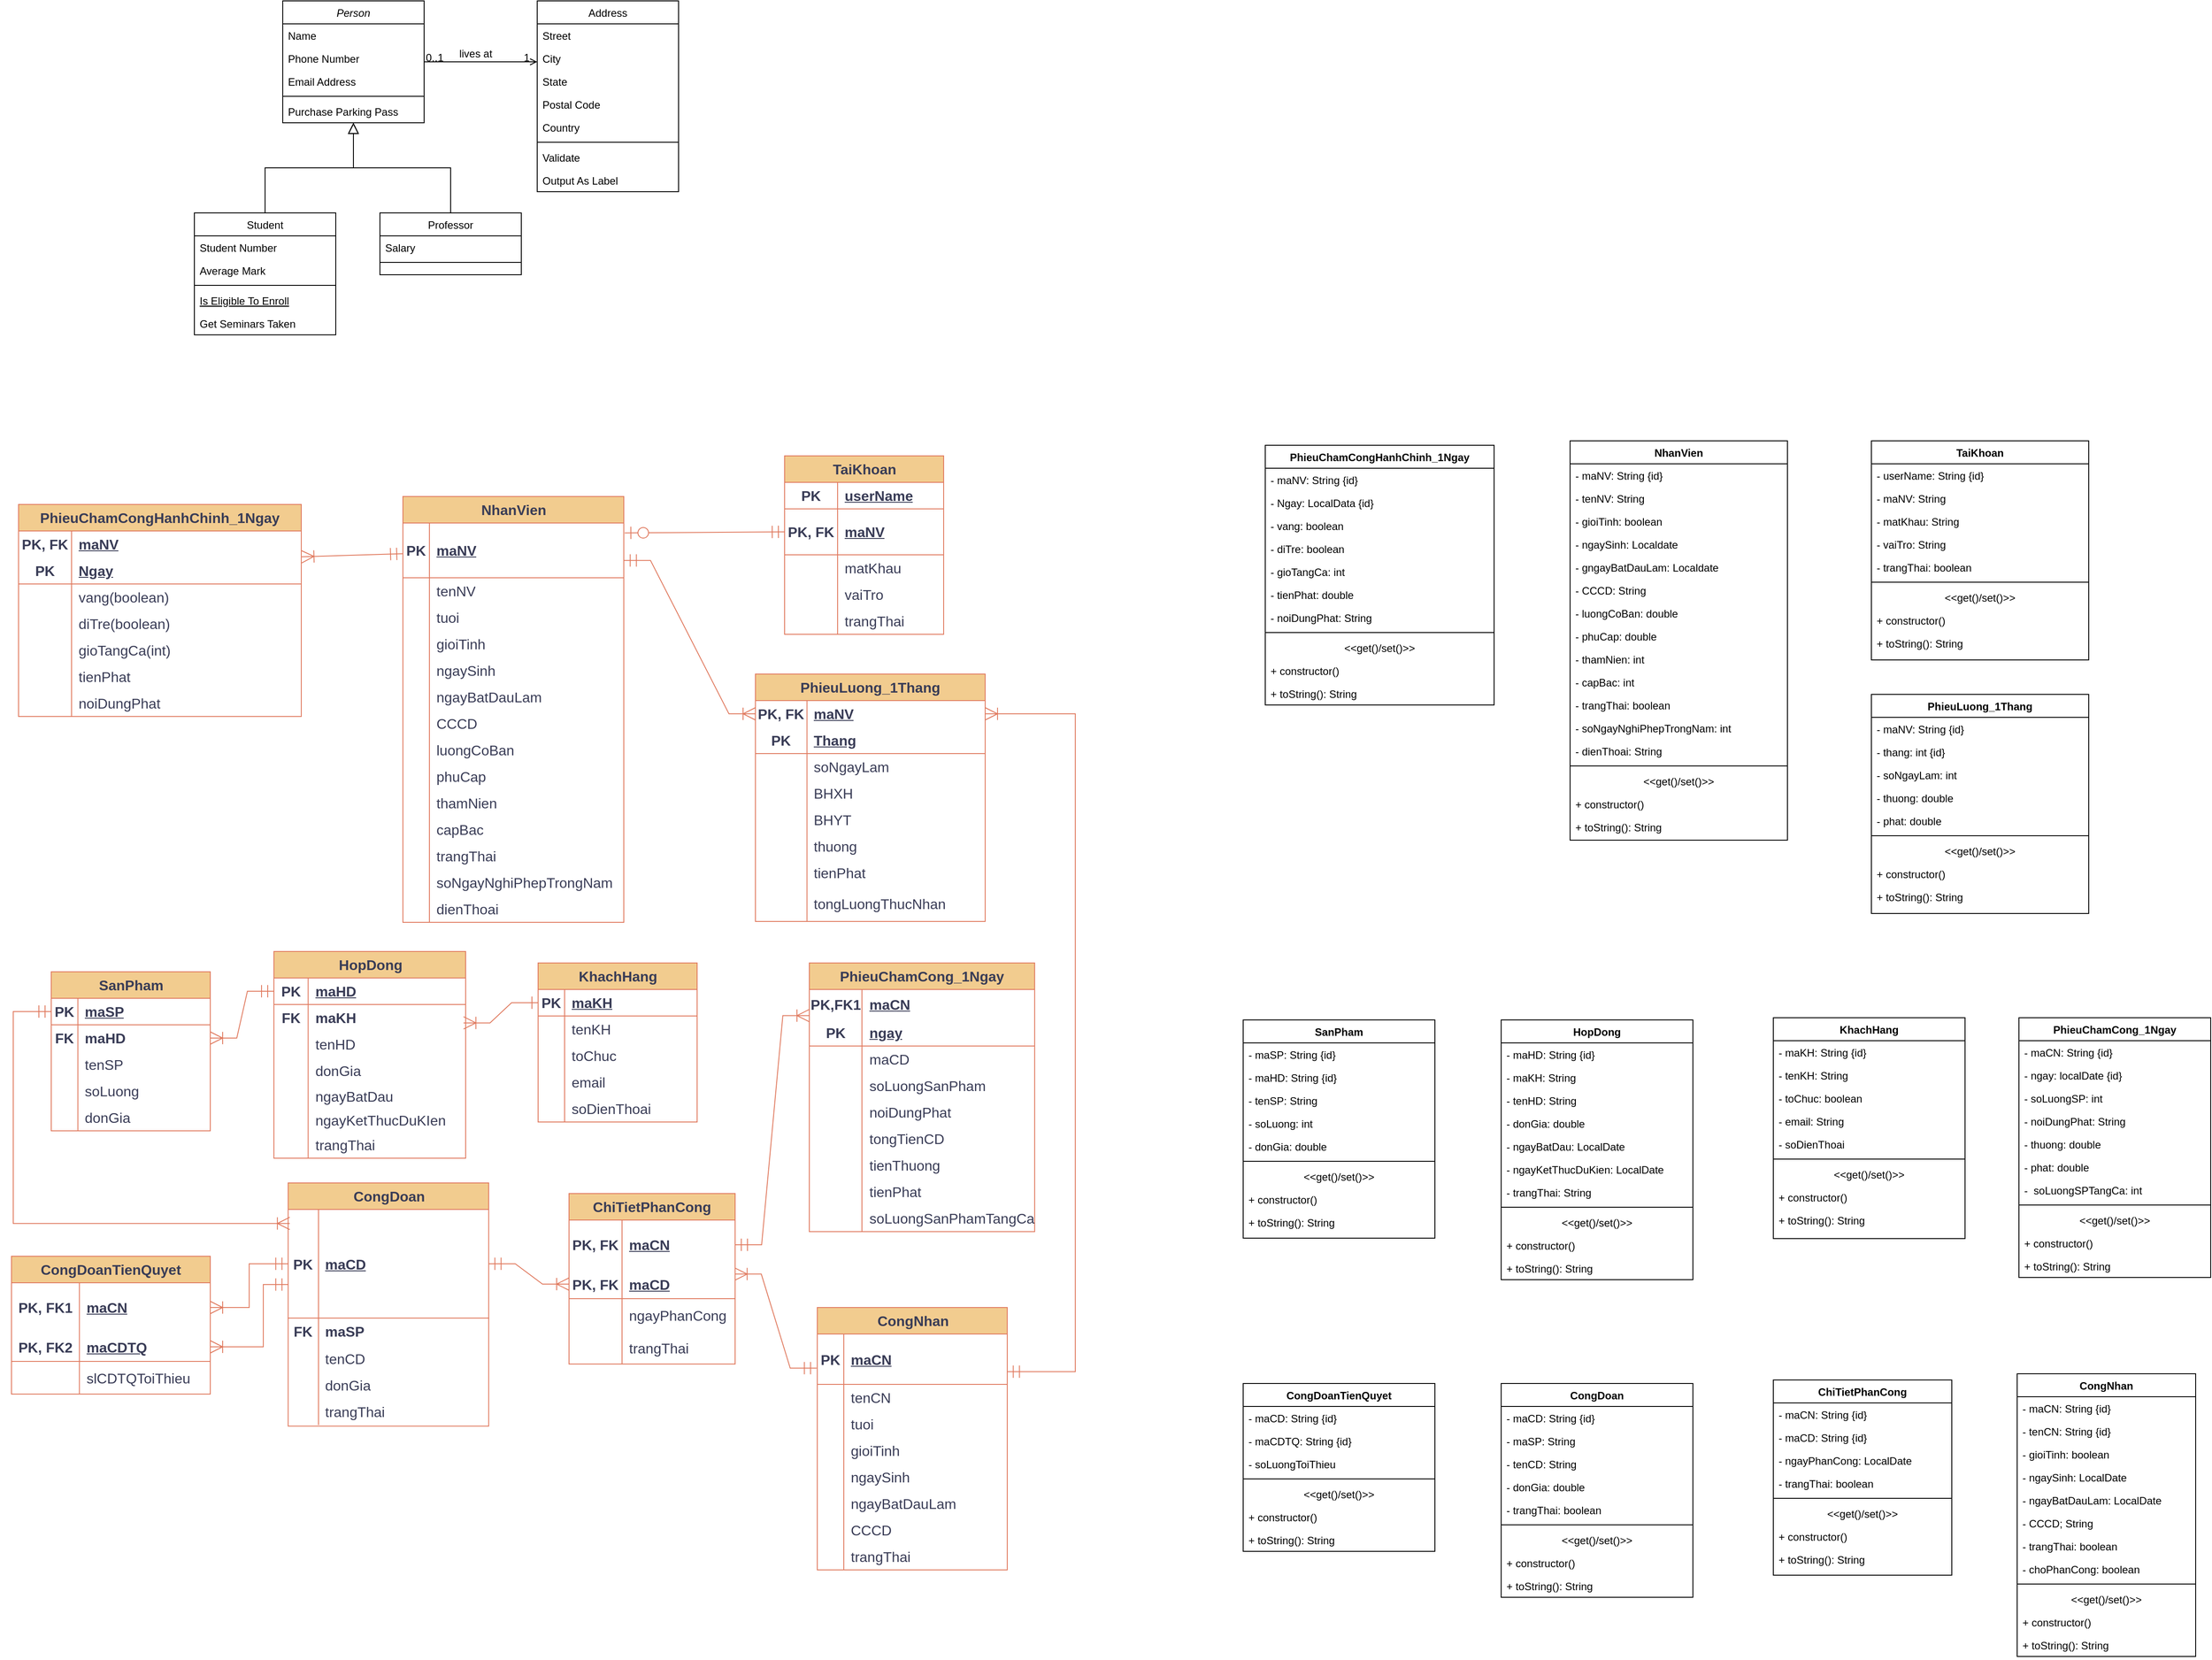 <mxfile version="21.8.1" type="github">
  <diagram id="C5RBs43oDa-KdzZeNtuy" name="Page-1">
    <mxGraphModel dx="1497" dy="604" grid="0" gridSize="10" guides="1" tooltips="1" connect="1" arrows="1" fold="1" page="0" pageScale="1" pageWidth="827" pageHeight="1169" math="0" shadow="0">
      <root>
        <mxCell id="WIyWlLk6GJQsqaUBKTNV-0" />
        <mxCell id="WIyWlLk6GJQsqaUBKTNV-1" parent="WIyWlLk6GJQsqaUBKTNV-0" />
        <mxCell id="zkfFHV4jXpPFQw0GAbJ--0" value="Person" style="swimlane;fontStyle=2;align=center;verticalAlign=top;childLayout=stackLayout;horizontal=1;startSize=26;horizontalStack=0;resizeParent=1;resizeLast=0;collapsible=1;marginBottom=0;rounded=0;shadow=0;strokeWidth=1;" parent="WIyWlLk6GJQsqaUBKTNV-1" vertex="1">
          <mxGeometry x="220" y="120" width="160" height="138" as="geometry">
            <mxRectangle x="230" y="140" width="160" height="26" as="alternateBounds" />
          </mxGeometry>
        </mxCell>
        <mxCell id="zkfFHV4jXpPFQw0GAbJ--1" value="Name" style="text;align=left;verticalAlign=top;spacingLeft=4;spacingRight=4;overflow=hidden;rotatable=0;points=[[0,0.5],[1,0.5]];portConstraint=eastwest;" parent="zkfFHV4jXpPFQw0GAbJ--0" vertex="1">
          <mxGeometry y="26" width="160" height="26" as="geometry" />
        </mxCell>
        <mxCell id="zkfFHV4jXpPFQw0GAbJ--2" value="Phone Number" style="text;align=left;verticalAlign=top;spacingLeft=4;spacingRight=4;overflow=hidden;rotatable=0;points=[[0,0.5],[1,0.5]];portConstraint=eastwest;rounded=0;shadow=0;html=0;" parent="zkfFHV4jXpPFQw0GAbJ--0" vertex="1">
          <mxGeometry y="52" width="160" height="26" as="geometry" />
        </mxCell>
        <mxCell id="zkfFHV4jXpPFQw0GAbJ--3" value="Email Address" style="text;align=left;verticalAlign=top;spacingLeft=4;spacingRight=4;overflow=hidden;rotatable=0;points=[[0,0.5],[1,0.5]];portConstraint=eastwest;rounded=0;shadow=0;html=0;" parent="zkfFHV4jXpPFQw0GAbJ--0" vertex="1">
          <mxGeometry y="78" width="160" height="26" as="geometry" />
        </mxCell>
        <mxCell id="zkfFHV4jXpPFQw0GAbJ--4" value="" style="line;html=1;strokeWidth=1;align=left;verticalAlign=middle;spacingTop=-1;spacingLeft=3;spacingRight=3;rotatable=0;labelPosition=right;points=[];portConstraint=eastwest;" parent="zkfFHV4jXpPFQw0GAbJ--0" vertex="1">
          <mxGeometry y="104" width="160" height="8" as="geometry" />
        </mxCell>
        <mxCell id="zkfFHV4jXpPFQw0GAbJ--5" value="Purchase Parking Pass" style="text;align=left;verticalAlign=top;spacingLeft=4;spacingRight=4;overflow=hidden;rotatable=0;points=[[0,0.5],[1,0.5]];portConstraint=eastwest;" parent="zkfFHV4jXpPFQw0GAbJ--0" vertex="1">
          <mxGeometry y="112" width="160" height="26" as="geometry" />
        </mxCell>
        <mxCell id="zkfFHV4jXpPFQw0GAbJ--6" value="Student" style="swimlane;fontStyle=0;align=center;verticalAlign=top;childLayout=stackLayout;horizontal=1;startSize=26;horizontalStack=0;resizeParent=1;resizeLast=0;collapsible=1;marginBottom=0;rounded=0;shadow=0;strokeWidth=1;" parent="WIyWlLk6GJQsqaUBKTNV-1" vertex="1">
          <mxGeometry x="120" y="360" width="160" height="138" as="geometry">
            <mxRectangle x="130" y="380" width="160" height="26" as="alternateBounds" />
          </mxGeometry>
        </mxCell>
        <mxCell id="zkfFHV4jXpPFQw0GAbJ--7" value="Student Number" style="text;align=left;verticalAlign=top;spacingLeft=4;spacingRight=4;overflow=hidden;rotatable=0;points=[[0,0.5],[1,0.5]];portConstraint=eastwest;" parent="zkfFHV4jXpPFQw0GAbJ--6" vertex="1">
          <mxGeometry y="26" width="160" height="26" as="geometry" />
        </mxCell>
        <mxCell id="zkfFHV4jXpPFQw0GAbJ--8" value="Average Mark" style="text;align=left;verticalAlign=top;spacingLeft=4;spacingRight=4;overflow=hidden;rotatable=0;points=[[0,0.5],[1,0.5]];portConstraint=eastwest;rounded=0;shadow=0;html=0;" parent="zkfFHV4jXpPFQw0GAbJ--6" vertex="1">
          <mxGeometry y="52" width="160" height="26" as="geometry" />
        </mxCell>
        <mxCell id="zkfFHV4jXpPFQw0GAbJ--9" value="" style="line;html=1;strokeWidth=1;align=left;verticalAlign=middle;spacingTop=-1;spacingLeft=3;spacingRight=3;rotatable=0;labelPosition=right;points=[];portConstraint=eastwest;" parent="zkfFHV4jXpPFQw0GAbJ--6" vertex="1">
          <mxGeometry y="78" width="160" height="8" as="geometry" />
        </mxCell>
        <mxCell id="zkfFHV4jXpPFQw0GAbJ--10" value="Is Eligible To Enroll" style="text;align=left;verticalAlign=top;spacingLeft=4;spacingRight=4;overflow=hidden;rotatable=0;points=[[0,0.5],[1,0.5]];portConstraint=eastwest;fontStyle=4" parent="zkfFHV4jXpPFQw0GAbJ--6" vertex="1">
          <mxGeometry y="86" width="160" height="26" as="geometry" />
        </mxCell>
        <mxCell id="zkfFHV4jXpPFQw0GAbJ--11" value="Get Seminars Taken" style="text;align=left;verticalAlign=top;spacingLeft=4;spacingRight=4;overflow=hidden;rotatable=0;points=[[0,0.5],[1,0.5]];portConstraint=eastwest;" parent="zkfFHV4jXpPFQw0GAbJ--6" vertex="1">
          <mxGeometry y="112" width="160" height="26" as="geometry" />
        </mxCell>
        <mxCell id="zkfFHV4jXpPFQw0GAbJ--12" value="" style="endArrow=block;endSize=10;endFill=0;shadow=0;strokeWidth=1;rounded=0;edgeStyle=elbowEdgeStyle;elbow=vertical;" parent="WIyWlLk6GJQsqaUBKTNV-1" source="zkfFHV4jXpPFQw0GAbJ--6" target="zkfFHV4jXpPFQw0GAbJ--0" edge="1">
          <mxGeometry width="160" relative="1" as="geometry">
            <mxPoint x="200" y="203" as="sourcePoint" />
            <mxPoint x="200" y="203" as="targetPoint" />
          </mxGeometry>
        </mxCell>
        <mxCell id="zkfFHV4jXpPFQw0GAbJ--13" value="Professor" style="swimlane;fontStyle=0;align=center;verticalAlign=top;childLayout=stackLayout;horizontal=1;startSize=26;horizontalStack=0;resizeParent=1;resizeLast=0;collapsible=1;marginBottom=0;rounded=0;shadow=0;strokeWidth=1;" parent="WIyWlLk6GJQsqaUBKTNV-1" vertex="1">
          <mxGeometry x="330" y="360" width="160" height="70" as="geometry">
            <mxRectangle x="340" y="380" width="170" height="26" as="alternateBounds" />
          </mxGeometry>
        </mxCell>
        <mxCell id="zkfFHV4jXpPFQw0GAbJ--14" value="Salary" style="text;align=left;verticalAlign=top;spacingLeft=4;spacingRight=4;overflow=hidden;rotatable=0;points=[[0,0.5],[1,0.5]];portConstraint=eastwest;" parent="zkfFHV4jXpPFQw0GAbJ--13" vertex="1">
          <mxGeometry y="26" width="160" height="26" as="geometry" />
        </mxCell>
        <mxCell id="zkfFHV4jXpPFQw0GAbJ--15" value="" style="line;html=1;strokeWidth=1;align=left;verticalAlign=middle;spacingTop=-1;spacingLeft=3;spacingRight=3;rotatable=0;labelPosition=right;points=[];portConstraint=eastwest;" parent="zkfFHV4jXpPFQw0GAbJ--13" vertex="1">
          <mxGeometry y="52" width="160" height="8" as="geometry" />
        </mxCell>
        <mxCell id="zkfFHV4jXpPFQw0GAbJ--16" value="" style="endArrow=block;endSize=10;endFill=0;shadow=0;strokeWidth=1;rounded=0;edgeStyle=elbowEdgeStyle;elbow=vertical;" parent="WIyWlLk6GJQsqaUBKTNV-1" source="zkfFHV4jXpPFQw0GAbJ--13" target="zkfFHV4jXpPFQw0GAbJ--0" edge="1">
          <mxGeometry width="160" relative="1" as="geometry">
            <mxPoint x="210" y="373" as="sourcePoint" />
            <mxPoint x="310" y="271" as="targetPoint" />
          </mxGeometry>
        </mxCell>
        <mxCell id="zkfFHV4jXpPFQw0GAbJ--17" value="Address" style="swimlane;fontStyle=0;align=center;verticalAlign=top;childLayout=stackLayout;horizontal=1;startSize=26;horizontalStack=0;resizeParent=1;resizeLast=0;collapsible=1;marginBottom=0;rounded=0;shadow=0;strokeWidth=1;" parent="WIyWlLk6GJQsqaUBKTNV-1" vertex="1">
          <mxGeometry x="508" y="120" width="160" height="216" as="geometry">
            <mxRectangle x="550" y="140" width="160" height="26" as="alternateBounds" />
          </mxGeometry>
        </mxCell>
        <mxCell id="zkfFHV4jXpPFQw0GAbJ--18" value="Street" style="text;align=left;verticalAlign=top;spacingLeft=4;spacingRight=4;overflow=hidden;rotatable=0;points=[[0,0.5],[1,0.5]];portConstraint=eastwest;" parent="zkfFHV4jXpPFQw0GAbJ--17" vertex="1">
          <mxGeometry y="26" width="160" height="26" as="geometry" />
        </mxCell>
        <mxCell id="zkfFHV4jXpPFQw0GAbJ--19" value="City" style="text;align=left;verticalAlign=top;spacingLeft=4;spacingRight=4;overflow=hidden;rotatable=0;points=[[0,0.5],[1,0.5]];portConstraint=eastwest;rounded=0;shadow=0;html=0;" parent="zkfFHV4jXpPFQw0GAbJ--17" vertex="1">
          <mxGeometry y="52" width="160" height="26" as="geometry" />
        </mxCell>
        <mxCell id="zkfFHV4jXpPFQw0GAbJ--20" value="State" style="text;align=left;verticalAlign=top;spacingLeft=4;spacingRight=4;overflow=hidden;rotatable=0;points=[[0,0.5],[1,0.5]];portConstraint=eastwest;rounded=0;shadow=0;html=0;" parent="zkfFHV4jXpPFQw0GAbJ--17" vertex="1">
          <mxGeometry y="78" width="160" height="26" as="geometry" />
        </mxCell>
        <mxCell id="zkfFHV4jXpPFQw0GAbJ--21" value="Postal Code" style="text;align=left;verticalAlign=top;spacingLeft=4;spacingRight=4;overflow=hidden;rotatable=0;points=[[0,0.5],[1,0.5]];portConstraint=eastwest;rounded=0;shadow=0;html=0;" parent="zkfFHV4jXpPFQw0GAbJ--17" vertex="1">
          <mxGeometry y="104" width="160" height="26" as="geometry" />
        </mxCell>
        <mxCell id="zkfFHV4jXpPFQw0GAbJ--22" value="Country" style="text;align=left;verticalAlign=top;spacingLeft=4;spacingRight=4;overflow=hidden;rotatable=0;points=[[0,0.5],[1,0.5]];portConstraint=eastwest;rounded=0;shadow=0;html=0;" parent="zkfFHV4jXpPFQw0GAbJ--17" vertex="1">
          <mxGeometry y="130" width="160" height="26" as="geometry" />
        </mxCell>
        <mxCell id="zkfFHV4jXpPFQw0GAbJ--23" value="" style="line;html=1;strokeWidth=1;align=left;verticalAlign=middle;spacingTop=-1;spacingLeft=3;spacingRight=3;rotatable=0;labelPosition=right;points=[];portConstraint=eastwest;" parent="zkfFHV4jXpPFQw0GAbJ--17" vertex="1">
          <mxGeometry y="156" width="160" height="8" as="geometry" />
        </mxCell>
        <mxCell id="zkfFHV4jXpPFQw0GAbJ--24" value="Validate" style="text;align=left;verticalAlign=top;spacingLeft=4;spacingRight=4;overflow=hidden;rotatable=0;points=[[0,0.5],[1,0.5]];portConstraint=eastwest;" parent="zkfFHV4jXpPFQw0GAbJ--17" vertex="1">
          <mxGeometry y="164" width="160" height="26" as="geometry" />
        </mxCell>
        <mxCell id="zkfFHV4jXpPFQw0GAbJ--25" value="Output As Label" style="text;align=left;verticalAlign=top;spacingLeft=4;spacingRight=4;overflow=hidden;rotatable=0;points=[[0,0.5],[1,0.5]];portConstraint=eastwest;" parent="zkfFHV4jXpPFQw0GAbJ--17" vertex="1">
          <mxGeometry y="190" width="160" height="26" as="geometry" />
        </mxCell>
        <mxCell id="zkfFHV4jXpPFQw0GAbJ--26" value="" style="endArrow=open;shadow=0;strokeWidth=1;rounded=0;endFill=1;edgeStyle=elbowEdgeStyle;elbow=vertical;" parent="WIyWlLk6GJQsqaUBKTNV-1" source="zkfFHV4jXpPFQw0GAbJ--0" target="zkfFHV4jXpPFQw0GAbJ--17" edge="1">
          <mxGeometry x="0.5" y="41" relative="1" as="geometry">
            <mxPoint x="380" y="192" as="sourcePoint" />
            <mxPoint x="540" y="192" as="targetPoint" />
            <mxPoint x="-40" y="32" as="offset" />
          </mxGeometry>
        </mxCell>
        <mxCell id="zkfFHV4jXpPFQw0GAbJ--27" value="0..1" style="resizable=0;align=left;verticalAlign=bottom;labelBackgroundColor=none;fontSize=12;" parent="zkfFHV4jXpPFQw0GAbJ--26" connectable="0" vertex="1">
          <mxGeometry x="-1" relative="1" as="geometry">
            <mxPoint y="4" as="offset" />
          </mxGeometry>
        </mxCell>
        <mxCell id="zkfFHV4jXpPFQw0GAbJ--28" value="1" style="resizable=0;align=right;verticalAlign=bottom;labelBackgroundColor=none;fontSize=12;" parent="zkfFHV4jXpPFQw0GAbJ--26" connectable="0" vertex="1">
          <mxGeometry x="1" relative="1" as="geometry">
            <mxPoint x="-7" y="4" as="offset" />
          </mxGeometry>
        </mxCell>
        <mxCell id="zkfFHV4jXpPFQw0GAbJ--29" value="lives at" style="text;html=1;resizable=0;points=[];;align=center;verticalAlign=middle;labelBackgroundColor=none;rounded=0;shadow=0;strokeWidth=1;fontSize=12;" parent="zkfFHV4jXpPFQw0GAbJ--26" vertex="1" connectable="0">
          <mxGeometry x="0.5" y="49" relative="1" as="geometry">
            <mxPoint x="-38" y="40" as="offset" />
          </mxGeometry>
        </mxCell>
        <mxCell id="KD26_EoCOuMA53v5xbRF-0" value="CongNhan" style="shape=table;startSize=30;container=1;collapsible=1;childLayout=tableLayout;fixedRows=1;rowLines=0;fontStyle=1;align=center;resizeLast=1;html=1;labelBackgroundColor=none;fillColor=#F2CC8F;strokeColor=#E07A5F;fontColor=#393C56;fontSize=16;" vertex="1" parent="WIyWlLk6GJQsqaUBKTNV-1">
          <mxGeometry x="825" y="1599" width="215" height="297" as="geometry" />
        </mxCell>
        <mxCell id="KD26_EoCOuMA53v5xbRF-1" value="" style="shape=tableRow;horizontal=0;startSize=0;swimlaneHead=0;swimlaneBody=0;fillColor=none;collapsible=0;dropTarget=0;points=[[0,0.5],[1,0.5]];portConstraint=eastwest;top=0;left=0;right=0;bottom=1;labelBackgroundColor=none;strokeColor=#E07A5F;fontColor=#393C56;fontSize=16;" vertex="1" parent="KD26_EoCOuMA53v5xbRF-0">
          <mxGeometry y="30" width="215" height="57" as="geometry" />
        </mxCell>
        <mxCell id="KD26_EoCOuMA53v5xbRF-2" value="PK" style="shape=partialRectangle;connectable=0;fillColor=none;top=0;left=0;bottom=0;right=0;fontStyle=1;overflow=hidden;whiteSpace=wrap;html=1;labelBackgroundColor=none;strokeColor=#E07A5F;fontColor=#393C56;fontSize=16;" vertex="1" parent="KD26_EoCOuMA53v5xbRF-1">
          <mxGeometry width="30" height="57" as="geometry">
            <mxRectangle width="30" height="57" as="alternateBounds" />
          </mxGeometry>
        </mxCell>
        <mxCell id="KD26_EoCOuMA53v5xbRF-3" value="maCN" style="shape=partialRectangle;connectable=0;fillColor=none;top=0;left=0;bottom=0;right=0;align=left;spacingLeft=6;fontStyle=5;overflow=hidden;whiteSpace=wrap;html=1;labelBackgroundColor=none;strokeColor=#E07A5F;fontColor=#393C56;fontSize=16;" vertex="1" parent="KD26_EoCOuMA53v5xbRF-1">
          <mxGeometry x="30" width="185" height="57" as="geometry">
            <mxRectangle width="185" height="57" as="alternateBounds" />
          </mxGeometry>
        </mxCell>
        <mxCell id="KD26_EoCOuMA53v5xbRF-4" value="" style="shape=tableRow;horizontal=0;startSize=0;swimlaneHead=0;swimlaneBody=0;fillColor=none;collapsible=0;dropTarget=0;points=[[0,0.5],[1,0.5]];portConstraint=eastwest;top=0;left=0;right=0;bottom=0;labelBackgroundColor=none;strokeColor=#E07A5F;fontColor=#393C56;fontSize=16;" vertex="1" parent="KD26_EoCOuMA53v5xbRF-0">
          <mxGeometry y="87" width="215" height="30" as="geometry" />
        </mxCell>
        <mxCell id="KD26_EoCOuMA53v5xbRF-5" value="" style="shape=partialRectangle;connectable=0;fillColor=none;top=0;left=0;bottom=0;right=0;editable=1;overflow=hidden;whiteSpace=wrap;html=1;labelBackgroundColor=none;strokeColor=#E07A5F;fontColor=#393C56;fontSize=16;" vertex="1" parent="KD26_EoCOuMA53v5xbRF-4">
          <mxGeometry width="30" height="30" as="geometry">
            <mxRectangle width="30" height="30" as="alternateBounds" />
          </mxGeometry>
        </mxCell>
        <mxCell id="KD26_EoCOuMA53v5xbRF-6" value="tenCN" style="shape=partialRectangle;connectable=0;fillColor=none;top=0;left=0;bottom=0;right=0;align=left;spacingLeft=6;overflow=hidden;whiteSpace=wrap;html=1;labelBackgroundColor=none;strokeColor=#E07A5F;fontColor=#393C56;fontSize=16;" vertex="1" parent="KD26_EoCOuMA53v5xbRF-4">
          <mxGeometry x="30" width="185" height="30" as="geometry">
            <mxRectangle width="185" height="30" as="alternateBounds" />
          </mxGeometry>
        </mxCell>
        <mxCell id="KD26_EoCOuMA53v5xbRF-7" value="" style="shape=tableRow;horizontal=0;startSize=0;swimlaneHead=0;swimlaneBody=0;fillColor=none;collapsible=0;dropTarget=0;points=[[0,0.5],[1,0.5]];portConstraint=eastwest;top=0;left=0;right=0;bottom=0;labelBackgroundColor=none;strokeColor=#E07A5F;fontColor=#393C56;fontSize=16;" vertex="1" parent="KD26_EoCOuMA53v5xbRF-0">
          <mxGeometry y="117" width="215" height="30" as="geometry" />
        </mxCell>
        <mxCell id="KD26_EoCOuMA53v5xbRF-8" value="" style="shape=partialRectangle;connectable=0;fillColor=none;top=0;left=0;bottom=0;right=0;editable=1;overflow=hidden;whiteSpace=wrap;html=1;labelBackgroundColor=none;strokeColor=#E07A5F;fontColor=#393C56;fontSize=16;" vertex="1" parent="KD26_EoCOuMA53v5xbRF-7">
          <mxGeometry width="30" height="30" as="geometry">
            <mxRectangle width="30" height="30" as="alternateBounds" />
          </mxGeometry>
        </mxCell>
        <mxCell id="KD26_EoCOuMA53v5xbRF-9" value="tuoi" style="shape=partialRectangle;connectable=0;fillColor=none;top=0;left=0;bottom=0;right=0;align=left;spacingLeft=6;overflow=hidden;whiteSpace=wrap;html=1;labelBackgroundColor=none;strokeColor=#E07A5F;fontColor=#393C56;fontSize=16;" vertex="1" parent="KD26_EoCOuMA53v5xbRF-7">
          <mxGeometry x="30" width="185" height="30" as="geometry">
            <mxRectangle width="185" height="30" as="alternateBounds" />
          </mxGeometry>
        </mxCell>
        <mxCell id="KD26_EoCOuMA53v5xbRF-10" value="" style="shape=tableRow;horizontal=0;startSize=0;swimlaneHead=0;swimlaneBody=0;fillColor=none;collapsible=0;dropTarget=0;points=[[0,0.5],[1,0.5]];portConstraint=eastwest;top=0;left=0;right=0;bottom=0;labelBackgroundColor=none;strokeColor=#E07A5F;fontColor=#393C56;fontSize=16;" vertex="1" parent="KD26_EoCOuMA53v5xbRF-0">
          <mxGeometry y="147" width="215" height="30" as="geometry" />
        </mxCell>
        <mxCell id="KD26_EoCOuMA53v5xbRF-11" value="" style="shape=partialRectangle;connectable=0;fillColor=none;top=0;left=0;bottom=0;right=0;editable=1;overflow=hidden;whiteSpace=wrap;html=1;labelBackgroundColor=none;strokeColor=#E07A5F;fontColor=#393C56;fontSize=16;" vertex="1" parent="KD26_EoCOuMA53v5xbRF-10">
          <mxGeometry width="30" height="30" as="geometry">
            <mxRectangle width="30" height="30" as="alternateBounds" />
          </mxGeometry>
        </mxCell>
        <mxCell id="KD26_EoCOuMA53v5xbRF-12" value="gioiTinh" style="shape=partialRectangle;connectable=0;fillColor=none;top=0;left=0;bottom=0;right=0;align=left;spacingLeft=6;overflow=hidden;whiteSpace=wrap;html=1;labelBackgroundColor=none;strokeColor=#E07A5F;fontColor=#393C56;fontSize=16;" vertex="1" parent="KD26_EoCOuMA53v5xbRF-10">
          <mxGeometry x="30" width="185" height="30" as="geometry">
            <mxRectangle width="185" height="30" as="alternateBounds" />
          </mxGeometry>
        </mxCell>
        <mxCell id="KD26_EoCOuMA53v5xbRF-13" value="" style="shape=tableRow;horizontal=0;startSize=0;swimlaneHead=0;swimlaneBody=0;fillColor=none;collapsible=0;dropTarget=0;points=[[0,0.5],[1,0.5]];portConstraint=eastwest;top=0;left=0;right=0;bottom=0;labelBackgroundColor=none;strokeColor=#E07A5F;fontColor=#393C56;fontSize=16;" vertex="1" parent="KD26_EoCOuMA53v5xbRF-0">
          <mxGeometry y="177" width="215" height="30" as="geometry" />
        </mxCell>
        <mxCell id="KD26_EoCOuMA53v5xbRF-14" value="" style="shape=partialRectangle;connectable=0;fillColor=none;top=0;left=0;bottom=0;right=0;editable=1;overflow=hidden;whiteSpace=wrap;html=1;labelBackgroundColor=none;strokeColor=#E07A5F;fontColor=#393C56;fontSize=16;" vertex="1" parent="KD26_EoCOuMA53v5xbRF-13">
          <mxGeometry width="30" height="30" as="geometry">
            <mxRectangle width="30" height="30" as="alternateBounds" />
          </mxGeometry>
        </mxCell>
        <mxCell id="KD26_EoCOuMA53v5xbRF-15" value="ngaySinh" style="shape=partialRectangle;connectable=0;fillColor=none;top=0;left=0;bottom=0;right=0;align=left;spacingLeft=6;overflow=hidden;whiteSpace=wrap;html=1;labelBackgroundColor=none;strokeColor=#E07A5F;fontColor=#393C56;fontSize=16;" vertex="1" parent="KD26_EoCOuMA53v5xbRF-13">
          <mxGeometry x="30" width="185" height="30" as="geometry">
            <mxRectangle width="185" height="30" as="alternateBounds" />
          </mxGeometry>
        </mxCell>
        <mxCell id="KD26_EoCOuMA53v5xbRF-16" value="" style="shape=tableRow;horizontal=0;startSize=0;swimlaneHead=0;swimlaneBody=0;fillColor=none;collapsible=0;dropTarget=0;points=[[0,0.5],[1,0.5]];portConstraint=eastwest;top=0;left=0;right=0;bottom=0;labelBackgroundColor=none;strokeColor=#E07A5F;fontColor=#393C56;fontSize=16;" vertex="1" parent="KD26_EoCOuMA53v5xbRF-0">
          <mxGeometry y="207" width="215" height="30" as="geometry" />
        </mxCell>
        <mxCell id="KD26_EoCOuMA53v5xbRF-17" value="" style="shape=partialRectangle;connectable=0;fillColor=none;top=0;left=0;bottom=0;right=0;editable=1;overflow=hidden;whiteSpace=wrap;html=1;labelBackgroundColor=none;strokeColor=#E07A5F;fontColor=#393C56;fontSize=16;" vertex="1" parent="KD26_EoCOuMA53v5xbRF-16">
          <mxGeometry width="30" height="30" as="geometry">
            <mxRectangle width="30" height="30" as="alternateBounds" />
          </mxGeometry>
        </mxCell>
        <mxCell id="KD26_EoCOuMA53v5xbRF-18" value="ngayBatDauLam" style="shape=partialRectangle;connectable=0;fillColor=none;top=0;left=0;bottom=0;right=0;align=left;spacingLeft=6;overflow=hidden;whiteSpace=wrap;html=1;labelBackgroundColor=none;strokeColor=#E07A5F;fontColor=#393C56;fontSize=16;" vertex="1" parent="KD26_EoCOuMA53v5xbRF-16">
          <mxGeometry x="30" width="185" height="30" as="geometry">
            <mxRectangle width="185" height="30" as="alternateBounds" />
          </mxGeometry>
        </mxCell>
        <mxCell id="KD26_EoCOuMA53v5xbRF-19" value="" style="shape=tableRow;horizontal=0;startSize=0;swimlaneHead=0;swimlaneBody=0;fillColor=none;collapsible=0;dropTarget=0;points=[[0,0.5],[1,0.5]];portConstraint=eastwest;top=0;left=0;right=0;bottom=0;labelBackgroundColor=none;strokeColor=#E07A5F;fontColor=#393C56;fontSize=16;" vertex="1" parent="KD26_EoCOuMA53v5xbRF-0">
          <mxGeometry y="237" width="215" height="30" as="geometry" />
        </mxCell>
        <mxCell id="KD26_EoCOuMA53v5xbRF-20" value="" style="shape=partialRectangle;connectable=0;fillColor=none;top=0;left=0;bottom=0;right=0;editable=1;overflow=hidden;whiteSpace=wrap;html=1;labelBackgroundColor=none;strokeColor=#E07A5F;fontColor=#393C56;fontSize=16;" vertex="1" parent="KD26_EoCOuMA53v5xbRF-19">
          <mxGeometry width="30" height="30" as="geometry">
            <mxRectangle width="30" height="30" as="alternateBounds" />
          </mxGeometry>
        </mxCell>
        <mxCell id="KD26_EoCOuMA53v5xbRF-21" value="CCCD" style="shape=partialRectangle;connectable=0;fillColor=none;top=0;left=0;bottom=0;right=0;align=left;spacingLeft=6;overflow=hidden;whiteSpace=wrap;html=1;labelBackgroundColor=none;strokeColor=#E07A5F;fontColor=#393C56;fontSize=16;" vertex="1" parent="KD26_EoCOuMA53v5xbRF-19">
          <mxGeometry x="30" width="185" height="30" as="geometry">
            <mxRectangle width="185" height="30" as="alternateBounds" />
          </mxGeometry>
        </mxCell>
        <mxCell id="KD26_EoCOuMA53v5xbRF-22" value="" style="shape=tableRow;horizontal=0;startSize=0;swimlaneHead=0;swimlaneBody=0;fillColor=none;collapsible=0;dropTarget=0;points=[[0,0.5],[1,0.5]];portConstraint=eastwest;top=0;left=0;right=0;bottom=0;labelBackgroundColor=none;strokeColor=#E07A5F;fontColor=#393C56;fontSize=16;" vertex="1" parent="KD26_EoCOuMA53v5xbRF-0">
          <mxGeometry y="267" width="215" height="30" as="geometry" />
        </mxCell>
        <mxCell id="KD26_EoCOuMA53v5xbRF-23" value="" style="shape=partialRectangle;connectable=0;fillColor=none;top=0;left=0;bottom=0;right=0;editable=1;overflow=hidden;whiteSpace=wrap;html=1;labelBackgroundColor=none;strokeColor=#E07A5F;fontColor=#393C56;fontSize=16;" vertex="1" parent="KD26_EoCOuMA53v5xbRF-22">
          <mxGeometry width="30" height="30" as="geometry">
            <mxRectangle width="30" height="30" as="alternateBounds" />
          </mxGeometry>
        </mxCell>
        <mxCell id="KD26_EoCOuMA53v5xbRF-24" value="trangThai" style="shape=partialRectangle;connectable=0;fillColor=none;top=0;left=0;bottom=0;right=0;align=left;spacingLeft=6;overflow=hidden;whiteSpace=wrap;html=1;labelBackgroundColor=none;strokeColor=#E07A5F;fontColor=#393C56;fontSize=16;" vertex="1" parent="KD26_EoCOuMA53v5xbRF-22">
          <mxGeometry x="30" width="185" height="30" as="geometry">
            <mxRectangle width="185" height="30" as="alternateBounds" />
          </mxGeometry>
        </mxCell>
        <mxCell id="KD26_EoCOuMA53v5xbRF-25" value="SanPham" style="shape=table;startSize=30;container=1;collapsible=1;childLayout=tableLayout;fixedRows=1;rowLines=0;fontStyle=1;align=center;resizeLast=1;html=1;labelBackgroundColor=none;fillColor=#F2CC8F;strokeColor=#E07A5F;fontColor=#393C56;fontSize=16;" vertex="1" parent="WIyWlLk6GJQsqaUBKTNV-1">
          <mxGeometry x="-42" y="1219" width="180" height="180" as="geometry" />
        </mxCell>
        <mxCell id="KD26_EoCOuMA53v5xbRF-26" value="" style="shape=tableRow;horizontal=0;startSize=0;swimlaneHead=0;swimlaneBody=0;fillColor=none;collapsible=0;dropTarget=0;points=[[0,0.5],[1,0.5]];portConstraint=eastwest;top=0;left=0;right=0;bottom=1;labelBackgroundColor=none;strokeColor=#E07A5F;fontColor=#393C56;fontSize=16;" vertex="1" parent="KD26_EoCOuMA53v5xbRF-25">
          <mxGeometry y="30" width="180" height="30" as="geometry" />
        </mxCell>
        <mxCell id="KD26_EoCOuMA53v5xbRF-27" value="PK" style="shape=partialRectangle;connectable=0;fillColor=none;top=0;left=0;bottom=0;right=0;fontStyle=1;overflow=hidden;whiteSpace=wrap;html=1;labelBackgroundColor=none;strokeColor=#E07A5F;fontColor=#393C56;fontSize=16;" vertex="1" parent="KD26_EoCOuMA53v5xbRF-26">
          <mxGeometry width="30.167" height="30" as="geometry">
            <mxRectangle width="30.167" height="30" as="alternateBounds" />
          </mxGeometry>
        </mxCell>
        <mxCell id="KD26_EoCOuMA53v5xbRF-28" value="maSP" style="shape=partialRectangle;connectable=0;fillColor=none;top=0;left=0;bottom=0;right=0;align=left;spacingLeft=6;fontStyle=5;overflow=hidden;whiteSpace=wrap;html=1;labelBackgroundColor=none;strokeColor=#E07A5F;fontColor=#393C56;fontSize=16;" vertex="1" parent="KD26_EoCOuMA53v5xbRF-26">
          <mxGeometry x="30.167" width="149.833" height="30" as="geometry">
            <mxRectangle width="149.833" height="30" as="alternateBounds" />
          </mxGeometry>
        </mxCell>
        <mxCell id="KD26_EoCOuMA53v5xbRF-29" value="" style="shape=tableRow;horizontal=0;startSize=0;swimlaneHead=0;swimlaneBody=0;fillColor=none;collapsible=0;dropTarget=0;points=[[0,0.5],[1,0.5]];portConstraint=eastwest;top=0;left=0;right=0;bottom=0;labelBackgroundColor=none;strokeColor=#E07A5F;fontColor=#393C56;fontSize=16;" vertex="1" parent="KD26_EoCOuMA53v5xbRF-25">
          <mxGeometry y="60" width="180" height="30" as="geometry" />
        </mxCell>
        <mxCell id="KD26_EoCOuMA53v5xbRF-30" value="FK" style="shape=partialRectangle;connectable=0;fillColor=none;top=0;left=0;bottom=0;right=0;editable=1;overflow=hidden;whiteSpace=wrap;html=1;fontStyle=1;labelBackgroundColor=none;strokeColor=#E07A5F;fontColor=#393C56;fontSize=16;" vertex="1" parent="KD26_EoCOuMA53v5xbRF-29">
          <mxGeometry width="30.167" height="30" as="geometry">
            <mxRectangle width="30.167" height="30" as="alternateBounds" />
          </mxGeometry>
        </mxCell>
        <mxCell id="KD26_EoCOuMA53v5xbRF-31" value="maHD" style="shape=partialRectangle;connectable=0;fillColor=none;top=0;left=0;bottom=0;right=0;align=left;spacingLeft=6;overflow=hidden;whiteSpace=wrap;html=1;fontStyle=1;labelBackgroundColor=none;strokeColor=#E07A5F;fontColor=#393C56;fontSize=16;" vertex="1" parent="KD26_EoCOuMA53v5xbRF-29">
          <mxGeometry x="30.167" width="149.833" height="30" as="geometry">
            <mxRectangle width="149.833" height="30" as="alternateBounds" />
          </mxGeometry>
        </mxCell>
        <mxCell id="KD26_EoCOuMA53v5xbRF-32" value="" style="shape=tableRow;horizontal=0;startSize=0;swimlaneHead=0;swimlaneBody=0;fillColor=none;collapsible=0;dropTarget=0;points=[[0,0.5],[1,0.5]];portConstraint=eastwest;top=0;left=0;right=0;bottom=0;labelBackgroundColor=none;strokeColor=#E07A5F;fontColor=#393C56;fontSize=16;" vertex="1" parent="KD26_EoCOuMA53v5xbRF-25">
          <mxGeometry y="90" width="180" height="30" as="geometry" />
        </mxCell>
        <mxCell id="KD26_EoCOuMA53v5xbRF-33" value="" style="shape=partialRectangle;connectable=0;fillColor=none;top=0;left=0;bottom=0;right=0;editable=1;overflow=hidden;whiteSpace=wrap;html=1;labelBackgroundColor=none;strokeColor=#E07A5F;fontColor=#393C56;fontSize=16;" vertex="1" parent="KD26_EoCOuMA53v5xbRF-32">
          <mxGeometry width="30.167" height="30" as="geometry">
            <mxRectangle width="30.167" height="30" as="alternateBounds" />
          </mxGeometry>
        </mxCell>
        <mxCell id="KD26_EoCOuMA53v5xbRF-34" value="tenSP" style="shape=partialRectangle;connectable=0;fillColor=none;top=0;left=0;bottom=0;right=0;align=left;spacingLeft=6;overflow=hidden;whiteSpace=wrap;html=1;labelBackgroundColor=none;strokeColor=#E07A5F;fontColor=#393C56;fontSize=16;" vertex="1" parent="KD26_EoCOuMA53v5xbRF-32">
          <mxGeometry x="30.167" width="149.833" height="30" as="geometry">
            <mxRectangle width="149.833" height="30" as="alternateBounds" />
          </mxGeometry>
        </mxCell>
        <mxCell id="KD26_EoCOuMA53v5xbRF-35" value="" style="shape=tableRow;horizontal=0;startSize=0;swimlaneHead=0;swimlaneBody=0;fillColor=none;collapsible=0;dropTarget=0;points=[[0,0.5],[1,0.5]];portConstraint=eastwest;top=0;left=0;right=0;bottom=0;labelBackgroundColor=none;strokeColor=#E07A5F;fontColor=#393C56;fontSize=16;" vertex="1" parent="KD26_EoCOuMA53v5xbRF-25">
          <mxGeometry y="120" width="180" height="30" as="geometry" />
        </mxCell>
        <mxCell id="KD26_EoCOuMA53v5xbRF-36" value="" style="shape=partialRectangle;connectable=0;fillColor=none;top=0;left=0;bottom=0;right=0;editable=1;overflow=hidden;whiteSpace=wrap;html=1;labelBackgroundColor=none;strokeColor=#E07A5F;fontColor=#393C56;fontSize=16;" vertex="1" parent="KD26_EoCOuMA53v5xbRF-35">
          <mxGeometry width="30.167" height="30" as="geometry">
            <mxRectangle width="30.167" height="30" as="alternateBounds" />
          </mxGeometry>
        </mxCell>
        <mxCell id="KD26_EoCOuMA53v5xbRF-37" value="soLuong" style="shape=partialRectangle;connectable=0;fillColor=none;top=0;left=0;bottom=0;right=0;align=left;spacingLeft=6;overflow=hidden;whiteSpace=wrap;html=1;labelBackgroundColor=none;strokeColor=#E07A5F;fontColor=#393C56;fontSize=16;" vertex="1" parent="KD26_EoCOuMA53v5xbRF-35">
          <mxGeometry x="30.167" width="149.833" height="30" as="geometry">
            <mxRectangle width="149.833" height="30" as="alternateBounds" />
          </mxGeometry>
        </mxCell>
        <mxCell id="KD26_EoCOuMA53v5xbRF-38" value="" style="shape=tableRow;horizontal=0;startSize=0;swimlaneHead=0;swimlaneBody=0;fillColor=none;collapsible=0;dropTarget=0;points=[[0,0.5],[1,0.5]];portConstraint=eastwest;top=0;left=0;right=0;bottom=0;labelBackgroundColor=none;strokeColor=#E07A5F;fontColor=#393C56;fontSize=16;" vertex="1" parent="KD26_EoCOuMA53v5xbRF-25">
          <mxGeometry y="150" width="180" height="30" as="geometry" />
        </mxCell>
        <mxCell id="KD26_EoCOuMA53v5xbRF-39" value="" style="shape=partialRectangle;connectable=0;fillColor=none;top=0;left=0;bottom=0;right=0;editable=1;overflow=hidden;whiteSpace=wrap;html=1;labelBackgroundColor=none;strokeColor=#E07A5F;fontColor=#393C56;fontSize=16;" vertex="1" parent="KD26_EoCOuMA53v5xbRF-38">
          <mxGeometry width="30.167" height="30" as="geometry">
            <mxRectangle width="30.167" height="30" as="alternateBounds" />
          </mxGeometry>
        </mxCell>
        <mxCell id="KD26_EoCOuMA53v5xbRF-40" value="donGia" style="shape=partialRectangle;connectable=0;fillColor=none;top=0;left=0;bottom=0;right=0;align=left;spacingLeft=6;overflow=hidden;whiteSpace=wrap;html=1;labelBackgroundColor=none;strokeColor=#E07A5F;fontColor=#393C56;fontSize=16;" vertex="1" parent="KD26_EoCOuMA53v5xbRF-38">
          <mxGeometry x="30.167" width="149.833" height="30" as="geometry">
            <mxRectangle width="149.833" height="30" as="alternateBounds" />
          </mxGeometry>
        </mxCell>
        <mxCell id="KD26_EoCOuMA53v5xbRF-41" value="HopDong" style="shape=table;startSize=30;container=1;collapsible=1;childLayout=tableLayout;fixedRows=1;rowLines=0;fontStyle=1;align=center;resizeLast=1;html=1;labelBackgroundColor=none;fillColor=#F2CC8F;strokeColor=#E07A5F;fontColor=#393C56;fontSize=16;" vertex="1" parent="WIyWlLk6GJQsqaUBKTNV-1">
          <mxGeometry x="210" y="1196" width="217" height="234" as="geometry" />
        </mxCell>
        <mxCell id="KD26_EoCOuMA53v5xbRF-42" value="" style="shape=tableRow;horizontal=0;startSize=0;swimlaneHead=0;swimlaneBody=0;fillColor=none;collapsible=0;dropTarget=0;points=[[0,0.5],[1,0.5]];portConstraint=eastwest;top=0;left=0;right=0;bottom=1;labelBackgroundColor=none;strokeColor=#E07A5F;fontColor=#393C56;fontSize=16;" vertex="1" parent="KD26_EoCOuMA53v5xbRF-41">
          <mxGeometry y="30" width="217" height="30" as="geometry" />
        </mxCell>
        <mxCell id="KD26_EoCOuMA53v5xbRF-43" value="PK" style="shape=partialRectangle;connectable=0;fillColor=none;top=0;left=0;bottom=0;right=0;fontStyle=1;overflow=hidden;whiteSpace=wrap;html=1;labelBackgroundColor=none;strokeColor=#E07A5F;fontColor=#393C56;fontSize=16;" vertex="1" parent="KD26_EoCOuMA53v5xbRF-42">
          <mxGeometry width="38.75" height="30" as="geometry">
            <mxRectangle width="38.75" height="30" as="alternateBounds" />
          </mxGeometry>
        </mxCell>
        <mxCell id="KD26_EoCOuMA53v5xbRF-44" value="maHD" style="shape=partialRectangle;connectable=0;fillColor=none;top=0;left=0;bottom=0;right=0;align=left;spacingLeft=6;fontStyle=5;overflow=hidden;whiteSpace=wrap;html=1;labelBackgroundColor=none;strokeColor=#E07A5F;fontColor=#393C56;fontSize=16;" vertex="1" parent="KD26_EoCOuMA53v5xbRF-42">
          <mxGeometry x="38.75" width="178.25" height="30" as="geometry">
            <mxRectangle width="178.25" height="30" as="alternateBounds" />
          </mxGeometry>
        </mxCell>
        <mxCell id="KD26_EoCOuMA53v5xbRF-45" value="" style="shape=tableRow;horizontal=0;startSize=0;swimlaneHead=0;swimlaneBody=0;fillColor=none;collapsible=0;dropTarget=0;points=[[0,0.5],[1,0.5]];portConstraint=eastwest;top=0;left=0;right=0;bottom=0;labelBackgroundColor=none;strokeColor=#E07A5F;fontColor=#393C56;fontSize=16;" vertex="1" parent="KD26_EoCOuMA53v5xbRF-41">
          <mxGeometry y="60" width="217" height="30" as="geometry" />
        </mxCell>
        <mxCell id="KD26_EoCOuMA53v5xbRF-46" value="FK" style="shape=partialRectangle;connectable=0;fillColor=none;top=0;left=0;bottom=0;right=0;editable=1;overflow=hidden;whiteSpace=wrap;html=1;fontStyle=1;labelBackgroundColor=none;strokeColor=#E07A5F;fontColor=#393C56;fontSize=16;" vertex="1" parent="KD26_EoCOuMA53v5xbRF-45">
          <mxGeometry width="38.75" height="30" as="geometry">
            <mxRectangle width="38.75" height="30" as="alternateBounds" />
          </mxGeometry>
        </mxCell>
        <mxCell id="KD26_EoCOuMA53v5xbRF-47" value="maKH" style="shape=partialRectangle;connectable=0;fillColor=none;top=0;left=0;bottom=0;right=0;align=left;spacingLeft=6;overflow=hidden;whiteSpace=wrap;html=1;fontStyle=1;labelBackgroundColor=none;strokeColor=#E07A5F;fontColor=#393C56;fontSize=16;" vertex="1" parent="KD26_EoCOuMA53v5xbRF-45">
          <mxGeometry x="38.75" width="178.25" height="30" as="geometry">
            <mxRectangle width="178.25" height="30" as="alternateBounds" />
          </mxGeometry>
        </mxCell>
        <mxCell id="KD26_EoCOuMA53v5xbRF-48" value="" style="shape=tableRow;horizontal=0;startSize=0;swimlaneHead=0;swimlaneBody=0;fillColor=none;collapsible=0;dropTarget=0;points=[[0,0.5],[1,0.5]];portConstraint=eastwest;top=0;left=0;right=0;bottom=0;labelBackgroundColor=none;strokeColor=#E07A5F;fontColor=#393C56;fontSize=16;" vertex="1" parent="KD26_EoCOuMA53v5xbRF-41">
          <mxGeometry y="90" width="217" height="30" as="geometry" />
        </mxCell>
        <mxCell id="KD26_EoCOuMA53v5xbRF-49" value="" style="shape=partialRectangle;connectable=0;fillColor=none;top=0;left=0;bottom=0;right=0;editable=1;overflow=hidden;whiteSpace=wrap;html=1;labelBackgroundColor=none;strokeColor=#E07A5F;fontColor=#393C56;fontSize=16;" vertex="1" parent="KD26_EoCOuMA53v5xbRF-48">
          <mxGeometry width="38.75" height="30" as="geometry">
            <mxRectangle width="38.75" height="30" as="alternateBounds" />
          </mxGeometry>
        </mxCell>
        <mxCell id="KD26_EoCOuMA53v5xbRF-50" value="tenHD" style="shape=partialRectangle;connectable=0;fillColor=none;top=0;left=0;bottom=0;right=0;align=left;spacingLeft=6;overflow=hidden;whiteSpace=wrap;html=1;labelBackgroundColor=none;strokeColor=#E07A5F;fontColor=#393C56;fontSize=16;" vertex="1" parent="KD26_EoCOuMA53v5xbRF-48">
          <mxGeometry x="38.75" width="178.25" height="30" as="geometry">
            <mxRectangle width="178.25" height="30" as="alternateBounds" />
          </mxGeometry>
        </mxCell>
        <mxCell id="KD26_EoCOuMA53v5xbRF-51" value="" style="shape=tableRow;horizontal=0;startSize=0;swimlaneHead=0;swimlaneBody=0;fillColor=none;collapsible=0;dropTarget=0;points=[[0,0.5],[1,0.5]];portConstraint=eastwest;top=0;left=0;right=0;bottom=0;labelBackgroundColor=none;strokeColor=#E07A5F;fontColor=#393C56;fontSize=16;" vertex="1" parent="KD26_EoCOuMA53v5xbRF-41">
          <mxGeometry y="120" width="217" height="30" as="geometry" />
        </mxCell>
        <mxCell id="KD26_EoCOuMA53v5xbRF-52" value="" style="shape=partialRectangle;connectable=0;fillColor=none;top=0;left=0;bottom=0;right=0;editable=1;overflow=hidden;whiteSpace=wrap;html=1;labelBackgroundColor=none;strokeColor=#E07A5F;fontColor=#393C56;fontSize=16;" vertex="1" parent="KD26_EoCOuMA53v5xbRF-51">
          <mxGeometry width="38.75" height="30" as="geometry">
            <mxRectangle width="38.75" height="30" as="alternateBounds" />
          </mxGeometry>
        </mxCell>
        <mxCell id="KD26_EoCOuMA53v5xbRF-53" value="donGia" style="shape=partialRectangle;connectable=0;fillColor=none;top=0;left=0;bottom=0;right=0;align=left;spacingLeft=6;overflow=hidden;whiteSpace=wrap;html=1;labelBackgroundColor=none;strokeColor=#E07A5F;fontColor=#393C56;fontSize=16;" vertex="1" parent="KD26_EoCOuMA53v5xbRF-51">
          <mxGeometry x="38.75" width="178.25" height="30" as="geometry">
            <mxRectangle width="178.25" height="30" as="alternateBounds" />
          </mxGeometry>
        </mxCell>
        <mxCell id="KD26_EoCOuMA53v5xbRF-54" value="" style="shape=tableRow;horizontal=0;startSize=0;swimlaneHead=0;swimlaneBody=0;fillColor=none;collapsible=0;dropTarget=0;points=[[0,0.5],[1,0.5]];portConstraint=eastwest;top=0;left=0;right=0;bottom=0;labelBackgroundColor=none;strokeColor=#E07A5F;fontColor=#393C56;fontSize=16;" vertex="1" parent="KD26_EoCOuMA53v5xbRF-41">
          <mxGeometry y="150" width="217" height="27" as="geometry" />
        </mxCell>
        <mxCell id="KD26_EoCOuMA53v5xbRF-55" value="" style="shape=partialRectangle;connectable=0;fillColor=none;top=0;left=0;bottom=0;right=0;editable=1;overflow=hidden;whiteSpace=wrap;html=1;labelBackgroundColor=none;strokeColor=#E07A5F;fontColor=#393C56;fontSize=16;" vertex="1" parent="KD26_EoCOuMA53v5xbRF-54">
          <mxGeometry width="38.75" height="27" as="geometry">
            <mxRectangle width="38.75" height="27" as="alternateBounds" />
          </mxGeometry>
        </mxCell>
        <mxCell id="KD26_EoCOuMA53v5xbRF-56" value="ngayBatDau" style="shape=partialRectangle;connectable=0;fillColor=none;top=0;left=0;bottom=0;right=0;align=left;spacingLeft=6;overflow=hidden;whiteSpace=wrap;html=1;labelBackgroundColor=none;strokeColor=#E07A5F;fontColor=#393C56;fontSize=16;" vertex="1" parent="KD26_EoCOuMA53v5xbRF-54">
          <mxGeometry x="38.75" width="178.25" height="27" as="geometry">
            <mxRectangle width="178.25" height="27" as="alternateBounds" />
          </mxGeometry>
        </mxCell>
        <mxCell id="KD26_EoCOuMA53v5xbRF-57" value="" style="shape=tableRow;horizontal=0;startSize=0;swimlaneHead=0;swimlaneBody=0;fillColor=none;collapsible=0;dropTarget=0;points=[[0,0.5],[1,0.5]];portConstraint=eastwest;top=0;left=0;right=0;bottom=0;labelBackgroundColor=none;strokeColor=#E07A5F;fontColor=#393C56;fontSize=16;" vertex="1" parent="KD26_EoCOuMA53v5xbRF-41">
          <mxGeometry y="177" width="217" height="27" as="geometry" />
        </mxCell>
        <mxCell id="KD26_EoCOuMA53v5xbRF-58" value="" style="shape=partialRectangle;connectable=0;fillColor=none;top=0;left=0;bottom=0;right=0;editable=1;overflow=hidden;whiteSpace=wrap;html=1;labelBackgroundColor=none;strokeColor=#E07A5F;fontColor=#393C56;fontSize=16;" vertex="1" parent="KD26_EoCOuMA53v5xbRF-57">
          <mxGeometry width="38.75" height="27" as="geometry">
            <mxRectangle width="38.75" height="27" as="alternateBounds" />
          </mxGeometry>
        </mxCell>
        <mxCell id="KD26_EoCOuMA53v5xbRF-59" value="ngayKetThucDuKIen" style="shape=partialRectangle;connectable=0;fillColor=none;top=0;left=0;bottom=0;right=0;align=left;spacingLeft=6;overflow=hidden;whiteSpace=wrap;html=1;labelBackgroundColor=none;strokeColor=#E07A5F;fontColor=#393C56;fontSize=16;" vertex="1" parent="KD26_EoCOuMA53v5xbRF-57">
          <mxGeometry x="38.75" width="178.25" height="27" as="geometry">
            <mxRectangle width="178.25" height="27" as="alternateBounds" />
          </mxGeometry>
        </mxCell>
        <mxCell id="KD26_EoCOuMA53v5xbRF-60" value="" style="shape=tableRow;horizontal=0;startSize=0;swimlaneHead=0;swimlaneBody=0;fillColor=none;collapsible=0;dropTarget=0;points=[[0,0.5],[1,0.5]];portConstraint=eastwest;top=0;left=0;right=0;bottom=0;labelBackgroundColor=none;strokeColor=#E07A5F;fontColor=#393C56;fontSize=16;" vertex="1" parent="KD26_EoCOuMA53v5xbRF-41">
          <mxGeometry y="204" width="217" height="30" as="geometry" />
        </mxCell>
        <mxCell id="KD26_EoCOuMA53v5xbRF-61" value="" style="shape=partialRectangle;connectable=0;fillColor=none;top=0;left=0;bottom=0;right=0;editable=1;overflow=hidden;whiteSpace=wrap;html=1;labelBackgroundColor=none;strokeColor=#E07A5F;fontColor=#393C56;fontSize=16;" vertex="1" parent="KD26_EoCOuMA53v5xbRF-60">
          <mxGeometry width="38.75" height="30" as="geometry">
            <mxRectangle width="38.75" height="30" as="alternateBounds" />
          </mxGeometry>
        </mxCell>
        <mxCell id="KD26_EoCOuMA53v5xbRF-62" value="trangThai" style="shape=partialRectangle;connectable=0;fillColor=none;top=0;left=0;bottom=0;right=0;align=left;spacingLeft=6;overflow=hidden;whiteSpace=wrap;html=1;labelBackgroundColor=none;strokeColor=#E07A5F;fontColor=#393C56;fontSize=16;" vertex="1" parent="KD26_EoCOuMA53v5xbRF-60">
          <mxGeometry x="38.75" width="178.25" height="30" as="geometry">
            <mxRectangle width="178.25" height="30" as="alternateBounds" />
          </mxGeometry>
        </mxCell>
        <mxCell id="KD26_EoCOuMA53v5xbRF-63" value="KhachHang" style="shape=table;startSize=30;container=1;collapsible=1;childLayout=tableLayout;fixedRows=1;rowLines=0;fontStyle=1;align=center;resizeLast=1;html=1;labelBackgroundColor=none;fillColor=#F2CC8F;strokeColor=#E07A5F;fontColor=#393C56;fontSize=16;" vertex="1" parent="WIyWlLk6GJQsqaUBKTNV-1">
          <mxGeometry x="509" y="1209" width="180" height="180" as="geometry" />
        </mxCell>
        <mxCell id="KD26_EoCOuMA53v5xbRF-64" value="" style="shape=tableRow;horizontal=0;startSize=0;swimlaneHead=0;swimlaneBody=0;fillColor=none;collapsible=0;dropTarget=0;points=[[0,0.5],[1,0.5]];portConstraint=eastwest;top=0;left=0;right=0;bottom=1;labelBackgroundColor=none;strokeColor=#E07A5F;fontColor=#393C56;fontSize=16;" vertex="1" parent="KD26_EoCOuMA53v5xbRF-63">
          <mxGeometry y="30" width="180" height="30" as="geometry" />
        </mxCell>
        <mxCell id="KD26_EoCOuMA53v5xbRF-65" value="PK" style="shape=partialRectangle;connectable=0;fillColor=none;top=0;left=0;bottom=0;right=0;fontStyle=1;overflow=hidden;whiteSpace=wrap;html=1;labelBackgroundColor=none;strokeColor=#E07A5F;fontColor=#393C56;fontSize=16;" vertex="1" parent="KD26_EoCOuMA53v5xbRF-64">
          <mxGeometry width="30" height="30" as="geometry">
            <mxRectangle width="30" height="30" as="alternateBounds" />
          </mxGeometry>
        </mxCell>
        <mxCell id="KD26_EoCOuMA53v5xbRF-66" value="maKH" style="shape=partialRectangle;connectable=0;fillColor=none;top=0;left=0;bottom=0;right=0;align=left;spacingLeft=6;fontStyle=5;overflow=hidden;whiteSpace=wrap;html=1;labelBackgroundColor=none;strokeColor=#E07A5F;fontColor=#393C56;fontSize=16;" vertex="1" parent="KD26_EoCOuMA53v5xbRF-64">
          <mxGeometry x="30" width="150" height="30" as="geometry">
            <mxRectangle width="150" height="30" as="alternateBounds" />
          </mxGeometry>
        </mxCell>
        <mxCell id="KD26_EoCOuMA53v5xbRF-67" value="" style="shape=tableRow;horizontal=0;startSize=0;swimlaneHead=0;swimlaneBody=0;fillColor=none;collapsible=0;dropTarget=0;points=[[0,0.5],[1,0.5]];portConstraint=eastwest;top=0;left=0;right=0;bottom=0;labelBackgroundColor=none;strokeColor=#E07A5F;fontColor=#393C56;fontSize=16;" vertex="1" parent="KD26_EoCOuMA53v5xbRF-63">
          <mxGeometry y="60" width="180" height="30" as="geometry" />
        </mxCell>
        <mxCell id="KD26_EoCOuMA53v5xbRF-68" value="" style="shape=partialRectangle;connectable=0;fillColor=none;top=0;left=0;bottom=0;right=0;editable=1;overflow=hidden;whiteSpace=wrap;html=1;labelBackgroundColor=none;strokeColor=#E07A5F;fontColor=#393C56;fontSize=16;" vertex="1" parent="KD26_EoCOuMA53v5xbRF-67">
          <mxGeometry width="30" height="30" as="geometry">
            <mxRectangle width="30" height="30" as="alternateBounds" />
          </mxGeometry>
        </mxCell>
        <mxCell id="KD26_EoCOuMA53v5xbRF-69" value="tenKH" style="shape=partialRectangle;connectable=0;fillColor=none;top=0;left=0;bottom=0;right=0;align=left;spacingLeft=6;overflow=hidden;whiteSpace=wrap;html=1;labelBackgroundColor=none;strokeColor=#E07A5F;fontColor=#393C56;fontSize=16;" vertex="1" parent="KD26_EoCOuMA53v5xbRF-67">
          <mxGeometry x="30" width="150" height="30" as="geometry">
            <mxRectangle width="150" height="30" as="alternateBounds" />
          </mxGeometry>
        </mxCell>
        <mxCell id="KD26_EoCOuMA53v5xbRF-70" value="" style="shape=tableRow;horizontal=0;startSize=0;swimlaneHead=0;swimlaneBody=0;fillColor=none;collapsible=0;dropTarget=0;points=[[0,0.5],[1,0.5]];portConstraint=eastwest;top=0;left=0;right=0;bottom=0;labelBackgroundColor=none;strokeColor=#E07A5F;fontColor=#393C56;fontSize=16;" vertex="1" parent="KD26_EoCOuMA53v5xbRF-63">
          <mxGeometry y="90" width="180" height="30" as="geometry" />
        </mxCell>
        <mxCell id="KD26_EoCOuMA53v5xbRF-71" value="" style="shape=partialRectangle;connectable=0;fillColor=none;top=0;left=0;bottom=0;right=0;editable=1;overflow=hidden;whiteSpace=wrap;html=1;labelBackgroundColor=none;strokeColor=#E07A5F;fontColor=#393C56;fontSize=16;" vertex="1" parent="KD26_EoCOuMA53v5xbRF-70">
          <mxGeometry width="30" height="30" as="geometry">
            <mxRectangle width="30" height="30" as="alternateBounds" />
          </mxGeometry>
        </mxCell>
        <mxCell id="KD26_EoCOuMA53v5xbRF-72" value="toChuc" style="shape=partialRectangle;connectable=0;fillColor=none;top=0;left=0;bottom=0;right=0;align=left;spacingLeft=6;overflow=hidden;whiteSpace=wrap;html=1;labelBackgroundColor=none;strokeColor=#E07A5F;fontColor=#393C56;fontSize=16;" vertex="1" parent="KD26_EoCOuMA53v5xbRF-70">
          <mxGeometry x="30" width="150" height="30" as="geometry">
            <mxRectangle width="150" height="30" as="alternateBounds" />
          </mxGeometry>
        </mxCell>
        <mxCell id="KD26_EoCOuMA53v5xbRF-73" value="" style="shape=tableRow;horizontal=0;startSize=0;swimlaneHead=0;swimlaneBody=0;fillColor=none;collapsible=0;dropTarget=0;points=[[0,0.5],[1,0.5]];portConstraint=eastwest;top=0;left=0;right=0;bottom=0;labelBackgroundColor=none;strokeColor=#E07A5F;fontColor=#393C56;fontSize=16;" vertex="1" parent="KD26_EoCOuMA53v5xbRF-63">
          <mxGeometry y="120" width="180" height="30" as="geometry" />
        </mxCell>
        <mxCell id="KD26_EoCOuMA53v5xbRF-74" value="" style="shape=partialRectangle;connectable=0;fillColor=none;top=0;left=0;bottom=0;right=0;editable=1;overflow=hidden;whiteSpace=wrap;html=1;labelBackgroundColor=none;strokeColor=#E07A5F;fontColor=#393C56;fontSize=16;" vertex="1" parent="KD26_EoCOuMA53v5xbRF-73">
          <mxGeometry width="30" height="30" as="geometry">
            <mxRectangle width="30" height="30" as="alternateBounds" />
          </mxGeometry>
        </mxCell>
        <mxCell id="KD26_EoCOuMA53v5xbRF-75" value="email" style="shape=partialRectangle;connectable=0;fillColor=none;top=0;left=0;bottom=0;right=0;align=left;spacingLeft=6;overflow=hidden;whiteSpace=wrap;html=1;labelBackgroundColor=none;strokeColor=#E07A5F;fontColor=#393C56;fontSize=16;" vertex="1" parent="KD26_EoCOuMA53v5xbRF-73">
          <mxGeometry x="30" width="150" height="30" as="geometry">
            <mxRectangle width="150" height="30" as="alternateBounds" />
          </mxGeometry>
        </mxCell>
        <mxCell id="KD26_EoCOuMA53v5xbRF-76" value="" style="shape=tableRow;horizontal=0;startSize=0;swimlaneHead=0;swimlaneBody=0;fillColor=none;collapsible=0;dropTarget=0;points=[[0,0.5],[1,0.5]];portConstraint=eastwest;top=0;left=0;right=0;bottom=0;labelBackgroundColor=none;strokeColor=#E07A5F;fontColor=#393C56;fontSize=16;" vertex="1" parent="KD26_EoCOuMA53v5xbRF-63">
          <mxGeometry y="150" width="180" height="30" as="geometry" />
        </mxCell>
        <mxCell id="KD26_EoCOuMA53v5xbRF-77" value="" style="shape=partialRectangle;connectable=0;fillColor=none;top=0;left=0;bottom=0;right=0;editable=1;overflow=hidden;whiteSpace=wrap;html=1;labelBackgroundColor=none;strokeColor=#E07A5F;fontColor=#393C56;fontSize=16;" vertex="1" parent="KD26_EoCOuMA53v5xbRF-76">
          <mxGeometry width="30" height="30" as="geometry">
            <mxRectangle width="30" height="30" as="alternateBounds" />
          </mxGeometry>
        </mxCell>
        <mxCell id="KD26_EoCOuMA53v5xbRF-78" value="soDienThoai" style="shape=partialRectangle;connectable=0;fillColor=none;top=0;left=0;bottom=0;right=0;align=left;spacingLeft=6;overflow=hidden;whiteSpace=wrap;html=1;labelBackgroundColor=none;strokeColor=#E07A5F;fontColor=#393C56;fontSize=16;" vertex="1" parent="KD26_EoCOuMA53v5xbRF-76">
          <mxGeometry x="30" width="150" height="30" as="geometry">
            <mxRectangle width="150" height="30" as="alternateBounds" />
          </mxGeometry>
        </mxCell>
        <mxCell id="KD26_EoCOuMA53v5xbRF-79" value="CongDoan" style="shape=table;startSize=30;container=1;collapsible=1;childLayout=tableLayout;fixedRows=1;rowLines=0;fontStyle=1;align=center;resizeLast=1;html=1;labelBackgroundColor=none;fillColor=#F2CC8F;strokeColor=#E07A5F;fontColor=#393C56;fontSize=16;" vertex="1" parent="WIyWlLk6GJQsqaUBKTNV-1">
          <mxGeometry x="226.12" y="1458" width="227" height="275.191" as="geometry" />
        </mxCell>
        <mxCell id="KD26_EoCOuMA53v5xbRF-80" value="" style="shape=tableRow;horizontal=0;startSize=0;swimlaneHead=0;swimlaneBody=0;fillColor=none;collapsible=0;dropTarget=0;points=[[0,0.5],[1,0.5]];portConstraint=eastwest;top=0;left=0;right=0;bottom=1;labelBackgroundColor=none;strokeColor=#E07A5F;fontColor=#393C56;fontSize=16;" vertex="1" parent="KD26_EoCOuMA53v5xbRF-79">
          <mxGeometry y="30" width="227" height="123" as="geometry" />
        </mxCell>
        <mxCell id="KD26_EoCOuMA53v5xbRF-81" value="PK" style="shape=partialRectangle;connectable=0;fillColor=none;top=0;left=0;bottom=0;right=0;fontStyle=1;overflow=hidden;whiteSpace=wrap;html=1;labelBackgroundColor=none;strokeColor=#E07A5F;fontColor=#393C56;fontSize=16;" vertex="1" parent="KD26_EoCOuMA53v5xbRF-80">
          <mxGeometry width="34.368" height="123" as="geometry">
            <mxRectangle width="34.368" height="123" as="alternateBounds" />
          </mxGeometry>
        </mxCell>
        <mxCell id="KD26_EoCOuMA53v5xbRF-82" value="maCD" style="shape=partialRectangle;connectable=0;fillColor=none;top=0;left=0;bottom=0;right=0;align=left;spacingLeft=6;fontStyle=5;overflow=hidden;whiteSpace=wrap;html=1;labelBackgroundColor=none;strokeColor=#E07A5F;fontColor=#393C56;fontSize=16;" vertex="1" parent="KD26_EoCOuMA53v5xbRF-80">
          <mxGeometry x="34.368" width="192.632" height="123" as="geometry">
            <mxRectangle width="192.632" height="123" as="alternateBounds" />
          </mxGeometry>
        </mxCell>
        <mxCell id="KD26_EoCOuMA53v5xbRF-83" value="" style="shape=tableRow;horizontal=0;startSize=0;swimlaneHead=0;swimlaneBody=0;fillColor=none;collapsible=0;dropTarget=0;points=[[0,0.5],[1,0.5]];portConstraint=eastwest;top=0;left=0;right=0;bottom=0;labelBackgroundColor=none;strokeColor=#E07A5F;fontColor=#393C56;fontSize=16;" vertex="1" parent="KD26_EoCOuMA53v5xbRF-79">
          <mxGeometry y="153" width="227" height="30" as="geometry" />
        </mxCell>
        <mxCell id="KD26_EoCOuMA53v5xbRF-84" value="FK" style="shape=partialRectangle;connectable=0;fillColor=none;top=0;left=0;bottom=0;right=0;editable=1;overflow=hidden;whiteSpace=wrap;html=1;fontStyle=1;labelBackgroundColor=none;strokeColor=#E07A5F;fontColor=#393C56;fontSize=16;" vertex="1" parent="KD26_EoCOuMA53v5xbRF-83">
          <mxGeometry width="34.368" height="30" as="geometry">
            <mxRectangle width="34.368" height="30" as="alternateBounds" />
          </mxGeometry>
        </mxCell>
        <mxCell id="KD26_EoCOuMA53v5xbRF-85" value="maSP" style="shape=partialRectangle;connectable=0;fillColor=none;top=0;left=0;bottom=0;right=0;align=left;spacingLeft=6;overflow=hidden;whiteSpace=wrap;html=1;fontStyle=1;labelBackgroundColor=none;strokeColor=#E07A5F;fontColor=#393C56;fontSize=16;" vertex="1" parent="KD26_EoCOuMA53v5xbRF-83">
          <mxGeometry x="34.368" width="192.632" height="30" as="geometry">
            <mxRectangle width="192.632" height="30" as="alternateBounds" />
          </mxGeometry>
        </mxCell>
        <mxCell id="KD26_EoCOuMA53v5xbRF-86" value="" style="shape=tableRow;horizontal=0;startSize=0;swimlaneHead=0;swimlaneBody=0;fillColor=none;collapsible=0;dropTarget=0;points=[[0,0.5],[1,0.5]];portConstraint=eastwest;top=0;left=0;right=0;bottom=0;labelBackgroundColor=none;strokeColor=#E07A5F;fontColor=#393C56;fontSize=16;" vertex="1" parent="KD26_EoCOuMA53v5xbRF-79">
          <mxGeometry y="183" width="227" height="31" as="geometry" />
        </mxCell>
        <mxCell id="KD26_EoCOuMA53v5xbRF-87" value="" style="shape=partialRectangle;connectable=0;fillColor=none;top=0;left=0;bottom=0;right=0;editable=1;overflow=hidden;whiteSpace=wrap;html=1;labelBackgroundColor=none;strokeColor=#E07A5F;fontColor=#393C56;fontSize=16;" vertex="1" parent="KD26_EoCOuMA53v5xbRF-86">
          <mxGeometry width="34.368" height="31" as="geometry">
            <mxRectangle width="34.368" height="31" as="alternateBounds" />
          </mxGeometry>
        </mxCell>
        <mxCell id="KD26_EoCOuMA53v5xbRF-88" value="tenCD" style="shape=partialRectangle;connectable=0;fillColor=none;top=0;left=0;bottom=0;right=0;align=left;spacingLeft=6;overflow=hidden;whiteSpace=wrap;html=1;labelBackgroundColor=none;strokeColor=#E07A5F;fontColor=#393C56;fontSize=16;" vertex="1" parent="KD26_EoCOuMA53v5xbRF-86">
          <mxGeometry x="34.368" width="192.632" height="31" as="geometry">
            <mxRectangle width="192.632" height="31" as="alternateBounds" />
          </mxGeometry>
        </mxCell>
        <mxCell id="KD26_EoCOuMA53v5xbRF-89" value="" style="shape=tableRow;horizontal=0;startSize=0;swimlaneHead=0;swimlaneBody=0;fillColor=none;collapsible=0;dropTarget=0;points=[[0,0.5],[1,0.5]];portConstraint=eastwest;top=0;left=0;right=0;bottom=0;labelBackgroundColor=none;strokeColor=#E07A5F;fontColor=#393C56;fontSize=16;" vertex="1" parent="KD26_EoCOuMA53v5xbRF-79">
          <mxGeometry y="214" width="227" height="30" as="geometry" />
        </mxCell>
        <mxCell id="KD26_EoCOuMA53v5xbRF-90" value="" style="shape=partialRectangle;connectable=0;fillColor=none;top=0;left=0;bottom=0;right=0;editable=1;overflow=hidden;whiteSpace=wrap;html=1;labelBackgroundColor=none;strokeColor=#E07A5F;fontColor=#393C56;fontSize=16;" vertex="1" parent="KD26_EoCOuMA53v5xbRF-89">
          <mxGeometry width="34.368" height="30" as="geometry">
            <mxRectangle width="34.368" height="30" as="alternateBounds" />
          </mxGeometry>
        </mxCell>
        <mxCell id="KD26_EoCOuMA53v5xbRF-91" value="donGia" style="shape=partialRectangle;connectable=0;fillColor=none;top=0;left=0;bottom=0;right=0;align=left;spacingLeft=6;overflow=hidden;whiteSpace=wrap;html=1;labelBackgroundColor=none;strokeColor=#E07A5F;fontColor=#393C56;fontSize=16;" vertex="1" parent="KD26_EoCOuMA53v5xbRF-89">
          <mxGeometry x="34.368" width="192.632" height="30" as="geometry">
            <mxRectangle width="192.632" height="30" as="alternateBounds" />
          </mxGeometry>
        </mxCell>
        <mxCell id="KD26_EoCOuMA53v5xbRF-92" value="" style="shape=tableRow;horizontal=0;startSize=0;swimlaneHead=0;swimlaneBody=0;fillColor=none;collapsible=0;dropTarget=0;points=[[0,0.5],[1,0.5]];portConstraint=eastwest;top=0;left=0;right=0;bottom=0;labelBackgroundColor=none;strokeColor=#E07A5F;fontColor=#393C56;fontSize=16;" vertex="1" parent="KD26_EoCOuMA53v5xbRF-79">
          <mxGeometry y="244" width="227" height="30" as="geometry" />
        </mxCell>
        <mxCell id="KD26_EoCOuMA53v5xbRF-93" value="" style="shape=partialRectangle;connectable=0;fillColor=none;top=0;left=0;bottom=0;right=0;editable=1;overflow=hidden;whiteSpace=wrap;html=1;labelBackgroundColor=none;strokeColor=#E07A5F;fontColor=#393C56;fontSize=16;" vertex="1" parent="KD26_EoCOuMA53v5xbRF-92">
          <mxGeometry width="34.368" height="30" as="geometry">
            <mxRectangle width="34.368" height="30" as="alternateBounds" />
          </mxGeometry>
        </mxCell>
        <mxCell id="KD26_EoCOuMA53v5xbRF-94" value="trangThai" style="shape=partialRectangle;connectable=0;fillColor=none;top=0;left=0;bottom=0;right=0;align=left;spacingLeft=6;overflow=hidden;whiteSpace=wrap;html=1;labelBackgroundColor=none;strokeColor=#E07A5F;fontColor=#393C56;fontSize=16;" vertex="1" parent="KD26_EoCOuMA53v5xbRF-92">
          <mxGeometry x="34.368" width="192.632" height="30" as="geometry">
            <mxRectangle width="192.632" height="30" as="alternateBounds" />
          </mxGeometry>
        </mxCell>
        <mxCell id="KD26_EoCOuMA53v5xbRF-95" value="PhieuChamCong_1Ngay" style="shape=table;startSize=30;container=1;collapsible=1;childLayout=tableLayout;fixedRows=1;rowLines=0;fontStyle=1;align=center;resizeLast=1;html=1;whiteSpace=wrap;labelBackgroundColor=none;fillColor=#F2CC8F;strokeColor=#E07A5F;fontColor=#393C56;fontSize=16;" vertex="1" parent="WIyWlLk6GJQsqaUBKTNV-1">
          <mxGeometry x="816" y="1209" width="255" height="304.13" as="geometry" />
        </mxCell>
        <mxCell id="KD26_EoCOuMA53v5xbRF-96" value="" style="shape=tableRow;horizontal=0;startSize=0;swimlaneHead=0;swimlaneBody=0;fillColor=none;collapsible=0;dropTarget=0;points=[[0,0.5],[1,0.5]];portConstraint=eastwest;top=0;left=0;right=0;bottom=0;html=1;labelBackgroundColor=none;strokeColor=#E07A5F;fontColor=#393C56;fontSize=16;" vertex="1" parent="KD26_EoCOuMA53v5xbRF-95">
          <mxGeometry y="30" width="255" height="34" as="geometry" />
        </mxCell>
        <mxCell id="KD26_EoCOuMA53v5xbRF-97" value="PK,FK1" style="shape=partialRectangle;connectable=0;fillColor=none;top=0;left=0;bottom=0;right=0;fontStyle=1;overflow=hidden;html=1;whiteSpace=wrap;labelBackgroundColor=none;strokeColor=#E07A5F;fontColor=#393C56;fontSize=16;" vertex="1" parent="KD26_EoCOuMA53v5xbRF-96">
          <mxGeometry width="59.52" height="34" as="geometry">
            <mxRectangle width="59.52" height="34" as="alternateBounds" />
          </mxGeometry>
        </mxCell>
        <mxCell id="KD26_EoCOuMA53v5xbRF-98" value="maCN" style="shape=partialRectangle;connectable=0;fillColor=none;top=0;left=0;bottom=0;right=0;align=left;spacingLeft=6;fontStyle=5;overflow=hidden;html=1;whiteSpace=wrap;labelBackgroundColor=none;strokeColor=#E07A5F;fontColor=#393C56;fontSize=16;" vertex="1" parent="KD26_EoCOuMA53v5xbRF-96">
          <mxGeometry x="59.52" width="195.48" height="34" as="geometry">
            <mxRectangle width="195.48" height="34" as="alternateBounds" />
          </mxGeometry>
        </mxCell>
        <mxCell id="KD26_EoCOuMA53v5xbRF-99" value="" style="shape=tableRow;horizontal=0;startSize=0;swimlaneHead=0;swimlaneBody=0;fillColor=none;collapsible=0;dropTarget=0;points=[[0,0.5],[1,0.5]];portConstraint=eastwest;top=0;left=0;right=0;bottom=1;html=1;labelBackgroundColor=none;strokeColor=#E07A5F;fontColor=#393C56;fontSize=16;" vertex="1" parent="KD26_EoCOuMA53v5xbRF-95">
          <mxGeometry y="64" width="255" height="30" as="geometry" />
        </mxCell>
        <mxCell id="KD26_EoCOuMA53v5xbRF-100" value="PK" style="shape=partialRectangle;connectable=0;fillColor=none;top=0;left=0;bottom=0;right=0;fontStyle=1;overflow=hidden;html=1;whiteSpace=wrap;labelBackgroundColor=none;strokeColor=#E07A5F;fontColor=#393C56;fontSize=16;" vertex="1" parent="KD26_EoCOuMA53v5xbRF-99">
          <mxGeometry width="59.52" height="30" as="geometry">
            <mxRectangle width="59.52" height="30" as="alternateBounds" />
          </mxGeometry>
        </mxCell>
        <mxCell id="KD26_EoCOuMA53v5xbRF-101" value="ngay" style="shape=partialRectangle;connectable=0;fillColor=none;top=0;left=0;bottom=0;right=0;align=left;spacingLeft=6;fontStyle=5;overflow=hidden;html=1;whiteSpace=wrap;labelBackgroundColor=none;strokeColor=#E07A5F;fontColor=#393C56;fontSize=16;" vertex="1" parent="KD26_EoCOuMA53v5xbRF-99">
          <mxGeometry x="59.52" width="195.48" height="30" as="geometry">
            <mxRectangle width="195.48" height="30" as="alternateBounds" />
          </mxGeometry>
        </mxCell>
        <mxCell id="KD26_EoCOuMA53v5xbRF-102" value="" style="shape=tableRow;horizontal=0;startSize=0;swimlaneHead=0;swimlaneBody=0;fillColor=none;collapsible=0;dropTarget=0;points=[[0,0.5],[1,0.5]];portConstraint=eastwest;top=0;left=0;right=0;bottom=0;html=1;labelBackgroundColor=none;strokeColor=#E07A5F;fontColor=#393C56;fontSize=16;" vertex="1" parent="KD26_EoCOuMA53v5xbRF-95">
          <mxGeometry y="94" width="255" height="30" as="geometry" />
        </mxCell>
        <mxCell id="KD26_EoCOuMA53v5xbRF-103" value="" style="shape=partialRectangle;connectable=0;fillColor=none;top=0;left=0;bottom=0;right=0;editable=1;overflow=hidden;html=1;whiteSpace=wrap;labelBackgroundColor=none;strokeColor=#E07A5F;fontColor=#393C56;fontSize=16;fontStyle=1" vertex="1" parent="KD26_EoCOuMA53v5xbRF-102">
          <mxGeometry width="59.52" height="30" as="geometry">
            <mxRectangle width="59.52" height="30" as="alternateBounds" />
          </mxGeometry>
        </mxCell>
        <mxCell id="KD26_EoCOuMA53v5xbRF-104" value="&lt;span style=&quot;font-weight: normal;&quot;&gt;maCD&lt;/span&gt;" style="shape=partialRectangle;connectable=0;fillColor=none;top=0;left=0;bottom=0;right=0;align=left;spacingLeft=6;overflow=hidden;html=1;whiteSpace=wrap;labelBackgroundColor=none;strokeColor=#E07A5F;fontColor=#393C56;fontSize=16;fontStyle=1" vertex="1" parent="KD26_EoCOuMA53v5xbRF-102">
          <mxGeometry x="59.52" width="195.48" height="30" as="geometry">
            <mxRectangle width="195.48" height="30" as="alternateBounds" />
          </mxGeometry>
        </mxCell>
        <mxCell id="KD26_EoCOuMA53v5xbRF-105" value="" style="shape=tableRow;horizontal=0;startSize=0;swimlaneHead=0;swimlaneBody=0;fillColor=none;collapsible=0;dropTarget=0;points=[[0,0.5],[1,0.5]];portConstraint=eastwest;top=0;left=0;right=0;bottom=0;html=1;labelBackgroundColor=none;strokeColor=#E07A5F;fontColor=#393C56;fontSize=16;" vertex="1" parent="KD26_EoCOuMA53v5xbRF-95">
          <mxGeometry y="124" width="255" height="30" as="geometry" />
        </mxCell>
        <mxCell id="KD26_EoCOuMA53v5xbRF-106" value="" style="shape=partialRectangle;connectable=0;fillColor=none;top=0;left=0;bottom=0;right=0;editable=1;overflow=hidden;html=1;whiteSpace=wrap;labelBackgroundColor=none;strokeColor=#E07A5F;fontColor=#393C56;fontSize=16;" vertex="1" parent="KD26_EoCOuMA53v5xbRF-105">
          <mxGeometry width="59.52" height="30" as="geometry">
            <mxRectangle width="59.52" height="30" as="alternateBounds" />
          </mxGeometry>
        </mxCell>
        <mxCell id="KD26_EoCOuMA53v5xbRF-107" value="soLuongSanPham" style="shape=partialRectangle;connectable=0;fillColor=none;top=0;left=0;bottom=0;right=0;align=left;spacingLeft=6;overflow=hidden;html=1;whiteSpace=wrap;labelBackgroundColor=none;strokeColor=#E07A5F;fontColor=#393C56;fontSize=16;" vertex="1" parent="KD26_EoCOuMA53v5xbRF-105">
          <mxGeometry x="59.52" width="195.48" height="30" as="geometry">
            <mxRectangle width="195.48" height="30" as="alternateBounds" />
          </mxGeometry>
        </mxCell>
        <mxCell id="KD26_EoCOuMA53v5xbRF-108" value="" style="shape=tableRow;horizontal=0;startSize=0;swimlaneHead=0;swimlaneBody=0;fillColor=none;collapsible=0;dropTarget=0;points=[[0,0.5],[1,0.5]];portConstraint=eastwest;top=0;left=0;right=0;bottom=0;html=1;labelBackgroundColor=none;strokeColor=#E07A5F;fontColor=#393C56;fontSize=16;" vertex="1" parent="KD26_EoCOuMA53v5xbRF-95">
          <mxGeometry y="154" width="255" height="30" as="geometry" />
        </mxCell>
        <mxCell id="KD26_EoCOuMA53v5xbRF-109" value="" style="shape=partialRectangle;connectable=0;fillColor=none;top=0;left=0;bottom=0;right=0;editable=1;overflow=hidden;html=1;whiteSpace=wrap;labelBackgroundColor=none;strokeColor=#E07A5F;fontColor=#393C56;fontSize=16;" vertex="1" parent="KD26_EoCOuMA53v5xbRF-108">
          <mxGeometry width="59.52" height="30" as="geometry">
            <mxRectangle width="59.52" height="30" as="alternateBounds" />
          </mxGeometry>
        </mxCell>
        <mxCell id="KD26_EoCOuMA53v5xbRF-110" value="noiDungPhat" style="shape=partialRectangle;connectable=0;fillColor=none;top=0;left=0;bottom=0;right=0;align=left;spacingLeft=6;overflow=hidden;html=1;whiteSpace=wrap;labelBackgroundColor=none;strokeColor=#E07A5F;fontColor=#393C56;fontSize=16;" vertex="1" parent="KD26_EoCOuMA53v5xbRF-108">
          <mxGeometry x="59.52" width="195.48" height="30" as="geometry">
            <mxRectangle width="195.48" height="30" as="alternateBounds" />
          </mxGeometry>
        </mxCell>
        <mxCell id="KD26_EoCOuMA53v5xbRF-111" value="" style="shape=tableRow;horizontal=0;startSize=0;swimlaneHead=0;swimlaneBody=0;fillColor=none;collapsible=0;dropTarget=0;points=[[0,0.5],[1,0.5]];portConstraint=eastwest;top=0;left=0;right=0;bottom=0;html=1;labelBackgroundColor=none;strokeColor=#E07A5F;fontColor=#393C56;fontSize=16;" vertex="1" parent="KD26_EoCOuMA53v5xbRF-95">
          <mxGeometry y="184" width="255" height="30" as="geometry" />
        </mxCell>
        <mxCell id="KD26_EoCOuMA53v5xbRF-112" value="" style="shape=partialRectangle;connectable=0;fillColor=none;top=0;left=0;bottom=0;right=0;editable=1;overflow=hidden;html=1;whiteSpace=wrap;labelBackgroundColor=none;strokeColor=#E07A5F;fontColor=#393C56;fontSize=16;" vertex="1" parent="KD26_EoCOuMA53v5xbRF-111">
          <mxGeometry width="59.52" height="30" as="geometry">
            <mxRectangle width="59.52" height="30" as="alternateBounds" />
          </mxGeometry>
        </mxCell>
        <mxCell id="KD26_EoCOuMA53v5xbRF-113" value="tongTienCD" style="shape=partialRectangle;connectable=0;fillColor=none;top=0;left=0;bottom=0;right=0;align=left;spacingLeft=6;overflow=hidden;html=1;whiteSpace=wrap;labelBackgroundColor=none;strokeColor=#E07A5F;fontColor=#393C56;fontSize=16;" vertex="1" parent="KD26_EoCOuMA53v5xbRF-111">
          <mxGeometry x="59.52" width="195.48" height="30" as="geometry">
            <mxRectangle width="195.48" height="30" as="alternateBounds" />
          </mxGeometry>
        </mxCell>
        <mxCell id="KD26_EoCOuMA53v5xbRF-114" value="" style="shape=tableRow;horizontal=0;startSize=0;swimlaneHead=0;swimlaneBody=0;fillColor=none;collapsible=0;dropTarget=0;points=[[0,0.5],[1,0.5]];portConstraint=eastwest;top=0;left=0;right=0;bottom=0;html=1;labelBackgroundColor=none;strokeColor=#E07A5F;fontColor=#393C56;fontSize=16;" vertex="1" parent="KD26_EoCOuMA53v5xbRF-95">
          <mxGeometry y="214" width="255" height="30" as="geometry" />
        </mxCell>
        <mxCell id="KD26_EoCOuMA53v5xbRF-115" value="" style="shape=partialRectangle;connectable=0;fillColor=none;top=0;left=0;bottom=0;right=0;editable=1;overflow=hidden;html=1;whiteSpace=wrap;labelBackgroundColor=none;strokeColor=#E07A5F;fontColor=#393C56;fontSize=16;" vertex="1" parent="KD26_EoCOuMA53v5xbRF-114">
          <mxGeometry width="59.52" height="30" as="geometry">
            <mxRectangle width="59.52" height="30" as="alternateBounds" />
          </mxGeometry>
        </mxCell>
        <mxCell id="KD26_EoCOuMA53v5xbRF-116" value="tienThuong" style="shape=partialRectangle;connectable=0;fillColor=none;top=0;left=0;bottom=0;right=0;align=left;spacingLeft=6;overflow=hidden;html=1;whiteSpace=wrap;labelBackgroundColor=none;strokeColor=#E07A5F;fontColor=#393C56;fontSize=16;" vertex="1" parent="KD26_EoCOuMA53v5xbRF-114">
          <mxGeometry x="59.52" width="195.48" height="30" as="geometry">
            <mxRectangle width="195.48" height="30" as="alternateBounds" />
          </mxGeometry>
        </mxCell>
        <mxCell id="KD26_EoCOuMA53v5xbRF-117" value="" style="shape=tableRow;horizontal=0;startSize=0;swimlaneHead=0;swimlaneBody=0;fillColor=none;collapsible=0;dropTarget=0;points=[[0,0.5],[1,0.5]];portConstraint=eastwest;top=0;left=0;right=0;bottom=0;html=1;labelBackgroundColor=none;strokeColor=#E07A5F;fontColor=#393C56;fontSize=16;" vertex="1" parent="KD26_EoCOuMA53v5xbRF-95">
          <mxGeometry y="244" width="255" height="30" as="geometry" />
        </mxCell>
        <mxCell id="KD26_EoCOuMA53v5xbRF-118" value="" style="shape=partialRectangle;connectable=0;fillColor=none;top=0;left=0;bottom=0;right=0;editable=1;overflow=hidden;html=1;whiteSpace=wrap;labelBackgroundColor=none;strokeColor=#E07A5F;fontColor=#393C56;fontSize=16;" vertex="1" parent="KD26_EoCOuMA53v5xbRF-117">
          <mxGeometry width="59.52" height="30" as="geometry">
            <mxRectangle width="59.52" height="30" as="alternateBounds" />
          </mxGeometry>
        </mxCell>
        <mxCell id="KD26_EoCOuMA53v5xbRF-119" value="tienPhat" style="shape=partialRectangle;connectable=0;fillColor=none;top=0;left=0;bottom=0;right=0;align=left;spacingLeft=6;overflow=hidden;html=1;whiteSpace=wrap;labelBackgroundColor=none;strokeColor=#E07A5F;fontColor=#393C56;fontSize=16;" vertex="1" parent="KD26_EoCOuMA53v5xbRF-117">
          <mxGeometry x="59.52" width="195.48" height="30" as="geometry">
            <mxRectangle width="195.48" height="30" as="alternateBounds" />
          </mxGeometry>
        </mxCell>
        <mxCell id="KD26_EoCOuMA53v5xbRF-120" value="" style="shape=tableRow;horizontal=0;startSize=0;swimlaneHead=0;swimlaneBody=0;fillColor=none;collapsible=0;dropTarget=0;points=[[0,0.5],[1,0.5]];portConstraint=eastwest;top=0;left=0;right=0;bottom=0;html=1;labelBackgroundColor=none;strokeColor=#E07A5F;fontColor=#393C56;fontSize=16;" vertex="1" parent="KD26_EoCOuMA53v5xbRF-95">
          <mxGeometry y="274" width="255" height="30" as="geometry" />
        </mxCell>
        <mxCell id="KD26_EoCOuMA53v5xbRF-121" value="" style="shape=partialRectangle;connectable=0;fillColor=none;top=0;left=0;bottom=0;right=0;editable=1;overflow=hidden;html=1;whiteSpace=wrap;labelBackgroundColor=none;strokeColor=#E07A5F;fontColor=#393C56;fontSize=16;" vertex="1" parent="KD26_EoCOuMA53v5xbRF-120">
          <mxGeometry width="59.52" height="30" as="geometry">
            <mxRectangle width="59.52" height="30" as="alternateBounds" />
          </mxGeometry>
        </mxCell>
        <mxCell id="KD26_EoCOuMA53v5xbRF-122" value="soLuongSanPhamTangCa" style="shape=partialRectangle;connectable=0;fillColor=none;top=0;left=0;bottom=0;right=0;align=left;spacingLeft=6;overflow=hidden;html=1;whiteSpace=wrap;labelBackgroundColor=none;strokeColor=#E07A5F;fontColor=#393C56;fontSize=16;" vertex="1" parent="KD26_EoCOuMA53v5xbRF-120">
          <mxGeometry x="59.52" width="195.48" height="30" as="geometry">
            <mxRectangle width="195.48" height="30" as="alternateBounds" />
          </mxGeometry>
        </mxCell>
        <mxCell id="KD26_EoCOuMA53v5xbRF-123" value="NhanVien" style="shape=table;startSize=30;container=1;collapsible=1;childLayout=tableLayout;fixedRows=1;rowLines=0;fontStyle=1;align=center;resizeLast=1;html=1;labelBackgroundColor=none;fillColor=#F2CC8F;strokeColor=#E07A5F;fontColor=#393C56;fontSize=16;" vertex="1" parent="WIyWlLk6GJQsqaUBKTNV-1">
          <mxGeometry x="356" y="681" width="250" height="482" as="geometry" />
        </mxCell>
        <mxCell id="KD26_EoCOuMA53v5xbRF-124" value="" style="shape=tableRow;horizontal=0;startSize=0;swimlaneHead=0;swimlaneBody=0;fillColor=none;collapsible=0;dropTarget=0;points=[[0,0.5],[1,0.5]];portConstraint=eastwest;top=0;left=0;right=0;bottom=1;labelBackgroundColor=none;strokeColor=#E07A5F;fontColor=#393C56;fontSize=16;" vertex="1" parent="KD26_EoCOuMA53v5xbRF-123">
          <mxGeometry y="30" width="250" height="62" as="geometry" />
        </mxCell>
        <mxCell id="KD26_EoCOuMA53v5xbRF-125" value="PK" style="shape=partialRectangle;connectable=0;fillColor=none;top=0;left=0;bottom=0;right=0;fontStyle=1;overflow=hidden;whiteSpace=wrap;html=1;labelBackgroundColor=none;strokeColor=#E07A5F;fontColor=#393C56;fontSize=16;" vertex="1" parent="KD26_EoCOuMA53v5xbRF-124">
          <mxGeometry width="30" height="62" as="geometry">
            <mxRectangle width="30" height="62" as="alternateBounds" />
          </mxGeometry>
        </mxCell>
        <mxCell id="KD26_EoCOuMA53v5xbRF-126" value="maNV" style="shape=partialRectangle;connectable=0;fillColor=none;top=0;left=0;bottom=0;right=0;align=left;spacingLeft=6;fontStyle=5;overflow=hidden;whiteSpace=wrap;html=1;labelBackgroundColor=none;strokeColor=#E07A5F;fontColor=#393C56;fontSize=16;" vertex="1" parent="KD26_EoCOuMA53v5xbRF-124">
          <mxGeometry x="30" width="220" height="62" as="geometry">
            <mxRectangle width="220" height="62" as="alternateBounds" />
          </mxGeometry>
        </mxCell>
        <mxCell id="KD26_EoCOuMA53v5xbRF-127" value="" style="shape=tableRow;horizontal=0;startSize=0;swimlaneHead=0;swimlaneBody=0;fillColor=none;collapsible=0;dropTarget=0;points=[[0,0.5],[1,0.5]];portConstraint=eastwest;top=0;left=0;right=0;bottom=0;labelBackgroundColor=none;strokeColor=#E07A5F;fontColor=#393C56;fontSize=16;" vertex="1" parent="KD26_EoCOuMA53v5xbRF-123">
          <mxGeometry y="92" width="250" height="30" as="geometry" />
        </mxCell>
        <mxCell id="KD26_EoCOuMA53v5xbRF-128" value="" style="shape=partialRectangle;connectable=0;fillColor=none;top=0;left=0;bottom=0;right=0;editable=1;overflow=hidden;whiteSpace=wrap;html=1;labelBackgroundColor=none;strokeColor=#E07A5F;fontColor=#393C56;fontSize=16;" vertex="1" parent="KD26_EoCOuMA53v5xbRF-127">
          <mxGeometry width="30" height="30" as="geometry">
            <mxRectangle width="30" height="30" as="alternateBounds" />
          </mxGeometry>
        </mxCell>
        <mxCell id="KD26_EoCOuMA53v5xbRF-129" value="tenNV" style="shape=partialRectangle;connectable=0;fillColor=none;top=0;left=0;bottom=0;right=0;align=left;spacingLeft=6;overflow=hidden;whiteSpace=wrap;html=1;labelBackgroundColor=none;strokeColor=#E07A5F;fontColor=#393C56;fontSize=16;" vertex="1" parent="KD26_EoCOuMA53v5xbRF-127">
          <mxGeometry x="30" width="220" height="30" as="geometry">
            <mxRectangle width="220" height="30" as="alternateBounds" />
          </mxGeometry>
        </mxCell>
        <mxCell id="KD26_EoCOuMA53v5xbRF-130" value="" style="shape=tableRow;horizontal=0;startSize=0;swimlaneHead=0;swimlaneBody=0;fillColor=none;collapsible=0;dropTarget=0;points=[[0,0.5],[1,0.5]];portConstraint=eastwest;top=0;left=0;right=0;bottom=0;labelBackgroundColor=none;strokeColor=#E07A5F;fontColor=#393C56;fontSize=16;" vertex="1" parent="KD26_EoCOuMA53v5xbRF-123">
          <mxGeometry y="122" width="250" height="30" as="geometry" />
        </mxCell>
        <mxCell id="KD26_EoCOuMA53v5xbRF-131" value="" style="shape=partialRectangle;connectable=0;fillColor=none;top=0;left=0;bottom=0;right=0;editable=1;overflow=hidden;whiteSpace=wrap;html=1;labelBackgroundColor=none;strokeColor=#E07A5F;fontColor=#393C56;fontSize=16;" vertex="1" parent="KD26_EoCOuMA53v5xbRF-130">
          <mxGeometry width="30" height="30" as="geometry">
            <mxRectangle width="30" height="30" as="alternateBounds" />
          </mxGeometry>
        </mxCell>
        <mxCell id="KD26_EoCOuMA53v5xbRF-132" value="tuoi" style="shape=partialRectangle;connectable=0;fillColor=none;top=0;left=0;bottom=0;right=0;align=left;spacingLeft=6;overflow=hidden;whiteSpace=wrap;html=1;labelBackgroundColor=none;strokeColor=#E07A5F;fontColor=#393C56;fontSize=16;" vertex="1" parent="KD26_EoCOuMA53v5xbRF-130">
          <mxGeometry x="30" width="220" height="30" as="geometry">
            <mxRectangle width="220" height="30" as="alternateBounds" />
          </mxGeometry>
        </mxCell>
        <mxCell id="KD26_EoCOuMA53v5xbRF-133" value="" style="shape=tableRow;horizontal=0;startSize=0;swimlaneHead=0;swimlaneBody=0;fillColor=none;collapsible=0;dropTarget=0;points=[[0,0.5],[1,0.5]];portConstraint=eastwest;top=0;left=0;right=0;bottom=0;labelBackgroundColor=none;strokeColor=#E07A5F;fontColor=#393C56;fontSize=16;" vertex="1" parent="KD26_EoCOuMA53v5xbRF-123">
          <mxGeometry y="152" width="250" height="30" as="geometry" />
        </mxCell>
        <mxCell id="KD26_EoCOuMA53v5xbRF-134" value="" style="shape=partialRectangle;connectable=0;fillColor=none;top=0;left=0;bottom=0;right=0;editable=1;overflow=hidden;whiteSpace=wrap;html=1;labelBackgroundColor=none;strokeColor=#E07A5F;fontColor=#393C56;fontSize=16;" vertex="1" parent="KD26_EoCOuMA53v5xbRF-133">
          <mxGeometry width="30" height="30" as="geometry">
            <mxRectangle width="30" height="30" as="alternateBounds" />
          </mxGeometry>
        </mxCell>
        <mxCell id="KD26_EoCOuMA53v5xbRF-135" value="gioiTinh" style="shape=partialRectangle;connectable=0;fillColor=none;top=0;left=0;bottom=0;right=0;align=left;spacingLeft=6;overflow=hidden;whiteSpace=wrap;html=1;labelBackgroundColor=none;strokeColor=#E07A5F;fontColor=#393C56;fontSize=16;" vertex="1" parent="KD26_EoCOuMA53v5xbRF-133">
          <mxGeometry x="30" width="220" height="30" as="geometry">
            <mxRectangle width="220" height="30" as="alternateBounds" />
          </mxGeometry>
        </mxCell>
        <mxCell id="KD26_EoCOuMA53v5xbRF-136" value="" style="shape=tableRow;horizontal=0;startSize=0;swimlaneHead=0;swimlaneBody=0;fillColor=none;collapsible=0;dropTarget=0;points=[[0,0.5],[1,0.5]];portConstraint=eastwest;top=0;left=0;right=0;bottom=0;labelBackgroundColor=none;strokeColor=#E07A5F;fontColor=#393C56;fontSize=16;" vertex="1" parent="KD26_EoCOuMA53v5xbRF-123">
          <mxGeometry y="182" width="250" height="30" as="geometry" />
        </mxCell>
        <mxCell id="KD26_EoCOuMA53v5xbRF-137" value="" style="shape=partialRectangle;connectable=0;fillColor=none;top=0;left=0;bottom=0;right=0;editable=1;overflow=hidden;whiteSpace=wrap;html=1;labelBackgroundColor=none;strokeColor=#E07A5F;fontColor=#393C56;fontSize=16;" vertex="1" parent="KD26_EoCOuMA53v5xbRF-136">
          <mxGeometry width="30" height="30" as="geometry">
            <mxRectangle width="30" height="30" as="alternateBounds" />
          </mxGeometry>
        </mxCell>
        <mxCell id="KD26_EoCOuMA53v5xbRF-138" value="ngaySinh" style="shape=partialRectangle;connectable=0;fillColor=none;top=0;left=0;bottom=0;right=0;align=left;spacingLeft=6;overflow=hidden;whiteSpace=wrap;html=1;labelBackgroundColor=none;strokeColor=#E07A5F;fontColor=#393C56;fontSize=16;" vertex="1" parent="KD26_EoCOuMA53v5xbRF-136">
          <mxGeometry x="30" width="220" height="30" as="geometry">
            <mxRectangle width="220" height="30" as="alternateBounds" />
          </mxGeometry>
        </mxCell>
        <mxCell id="KD26_EoCOuMA53v5xbRF-139" value="" style="shape=tableRow;horizontal=0;startSize=0;swimlaneHead=0;swimlaneBody=0;fillColor=none;collapsible=0;dropTarget=0;points=[[0,0.5],[1,0.5]];portConstraint=eastwest;top=0;left=0;right=0;bottom=0;labelBackgroundColor=none;strokeColor=#E07A5F;fontColor=#393C56;fontSize=16;" vertex="1" parent="KD26_EoCOuMA53v5xbRF-123">
          <mxGeometry y="212" width="250" height="30" as="geometry" />
        </mxCell>
        <mxCell id="KD26_EoCOuMA53v5xbRF-140" value="" style="shape=partialRectangle;connectable=0;fillColor=none;top=0;left=0;bottom=0;right=0;editable=1;overflow=hidden;whiteSpace=wrap;html=1;labelBackgroundColor=none;strokeColor=#E07A5F;fontColor=#393C56;fontSize=16;" vertex="1" parent="KD26_EoCOuMA53v5xbRF-139">
          <mxGeometry width="30" height="30" as="geometry">
            <mxRectangle width="30" height="30" as="alternateBounds" />
          </mxGeometry>
        </mxCell>
        <mxCell id="KD26_EoCOuMA53v5xbRF-141" value="ngayBatDauLam" style="shape=partialRectangle;connectable=0;fillColor=none;top=0;left=0;bottom=0;right=0;align=left;spacingLeft=6;overflow=hidden;whiteSpace=wrap;html=1;labelBackgroundColor=none;strokeColor=#E07A5F;fontColor=#393C56;fontSize=16;" vertex="1" parent="KD26_EoCOuMA53v5xbRF-139">
          <mxGeometry x="30" width="220" height="30" as="geometry">
            <mxRectangle width="220" height="30" as="alternateBounds" />
          </mxGeometry>
        </mxCell>
        <mxCell id="KD26_EoCOuMA53v5xbRF-142" value="" style="shape=tableRow;horizontal=0;startSize=0;swimlaneHead=0;swimlaneBody=0;fillColor=none;collapsible=0;dropTarget=0;points=[[0,0.5],[1,0.5]];portConstraint=eastwest;top=0;left=0;right=0;bottom=0;labelBackgroundColor=none;strokeColor=#E07A5F;fontColor=#393C56;fontSize=16;" vertex="1" parent="KD26_EoCOuMA53v5xbRF-123">
          <mxGeometry y="242" width="250" height="30" as="geometry" />
        </mxCell>
        <mxCell id="KD26_EoCOuMA53v5xbRF-143" value="" style="shape=partialRectangle;connectable=0;fillColor=none;top=0;left=0;bottom=0;right=0;editable=1;overflow=hidden;whiteSpace=wrap;html=1;labelBackgroundColor=none;strokeColor=#E07A5F;fontColor=#393C56;fontSize=16;" vertex="1" parent="KD26_EoCOuMA53v5xbRF-142">
          <mxGeometry width="30" height="30" as="geometry">
            <mxRectangle width="30" height="30" as="alternateBounds" />
          </mxGeometry>
        </mxCell>
        <mxCell id="KD26_EoCOuMA53v5xbRF-144" value="CCCD" style="shape=partialRectangle;connectable=0;fillColor=none;top=0;left=0;bottom=0;right=0;align=left;spacingLeft=6;overflow=hidden;whiteSpace=wrap;html=1;labelBackgroundColor=none;strokeColor=#E07A5F;fontColor=#393C56;fontSize=16;" vertex="1" parent="KD26_EoCOuMA53v5xbRF-142">
          <mxGeometry x="30" width="220" height="30" as="geometry">
            <mxRectangle width="220" height="30" as="alternateBounds" />
          </mxGeometry>
        </mxCell>
        <mxCell id="KD26_EoCOuMA53v5xbRF-145" value="" style="shape=tableRow;horizontal=0;startSize=0;swimlaneHead=0;swimlaneBody=0;fillColor=none;collapsible=0;dropTarget=0;points=[[0,0.5],[1,0.5]];portConstraint=eastwest;top=0;left=0;right=0;bottom=0;labelBackgroundColor=none;strokeColor=#E07A5F;fontColor=#393C56;fontSize=16;" vertex="1" parent="KD26_EoCOuMA53v5xbRF-123">
          <mxGeometry y="272" width="250" height="30" as="geometry" />
        </mxCell>
        <mxCell id="KD26_EoCOuMA53v5xbRF-146" value="" style="shape=partialRectangle;connectable=0;fillColor=none;top=0;left=0;bottom=0;right=0;editable=1;overflow=hidden;whiteSpace=wrap;html=1;labelBackgroundColor=none;strokeColor=#E07A5F;fontColor=#393C56;fontSize=16;" vertex="1" parent="KD26_EoCOuMA53v5xbRF-145">
          <mxGeometry width="30" height="30" as="geometry">
            <mxRectangle width="30" height="30" as="alternateBounds" />
          </mxGeometry>
        </mxCell>
        <mxCell id="KD26_EoCOuMA53v5xbRF-147" value="luongCoBan" style="shape=partialRectangle;connectable=0;fillColor=none;top=0;left=0;bottom=0;right=0;align=left;spacingLeft=6;overflow=hidden;whiteSpace=wrap;html=1;labelBackgroundColor=none;strokeColor=#E07A5F;fontColor=#393C56;fontSize=16;" vertex="1" parent="KD26_EoCOuMA53v5xbRF-145">
          <mxGeometry x="30" width="220" height="30" as="geometry">
            <mxRectangle width="220" height="30" as="alternateBounds" />
          </mxGeometry>
        </mxCell>
        <mxCell id="KD26_EoCOuMA53v5xbRF-148" value="" style="shape=tableRow;horizontal=0;startSize=0;swimlaneHead=0;swimlaneBody=0;fillColor=none;collapsible=0;dropTarget=0;points=[[0,0.5],[1,0.5]];portConstraint=eastwest;top=0;left=0;right=0;bottom=0;labelBackgroundColor=none;strokeColor=#E07A5F;fontColor=#393C56;fontSize=16;" vertex="1" parent="KD26_EoCOuMA53v5xbRF-123">
          <mxGeometry y="302" width="250" height="30" as="geometry" />
        </mxCell>
        <mxCell id="KD26_EoCOuMA53v5xbRF-149" value="" style="shape=partialRectangle;connectable=0;fillColor=none;top=0;left=0;bottom=0;right=0;editable=1;overflow=hidden;whiteSpace=wrap;html=1;labelBackgroundColor=none;strokeColor=#E07A5F;fontColor=#393C56;fontSize=16;" vertex="1" parent="KD26_EoCOuMA53v5xbRF-148">
          <mxGeometry width="30" height="30" as="geometry">
            <mxRectangle width="30" height="30" as="alternateBounds" />
          </mxGeometry>
        </mxCell>
        <mxCell id="KD26_EoCOuMA53v5xbRF-150" value="phuCap" style="shape=partialRectangle;connectable=0;fillColor=none;top=0;left=0;bottom=0;right=0;align=left;spacingLeft=6;overflow=hidden;whiteSpace=wrap;html=1;labelBackgroundColor=none;strokeColor=#E07A5F;fontColor=#393C56;fontSize=16;" vertex="1" parent="KD26_EoCOuMA53v5xbRF-148">
          <mxGeometry x="30" width="220" height="30" as="geometry">
            <mxRectangle width="220" height="30" as="alternateBounds" />
          </mxGeometry>
        </mxCell>
        <mxCell id="KD26_EoCOuMA53v5xbRF-151" value="" style="shape=tableRow;horizontal=0;startSize=0;swimlaneHead=0;swimlaneBody=0;fillColor=none;collapsible=0;dropTarget=0;points=[[0,0.5],[1,0.5]];portConstraint=eastwest;top=0;left=0;right=0;bottom=0;labelBackgroundColor=none;strokeColor=#E07A5F;fontColor=#393C56;fontSize=16;" vertex="1" parent="KD26_EoCOuMA53v5xbRF-123">
          <mxGeometry y="332" width="250" height="30" as="geometry" />
        </mxCell>
        <mxCell id="KD26_EoCOuMA53v5xbRF-152" value="" style="shape=partialRectangle;connectable=0;fillColor=none;top=0;left=0;bottom=0;right=0;editable=1;overflow=hidden;whiteSpace=wrap;html=1;labelBackgroundColor=none;strokeColor=#E07A5F;fontColor=#393C56;fontSize=16;" vertex="1" parent="KD26_EoCOuMA53v5xbRF-151">
          <mxGeometry width="30" height="30" as="geometry">
            <mxRectangle width="30" height="30" as="alternateBounds" />
          </mxGeometry>
        </mxCell>
        <mxCell id="KD26_EoCOuMA53v5xbRF-153" value="thamNien" style="shape=partialRectangle;connectable=0;fillColor=none;top=0;left=0;bottom=0;right=0;align=left;spacingLeft=6;overflow=hidden;whiteSpace=wrap;html=1;labelBackgroundColor=none;strokeColor=#E07A5F;fontColor=#393C56;fontSize=16;" vertex="1" parent="KD26_EoCOuMA53v5xbRF-151">
          <mxGeometry x="30" width="220" height="30" as="geometry">
            <mxRectangle width="220" height="30" as="alternateBounds" />
          </mxGeometry>
        </mxCell>
        <mxCell id="KD26_EoCOuMA53v5xbRF-154" value="" style="shape=tableRow;horizontal=0;startSize=0;swimlaneHead=0;swimlaneBody=0;fillColor=none;collapsible=0;dropTarget=0;points=[[0,0.5],[1,0.5]];portConstraint=eastwest;top=0;left=0;right=0;bottom=0;labelBackgroundColor=none;strokeColor=#E07A5F;fontColor=#393C56;fontSize=16;" vertex="1" parent="KD26_EoCOuMA53v5xbRF-123">
          <mxGeometry y="362" width="250" height="30" as="geometry" />
        </mxCell>
        <mxCell id="KD26_EoCOuMA53v5xbRF-155" value="" style="shape=partialRectangle;connectable=0;fillColor=none;top=0;left=0;bottom=0;right=0;editable=1;overflow=hidden;whiteSpace=wrap;html=1;labelBackgroundColor=none;strokeColor=#E07A5F;fontColor=#393C56;fontSize=16;" vertex="1" parent="KD26_EoCOuMA53v5xbRF-154">
          <mxGeometry width="30" height="30" as="geometry">
            <mxRectangle width="30" height="30" as="alternateBounds" />
          </mxGeometry>
        </mxCell>
        <mxCell id="KD26_EoCOuMA53v5xbRF-156" value="capBac" style="shape=partialRectangle;connectable=0;fillColor=none;top=0;left=0;bottom=0;right=0;align=left;spacingLeft=6;overflow=hidden;whiteSpace=wrap;html=1;labelBackgroundColor=none;strokeColor=#E07A5F;fontColor=#393C56;fontSize=16;" vertex="1" parent="KD26_EoCOuMA53v5xbRF-154">
          <mxGeometry x="30" width="220" height="30" as="geometry">
            <mxRectangle width="220" height="30" as="alternateBounds" />
          </mxGeometry>
        </mxCell>
        <mxCell id="KD26_EoCOuMA53v5xbRF-157" value="" style="shape=tableRow;horizontal=0;startSize=0;swimlaneHead=0;swimlaneBody=0;fillColor=none;collapsible=0;dropTarget=0;points=[[0,0.5],[1,0.5]];portConstraint=eastwest;top=0;left=0;right=0;bottom=0;labelBackgroundColor=none;strokeColor=#E07A5F;fontColor=#393C56;fontSize=16;" vertex="1" parent="KD26_EoCOuMA53v5xbRF-123">
          <mxGeometry y="392" width="250" height="30" as="geometry" />
        </mxCell>
        <mxCell id="KD26_EoCOuMA53v5xbRF-158" value="" style="shape=partialRectangle;connectable=0;fillColor=none;top=0;left=0;bottom=0;right=0;editable=1;overflow=hidden;whiteSpace=wrap;html=1;labelBackgroundColor=none;strokeColor=#E07A5F;fontColor=#393C56;fontSize=16;" vertex="1" parent="KD26_EoCOuMA53v5xbRF-157">
          <mxGeometry width="30" height="30" as="geometry">
            <mxRectangle width="30" height="30" as="alternateBounds" />
          </mxGeometry>
        </mxCell>
        <mxCell id="KD26_EoCOuMA53v5xbRF-159" value="trangThai" style="shape=partialRectangle;connectable=0;fillColor=none;top=0;left=0;bottom=0;right=0;align=left;spacingLeft=6;overflow=hidden;whiteSpace=wrap;html=1;labelBackgroundColor=none;strokeColor=#E07A5F;fontColor=#393C56;fontSize=16;" vertex="1" parent="KD26_EoCOuMA53v5xbRF-157">
          <mxGeometry x="30" width="220" height="30" as="geometry">
            <mxRectangle width="220" height="30" as="alternateBounds" />
          </mxGeometry>
        </mxCell>
        <mxCell id="KD26_EoCOuMA53v5xbRF-160" value="" style="shape=tableRow;horizontal=0;startSize=0;swimlaneHead=0;swimlaneBody=0;fillColor=none;collapsible=0;dropTarget=0;points=[[0,0.5],[1,0.5]];portConstraint=eastwest;top=0;left=0;right=0;bottom=0;labelBackgroundColor=none;strokeColor=#E07A5F;fontColor=#393C56;fontSize=16;" vertex="1" parent="KD26_EoCOuMA53v5xbRF-123">
          <mxGeometry y="422" width="250" height="30" as="geometry" />
        </mxCell>
        <mxCell id="KD26_EoCOuMA53v5xbRF-161" value="" style="shape=partialRectangle;connectable=0;fillColor=none;top=0;left=0;bottom=0;right=0;editable=1;overflow=hidden;whiteSpace=wrap;html=1;labelBackgroundColor=none;strokeColor=#E07A5F;fontColor=#393C56;fontSize=16;" vertex="1" parent="KD26_EoCOuMA53v5xbRF-160">
          <mxGeometry width="30" height="30" as="geometry">
            <mxRectangle width="30" height="30" as="alternateBounds" />
          </mxGeometry>
        </mxCell>
        <mxCell id="KD26_EoCOuMA53v5xbRF-162" value="soNgayNghiPhepTrongNam" style="shape=partialRectangle;connectable=0;fillColor=none;top=0;left=0;bottom=0;right=0;align=left;spacingLeft=6;overflow=hidden;whiteSpace=wrap;html=1;labelBackgroundColor=none;strokeColor=#E07A5F;fontColor=#393C56;fontSize=16;" vertex="1" parent="KD26_EoCOuMA53v5xbRF-160">
          <mxGeometry x="30" width="220" height="30" as="geometry">
            <mxRectangle width="220" height="30" as="alternateBounds" />
          </mxGeometry>
        </mxCell>
        <mxCell id="KD26_EoCOuMA53v5xbRF-163" value="" style="shape=tableRow;horizontal=0;startSize=0;swimlaneHead=0;swimlaneBody=0;fillColor=none;collapsible=0;dropTarget=0;points=[[0,0.5],[1,0.5]];portConstraint=eastwest;top=0;left=0;right=0;bottom=0;labelBackgroundColor=none;strokeColor=#E07A5F;fontColor=#393C56;fontSize=16;" vertex="1" parent="KD26_EoCOuMA53v5xbRF-123">
          <mxGeometry y="452" width="250" height="30" as="geometry" />
        </mxCell>
        <mxCell id="KD26_EoCOuMA53v5xbRF-164" value="" style="shape=partialRectangle;connectable=0;fillColor=none;top=0;left=0;bottom=0;right=0;editable=1;overflow=hidden;whiteSpace=wrap;html=1;labelBackgroundColor=none;strokeColor=#E07A5F;fontColor=#393C56;fontSize=16;" vertex="1" parent="KD26_EoCOuMA53v5xbRF-163">
          <mxGeometry width="30" height="30" as="geometry">
            <mxRectangle width="30" height="30" as="alternateBounds" />
          </mxGeometry>
        </mxCell>
        <mxCell id="KD26_EoCOuMA53v5xbRF-165" value="dienThoai" style="shape=partialRectangle;connectable=0;fillColor=none;top=0;left=0;bottom=0;right=0;align=left;spacingLeft=6;overflow=hidden;whiteSpace=wrap;html=1;labelBackgroundColor=none;strokeColor=#E07A5F;fontColor=#393C56;fontSize=16;" vertex="1" parent="KD26_EoCOuMA53v5xbRF-163">
          <mxGeometry x="30" width="220" height="30" as="geometry">
            <mxRectangle width="220" height="30" as="alternateBounds" />
          </mxGeometry>
        </mxCell>
        <mxCell id="KD26_EoCOuMA53v5xbRF-166" value="PhieuChamCongHanhChinh_1Ngay" style="shape=table;startSize=30;container=1;collapsible=1;childLayout=tableLayout;fixedRows=1;rowLines=0;fontStyle=1;align=center;resizeLast=1;html=1;whiteSpace=wrap;labelBackgroundColor=none;fillColor=#F2CC8F;strokeColor=#E07A5F;fontColor=#393C56;fontSize=16;" vertex="1" parent="WIyWlLk6GJQsqaUBKTNV-1">
          <mxGeometry x="-79" y="690" width="320" height="240" as="geometry" />
        </mxCell>
        <mxCell id="KD26_EoCOuMA53v5xbRF-167" value="" style="shape=tableRow;horizontal=0;startSize=0;swimlaneHead=0;swimlaneBody=0;fillColor=none;collapsible=0;dropTarget=0;points=[[0,0.5],[1,0.5]];portConstraint=eastwest;top=0;left=0;right=0;bottom=0;html=1;labelBackgroundColor=none;strokeColor=#E07A5F;fontColor=#393C56;fontSize=16;" vertex="1" parent="KD26_EoCOuMA53v5xbRF-166">
          <mxGeometry y="30" width="320" height="30" as="geometry" />
        </mxCell>
        <mxCell id="KD26_EoCOuMA53v5xbRF-168" value="PK, FK" style="shape=partialRectangle;connectable=0;fillColor=none;top=0;left=0;bottom=0;right=0;fontStyle=1;overflow=hidden;html=1;whiteSpace=wrap;labelBackgroundColor=none;strokeColor=#E07A5F;fontColor=#393C56;fontSize=16;" vertex="1" parent="KD26_EoCOuMA53v5xbRF-167">
          <mxGeometry width="60" height="30" as="geometry">
            <mxRectangle width="60" height="30" as="alternateBounds" />
          </mxGeometry>
        </mxCell>
        <mxCell id="KD26_EoCOuMA53v5xbRF-169" value="maNV" style="shape=partialRectangle;connectable=0;fillColor=none;top=0;left=0;bottom=0;right=0;align=left;spacingLeft=6;fontStyle=5;overflow=hidden;html=1;whiteSpace=wrap;labelBackgroundColor=none;strokeColor=#E07A5F;fontColor=#393C56;fontSize=16;" vertex="1" parent="KD26_EoCOuMA53v5xbRF-167">
          <mxGeometry x="60" width="260" height="30" as="geometry">
            <mxRectangle width="260" height="30" as="alternateBounds" />
          </mxGeometry>
        </mxCell>
        <mxCell id="KD26_EoCOuMA53v5xbRF-170" value="" style="shape=tableRow;horizontal=0;startSize=0;swimlaneHead=0;swimlaneBody=0;fillColor=none;collapsible=0;dropTarget=0;points=[[0,0.5],[1,0.5]];portConstraint=eastwest;top=0;left=0;right=0;bottom=1;html=1;labelBackgroundColor=none;strokeColor=#E07A5F;fontColor=#393C56;fontSize=16;" vertex="1" parent="KD26_EoCOuMA53v5xbRF-166">
          <mxGeometry y="60" width="320" height="30" as="geometry" />
        </mxCell>
        <mxCell id="KD26_EoCOuMA53v5xbRF-171" value="PK" style="shape=partialRectangle;connectable=0;fillColor=none;top=0;left=0;bottom=0;right=0;fontStyle=1;overflow=hidden;html=1;whiteSpace=wrap;labelBackgroundColor=none;strokeColor=#E07A5F;fontColor=#393C56;fontSize=16;" vertex="1" parent="KD26_EoCOuMA53v5xbRF-170">
          <mxGeometry width="60" height="30" as="geometry">
            <mxRectangle width="60" height="30" as="alternateBounds" />
          </mxGeometry>
        </mxCell>
        <mxCell id="KD26_EoCOuMA53v5xbRF-172" value="Ngay" style="shape=partialRectangle;connectable=0;fillColor=none;top=0;left=0;bottom=0;right=0;align=left;spacingLeft=6;fontStyle=5;overflow=hidden;html=1;whiteSpace=wrap;labelBackgroundColor=none;strokeColor=#E07A5F;fontColor=#393C56;fontSize=16;" vertex="1" parent="KD26_EoCOuMA53v5xbRF-170">
          <mxGeometry x="60" width="260" height="30" as="geometry">
            <mxRectangle width="260" height="30" as="alternateBounds" />
          </mxGeometry>
        </mxCell>
        <mxCell id="KD26_EoCOuMA53v5xbRF-173" value="" style="shape=tableRow;horizontal=0;startSize=0;swimlaneHead=0;swimlaneBody=0;fillColor=none;collapsible=0;dropTarget=0;points=[[0,0.5],[1,0.5]];portConstraint=eastwest;top=0;left=0;right=0;bottom=0;html=1;labelBackgroundColor=none;strokeColor=#E07A5F;fontColor=#393C56;fontSize=16;" vertex="1" parent="KD26_EoCOuMA53v5xbRF-166">
          <mxGeometry y="90" width="320" height="30" as="geometry" />
        </mxCell>
        <mxCell id="KD26_EoCOuMA53v5xbRF-174" value="" style="shape=partialRectangle;connectable=0;fillColor=none;top=0;left=0;bottom=0;right=0;editable=1;overflow=hidden;html=1;whiteSpace=wrap;labelBackgroundColor=none;strokeColor=#E07A5F;fontColor=#393C56;fontSize=16;" vertex="1" parent="KD26_EoCOuMA53v5xbRF-173">
          <mxGeometry width="60" height="30" as="geometry">
            <mxRectangle width="60" height="30" as="alternateBounds" />
          </mxGeometry>
        </mxCell>
        <mxCell id="KD26_EoCOuMA53v5xbRF-175" value="vang(boolean)" style="shape=partialRectangle;connectable=0;fillColor=none;top=0;left=0;bottom=0;right=0;align=left;spacingLeft=6;overflow=hidden;html=1;whiteSpace=wrap;labelBackgroundColor=none;strokeColor=#E07A5F;fontColor=#393C56;fontSize=16;" vertex="1" parent="KD26_EoCOuMA53v5xbRF-173">
          <mxGeometry x="60" width="260" height="30" as="geometry">
            <mxRectangle width="260" height="30" as="alternateBounds" />
          </mxGeometry>
        </mxCell>
        <mxCell id="KD26_EoCOuMA53v5xbRF-176" value="" style="shape=tableRow;horizontal=0;startSize=0;swimlaneHead=0;swimlaneBody=0;fillColor=none;collapsible=0;dropTarget=0;points=[[0,0.5],[1,0.5]];portConstraint=eastwest;top=0;left=0;right=0;bottom=0;html=1;labelBackgroundColor=none;strokeColor=#E07A5F;fontColor=#393C56;fontSize=16;" vertex="1" parent="KD26_EoCOuMA53v5xbRF-166">
          <mxGeometry y="120" width="320" height="30" as="geometry" />
        </mxCell>
        <mxCell id="KD26_EoCOuMA53v5xbRF-177" value="" style="shape=partialRectangle;connectable=0;fillColor=none;top=0;left=0;bottom=0;right=0;editable=1;overflow=hidden;html=1;whiteSpace=wrap;labelBackgroundColor=none;strokeColor=#E07A5F;fontColor=#393C56;fontSize=16;" vertex="1" parent="KD26_EoCOuMA53v5xbRF-176">
          <mxGeometry width="60" height="30" as="geometry">
            <mxRectangle width="60" height="30" as="alternateBounds" />
          </mxGeometry>
        </mxCell>
        <mxCell id="KD26_EoCOuMA53v5xbRF-178" value="diTre(boolean)" style="shape=partialRectangle;connectable=0;fillColor=none;top=0;left=0;bottom=0;right=0;align=left;spacingLeft=6;overflow=hidden;html=1;whiteSpace=wrap;labelBackgroundColor=none;strokeColor=#E07A5F;fontColor=#393C56;fontSize=16;" vertex="1" parent="KD26_EoCOuMA53v5xbRF-176">
          <mxGeometry x="60" width="260" height="30" as="geometry">
            <mxRectangle width="260" height="30" as="alternateBounds" />
          </mxGeometry>
        </mxCell>
        <mxCell id="KD26_EoCOuMA53v5xbRF-179" value="" style="shape=tableRow;horizontal=0;startSize=0;swimlaneHead=0;swimlaneBody=0;fillColor=none;collapsible=0;dropTarget=0;points=[[0,0.5],[1,0.5]];portConstraint=eastwest;top=0;left=0;right=0;bottom=0;html=1;labelBackgroundColor=none;strokeColor=#E07A5F;fontColor=#393C56;fontSize=16;" vertex="1" parent="KD26_EoCOuMA53v5xbRF-166">
          <mxGeometry y="150" width="320" height="30" as="geometry" />
        </mxCell>
        <mxCell id="KD26_EoCOuMA53v5xbRF-180" value="" style="shape=partialRectangle;connectable=0;fillColor=none;top=0;left=0;bottom=0;right=0;editable=1;overflow=hidden;html=1;whiteSpace=wrap;labelBackgroundColor=none;strokeColor=#E07A5F;fontColor=#393C56;fontSize=16;" vertex="1" parent="KD26_EoCOuMA53v5xbRF-179">
          <mxGeometry width="60" height="30" as="geometry">
            <mxRectangle width="60" height="30" as="alternateBounds" />
          </mxGeometry>
        </mxCell>
        <mxCell id="KD26_EoCOuMA53v5xbRF-181" value="gioTangCa(int)" style="shape=partialRectangle;connectable=0;fillColor=none;top=0;left=0;bottom=0;right=0;align=left;spacingLeft=6;overflow=hidden;html=1;whiteSpace=wrap;labelBackgroundColor=none;strokeColor=#E07A5F;fontColor=#393C56;fontSize=16;" vertex="1" parent="KD26_EoCOuMA53v5xbRF-179">
          <mxGeometry x="60" width="260" height="30" as="geometry">
            <mxRectangle width="260" height="30" as="alternateBounds" />
          </mxGeometry>
        </mxCell>
        <mxCell id="KD26_EoCOuMA53v5xbRF-182" value="" style="shape=tableRow;horizontal=0;startSize=0;swimlaneHead=0;swimlaneBody=0;fillColor=none;collapsible=0;dropTarget=0;points=[[0,0.5],[1,0.5]];portConstraint=eastwest;top=0;left=0;right=0;bottom=0;html=1;labelBackgroundColor=none;strokeColor=#E07A5F;fontColor=#393C56;fontSize=16;" vertex="1" parent="KD26_EoCOuMA53v5xbRF-166">
          <mxGeometry y="180" width="320" height="30" as="geometry" />
        </mxCell>
        <mxCell id="KD26_EoCOuMA53v5xbRF-183" value="" style="shape=partialRectangle;connectable=0;fillColor=none;top=0;left=0;bottom=0;right=0;editable=1;overflow=hidden;html=1;whiteSpace=wrap;labelBackgroundColor=none;strokeColor=#E07A5F;fontColor=#393C56;fontSize=16;" vertex="1" parent="KD26_EoCOuMA53v5xbRF-182">
          <mxGeometry width="60" height="30" as="geometry">
            <mxRectangle width="60" height="30" as="alternateBounds" />
          </mxGeometry>
        </mxCell>
        <mxCell id="KD26_EoCOuMA53v5xbRF-184" value="tienPhat" style="shape=partialRectangle;connectable=0;fillColor=none;top=0;left=0;bottom=0;right=0;align=left;spacingLeft=6;overflow=hidden;html=1;whiteSpace=wrap;labelBackgroundColor=none;strokeColor=#E07A5F;fontColor=#393C56;fontSize=16;" vertex="1" parent="KD26_EoCOuMA53v5xbRF-182">
          <mxGeometry x="60" width="260" height="30" as="geometry">
            <mxRectangle width="260" height="30" as="alternateBounds" />
          </mxGeometry>
        </mxCell>
        <mxCell id="KD26_EoCOuMA53v5xbRF-185" value="" style="shape=tableRow;horizontal=0;startSize=0;swimlaneHead=0;swimlaneBody=0;fillColor=none;collapsible=0;dropTarget=0;points=[[0,0.5],[1,0.5]];portConstraint=eastwest;top=0;left=0;right=0;bottom=0;html=1;labelBackgroundColor=none;strokeColor=#E07A5F;fontColor=#393C56;fontSize=16;" vertex="1" parent="KD26_EoCOuMA53v5xbRF-166">
          <mxGeometry y="210" width="320" height="30" as="geometry" />
        </mxCell>
        <mxCell id="KD26_EoCOuMA53v5xbRF-186" value="" style="shape=partialRectangle;connectable=0;fillColor=none;top=0;left=0;bottom=0;right=0;editable=1;overflow=hidden;html=1;whiteSpace=wrap;labelBackgroundColor=none;strokeColor=#E07A5F;fontColor=#393C56;fontSize=16;" vertex="1" parent="KD26_EoCOuMA53v5xbRF-185">
          <mxGeometry width="60" height="30" as="geometry">
            <mxRectangle width="60" height="30" as="alternateBounds" />
          </mxGeometry>
        </mxCell>
        <mxCell id="KD26_EoCOuMA53v5xbRF-187" value="noiDungPhat" style="shape=partialRectangle;connectable=0;fillColor=none;top=0;left=0;bottom=0;right=0;align=left;spacingLeft=6;overflow=hidden;html=1;whiteSpace=wrap;labelBackgroundColor=none;strokeColor=#E07A5F;fontColor=#393C56;fontSize=16;" vertex="1" parent="KD26_EoCOuMA53v5xbRF-185">
          <mxGeometry x="60" width="260" height="30" as="geometry">
            <mxRectangle width="260" height="30" as="alternateBounds" />
          </mxGeometry>
        </mxCell>
        <mxCell id="KD26_EoCOuMA53v5xbRF-188" value="PhieuLuong_1Thang" style="shape=table;startSize=30;container=1;collapsible=1;childLayout=tableLayout;fixedRows=1;rowLines=0;fontStyle=1;align=center;resizeLast=1;html=1;whiteSpace=wrap;labelBackgroundColor=none;fillColor=#F2CC8F;strokeColor=#E07A5F;fontColor=#393C56;fontSize=16;" vertex="1" parent="WIyWlLk6GJQsqaUBKTNV-1">
          <mxGeometry x="755" y="882" width="260" height="280" as="geometry" />
        </mxCell>
        <mxCell id="KD26_EoCOuMA53v5xbRF-189" value="" style="shape=tableRow;horizontal=0;startSize=0;swimlaneHead=0;swimlaneBody=0;fillColor=none;collapsible=0;dropTarget=0;points=[[0,0.5],[1,0.5]];portConstraint=eastwest;top=0;left=0;right=0;bottom=0;html=1;labelBackgroundColor=none;strokeColor=#E07A5F;fontColor=#393C56;fontSize=16;" vertex="1" parent="KD26_EoCOuMA53v5xbRF-188">
          <mxGeometry y="30" width="260" height="30" as="geometry" />
        </mxCell>
        <mxCell id="KD26_EoCOuMA53v5xbRF-190" value="PK, FK" style="shape=partialRectangle;connectable=0;fillColor=none;top=0;left=0;bottom=0;right=0;fontStyle=1;overflow=hidden;html=1;whiteSpace=wrap;labelBackgroundColor=none;strokeColor=#E07A5F;fontColor=#393C56;fontSize=16;" vertex="1" parent="KD26_EoCOuMA53v5xbRF-189">
          <mxGeometry width="58.323" height="30" as="geometry">
            <mxRectangle width="58.323" height="30" as="alternateBounds" />
          </mxGeometry>
        </mxCell>
        <mxCell id="KD26_EoCOuMA53v5xbRF-191" value="maNV" style="shape=partialRectangle;connectable=0;fillColor=none;top=0;left=0;bottom=0;right=0;align=left;spacingLeft=6;fontStyle=5;overflow=hidden;html=1;whiteSpace=wrap;labelBackgroundColor=none;strokeColor=#E07A5F;fontColor=#393C56;fontSize=16;" vertex="1" parent="KD26_EoCOuMA53v5xbRF-189">
          <mxGeometry x="58.323" width="201.677" height="30" as="geometry">
            <mxRectangle width="201.677" height="30" as="alternateBounds" />
          </mxGeometry>
        </mxCell>
        <mxCell id="KD26_EoCOuMA53v5xbRF-192" value="" style="shape=tableRow;horizontal=0;startSize=0;swimlaneHead=0;swimlaneBody=0;fillColor=none;collapsible=0;dropTarget=0;points=[[0,0.5],[1,0.5]];portConstraint=eastwest;top=0;left=0;right=0;bottom=1;html=1;labelBackgroundColor=none;strokeColor=#E07A5F;fontColor=#393C56;fontSize=16;" vertex="1" parent="KD26_EoCOuMA53v5xbRF-188">
          <mxGeometry y="60" width="260" height="30" as="geometry" />
        </mxCell>
        <mxCell id="KD26_EoCOuMA53v5xbRF-193" value="PK" style="shape=partialRectangle;connectable=0;fillColor=none;top=0;left=0;bottom=0;right=0;fontStyle=1;overflow=hidden;html=1;whiteSpace=wrap;labelBackgroundColor=none;strokeColor=#E07A5F;fontColor=#393C56;fontSize=16;" vertex="1" parent="KD26_EoCOuMA53v5xbRF-192">
          <mxGeometry width="58.323" height="30" as="geometry">
            <mxRectangle width="58.323" height="30" as="alternateBounds" />
          </mxGeometry>
        </mxCell>
        <mxCell id="KD26_EoCOuMA53v5xbRF-194" value="Thang" style="shape=partialRectangle;connectable=0;fillColor=none;top=0;left=0;bottom=0;right=0;align=left;spacingLeft=6;fontStyle=5;overflow=hidden;html=1;whiteSpace=wrap;labelBackgroundColor=none;strokeColor=#E07A5F;fontColor=#393C56;fontSize=16;" vertex="1" parent="KD26_EoCOuMA53v5xbRF-192">
          <mxGeometry x="58.323" width="201.677" height="30" as="geometry">
            <mxRectangle width="201.677" height="30" as="alternateBounds" />
          </mxGeometry>
        </mxCell>
        <mxCell id="KD26_EoCOuMA53v5xbRF-195" value="" style="shape=tableRow;horizontal=0;startSize=0;swimlaneHead=0;swimlaneBody=0;fillColor=none;collapsible=0;dropTarget=0;points=[[0,0.5],[1,0.5]];portConstraint=eastwest;top=0;left=0;right=0;bottom=0;html=1;labelBackgroundColor=none;strokeColor=#E07A5F;fontColor=#393C56;fontSize=16;" vertex="1" parent="KD26_EoCOuMA53v5xbRF-188">
          <mxGeometry y="90" width="260" height="30" as="geometry" />
        </mxCell>
        <mxCell id="KD26_EoCOuMA53v5xbRF-196" value="" style="shape=partialRectangle;connectable=0;fillColor=none;top=0;left=0;bottom=0;right=0;editable=1;overflow=hidden;html=1;whiteSpace=wrap;labelBackgroundColor=none;strokeColor=#E07A5F;fontColor=#393C56;fontSize=16;" vertex="1" parent="KD26_EoCOuMA53v5xbRF-195">
          <mxGeometry width="58.323" height="30" as="geometry">
            <mxRectangle width="58.323" height="30" as="alternateBounds" />
          </mxGeometry>
        </mxCell>
        <mxCell id="KD26_EoCOuMA53v5xbRF-197" value="soNgayLam" style="shape=partialRectangle;connectable=0;fillColor=none;top=0;left=0;bottom=0;right=0;align=left;spacingLeft=6;overflow=hidden;html=1;whiteSpace=wrap;labelBackgroundColor=none;strokeColor=#E07A5F;fontColor=#393C56;fontSize=16;" vertex="1" parent="KD26_EoCOuMA53v5xbRF-195">
          <mxGeometry x="58.323" width="201.677" height="30" as="geometry">
            <mxRectangle width="201.677" height="30" as="alternateBounds" />
          </mxGeometry>
        </mxCell>
        <mxCell id="KD26_EoCOuMA53v5xbRF-198" value="" style="shape=tableRow;horizontal=0;startSize=0;swimlaneHead=0;swimlaneBody=0;fillColor=none;collapsible=0;dropTarget=0;points=[[0,0.5],[1,0.5]];portConstraint=eastwest;top=0;left=0;right=0;bottom=0;html=1;labelBackgroundColor=none;strokeColor=#E07A5F;fontColor=#393C56;fontSize=16;" vertex="1" parent="KD26_EoCOuMA53v5xbRF-188">
          <mxGeometry y="120" width="260" height="30" as="geometry" />
        </mxCell>
        <mxCell id="KD26_EoCOuMA53v5xbRF-199" value="" style="shape=partialRectangle;connectable=0;fillColor=none;top=0;left=0;bottom=0;right=0;editable=1;overflow=hidden;html=1;whiteSpace=wrap;labelBackgroundColor=none;strokeColor=#E07A5F;fontColor=#393C56;fontSize=16;" vertex="1" parent="KD26_EoCOuMA53v5xbRF-198">
          <mxGeometry width="58.323" height="30" as="geometry">
            <mxRectangle width="58.323" height="30" as="alternateBounds" />
          </mxGeometry>
        </mxCell>
        <mxCell id="KD26_EoCOuMA53v5xbRF-200" value="BHXH" style="shape=partialRectangle;connectable=0;fillColor=none;top=0;left=0;bottom=0;right=0;align=left;spacingLeft=6;overflow=hidden;html=1;whiteSpace=wrap;labelBackgroundColor=none;strokeColor=#E07A5F;fontColor=#393C56;fontSize=16;" vertex="1" parent="KD26_EoCOuMA53v5xbRF-198">
          <mxGeometry x="58.323" width="201.677" height="30" as="geometry">
            <mxRectangle width="201.677" height="30" as="alternateBounds" />
          </mxGeometry>
        </mxCell>
        <mxCell id="KD26_EoCOuMA53v5xbRF-201" value="" style="shape=tableRow;horizontal=0;startSize=0;swimlaneHead=0;swimlaneBody=0;fillColor=none;collapsible=0;dropTarget=0;points=[[0,0.5],[1,0.5]];portConstraint=eastwest;top=0;left=0;right=0;bottom=0;html=1;labelBackgroundColor=none;strokeColor=#E07A5F;fontColor=#393C56;fontSize=16;" vertex="1" parent="KD26_EoCOuMA53v5xbRF-188">
          <mxGeometry y="150" width="260" height="30" as="geometry" />
        </mxCell>
        <mxCell id="KD26_EoCOuMA53v5xbRF-202" value="" style="shape=partialRectangle;connectable=0;fillColor=none;top=0;left=0;bottom=0;right=0;editable=1;overflow=hidden;html=1;whiteSpace=wrap;labelBackgroundColor=none;strokeColor=#E07A5F;fontColor=#393C56;fontSize=16;" vertex="1" parent="KD26_EoCOuMA53v5xbRF-201">
          <mxGeometry width="58.323" height="30" as="geometry">
            <mxRectangle width="58.323" height="30" as="alternateBounds" />
          </mxGeometry>
        </mxCell>
        <mxCell id="KD26_EoCOuMA53v5xbRF-203" value="BHYT" style="shape=partialRectangle;connectable=0;fillColor=none;top=0;left=0;bottom=0;right=0;align=left;spacingLeft=6;overflow=hidden;html=1;whiteSpace=wrap;labelBackgroundColor=none;strokeColor=#E07A5F;fontColor=#393C56;fontSize=16;" vertex="1" parent="KD26_EoCOuMA53v5xbRF-201">
          <mxGeometry x="58.323" width="201.677" height="30" as="geometry">
            <mxRectangle width="201.677" height="30" as="alternateBounds" />
          </mxGeometry>
        </mxCell>
        <mxCell id="KD26_EoCOuMA53v5xbRF-204" value="" style="shape=tableRow;horizontal=0;startSize=0;swimlaneHead=0;swimlaneBody=0;fillColor=none;collapsible=0;dropTarget=0;points=[[0,0.5],[1,0.5]];portConstraint=eastwest;top=0;left=0;right=0;bottom=0;html=1;labelBackgroundColor=none;strokeColor=#E07A5F;fontColor=#393C56;fontSize=16;" vertex="1" parent="KD26_EoCOuMA53v5xbRF-188">
          <mxGeometry y="180" width="260" height="30" as="geometry" />
        </mxCell>
        <mxCell id="KD26_EoCOuMA53v5xbRF-205" value="" style="shape=partialRectangle;connectable=0;fillColor=none;top=0;left=0;bottom=0;right=0;editable=1;overflow=hidden;html=1;whiteSpace=wrap;labelBackgroundColor=none;strokeColor=#E07A5F;fontColor=#393C56;fontSize=16;" vertex="1" parent="KD26_EoCOuMA53v5xbRF-204">
          <mxGeometry width="58.323" height="30" as="geometry">
            <mxRectangle width="58.323" height="30" as="alternateBounds" />
          </mxGeometry>
        </mxCell>
        <mxCell id="KD26_EoCOuMA53v5xbRF-206" value="thuong" style="shape=partialRectangle;connectable=0;fillColor=none;top=0;left=0;bottom=0;right=0;align=left;spacingLeft=6;overflow=hidden;html=1;whiteSpace=wrap;labelBackgroundColor=none;strokeColor=#E07A5F;fontColor=#393C56;fontSize=16;" vertex="1" parent="KD26_EoCOuMA53v5xbRF-204">
          <mxGeometry x="58.323" width="201.677" height="30" as="geometry">
            <mxRectangle width="201.677" height="30" as="alternateBounds" />
          </mxGeometry>
        </mxCell>
        <mxCell id="KD26_EoCOuMA53v5xbRF-207" value="" style="shape=tableRow;horizontal=0;startSize=0;swimlaneHead=0;swimlaneBody=0;fillColor=none;collapsible=0;dropTarget=0;points=[[0,0.5],[1,0.5]];portConstraint=eastwest;top=0;left=0;right=0;bottom=0;html=1;labelBackgroundColor=none;strokeColor=#E07A5F;fontColor=#393C56;fontSize=16;" vertex="1" parent="KD26_EoCOuMA53v5xbRF-188">
          <mxGeometry y="210" width="260" height="30" as="geometry" />
        </mxCell>
        <mxCell id="KD26_EoCOuMA53v5xbRF-208" value="" style="shape=partialRectangle;connectable=0;fillColor=none;top=0;left=0;bottom=0;right=0;editable=1;overflow=hidden;html=1;whiteSpace=wrap;labelBackgroundColor=none;strokeColor=#E07A5F;fontColor=#393C56;fontSize=16;" vertex="1" parent="KD26_EoCOuMA53v5xbRF-207">
          <mxGeometry width="58.323" height="30" as="geometry">
            <mxRectangle width="58.323" height="30" as="alternateBounds" />
          </mxGeometry>
        </mxCell>
        <mxCell id="KD26_EoCOuMA53v5xbRF-209" value="tienPhat" style="shape=partialRectangle;connectable=0;fillColor=none;top=0;left=0;bottom=0;right=0;align=left;spacingLeft=6;overflow=hidden;html=1;whiteSpace=wrap;labelBackgroundColor=none;strokeColor=#E07A5F;fontColor=#393C56;fontSize=16;" vertex="1" parent="KD26_EoCOuMA53v5xbRF-207">
          <mxGeometry x="58.323" width="201.677" height="30" as="geometry">
            <mxRectangle width="201.677" height="30" as="alternateBounds" />
          </mxGeometry>
        </mxCell>
        <mxCell id="KD26_EoCOuMA53v5xbRF-210" value="" style="shape=tableRow;horizontal=0;startSize=0;swimlaneHead=0;swimlaneBody=0;fillColor=none;collapsible=0;dropTarget=0;points=[[0,0.5],[1,0.5]];portConstraint=eastwest;top=0;left=0;right=0;bottom=0;html=1;labelBackgroundColor=none;strokeColor=#E07A5F;fontColor=#393C56;fontSize=16;" vertex="1" parent="KD26_EoCOuMA53v5xbRF-188">
          <mxGeometry y="240" width="260" height="40" as="geometry" />
        </mxCell>
        <mxCell id="KD26_EoCOuMA53v5xbRF-211" value="" style="shape=partialRectangle;connectable=0;fillColor=none;top=0;left=0;bottom=0;right=0;editable=1;overflow=hidden;html=1;whiteSpace=wrap;labelBackgroundColor=none;strokeColor=#E07A5F;fontColor=#393C56;fontSize=16;" vertex="1" parent="KD26_EoCOuMA53v5xbRF-210">
          <mxGeometry width="58.323" height="40" as="geometry">
            <mxRectangle width="58.323" height="40" as="alternateBounds" />
          </mxGeometry>
        </mxCell>
        <mxCell id="KD26_EoCOuMA53v5xbRF-212" value="tongLuongThucNhan" style="shape=partialRectangle;connectable=0;fillColor=none;top=0;left=0;bottom=0;right=0;align=left;spacingLeft=6;overflow=hidden;html=1;whiteSpace=wrap;labelBackgroundColor=none;strokeColor=#E07A5F;fontColor=#393C56;fontSize=16;" vertex="1" parent="KD26_EoCOuMA53v5xbRF-210">
          <mxGeometry x="58.323" width="201.677" height="40" as="geometry">
            <mxRectangle width="201.677" height="40" as="alternateBounds" />
          </mxGeometry>
        </mxCell>
        <mxCell id="KD26_EoCOuMA53v5xbRF-213" style="rounded=0;orthogonalLoop=1;jettySize=auto;html=1;startArrow=ERmandOne;startFill=0;endArrow=ERzeroToOne;endFill=0;labelBackgroundColor=none;fontColor=default;strokeColor=#E07A5F;fontSize=16;endSize=12;startSize=12;exitX=0;exitY=0.5;exitDx=0;exitDy=0;entryX=1.004;entryY=0.181;entryDx=0;entryDy=0;entryPerimeter=0;" edge="1" parent="WIyWlLk6GJQsqaUBKTNV-1" source="KD26_EoCOuMA53v5xbRF-218" target="KD26_EoCOuMA53v5xbRF-124">
          <mxGeometry relative="1" as="geometry">
            <mxPoint x="801" y="773" as="sourcePoint" />
            <mxPoint x="541.0" y="773" as="targetPoint" />
          </mxGeometry>
        </mxCell>
        <mxCell id="KD26_EoCOuMA53v5xbRF-214" value="TaiKhoan" style="shape=table;startSize=30;container=1;collapsible=1;childLayout=tableLayout;fixedRows=1;rowLines=0;fontStyle=1;align=center;resizeLast=1;html=1;labelBackgroundColor=none;fillColor=#F2CC8F;strokeColor=#E07A5F;fontColor=#393C56;fontSize=16;" vertex="1" parent="WIyWlLk6GJQsqaUBKTNV-1">
          <mxGeometry x="788" y="635" width="180" height="202" as="geometry" />
        </mxCell>
        <mxCell id="KD26_EoCOuMA53v5xbRF-215" value="" style="shape=tableRow;horizontal=0;startSize=0;swimlaneHead=0;swimlaneBody=0;fillColor=none;collapsible=0;dropTarget=0;points=[[0,0.5],[1,0.5]];portConstraint=eastwest;top=0;left=0;right=0;bottom=1;labelBackgroundColor=none;strokeColor=#E07A5F;fontColor=#393C56;fontSize=16;" vertex="1" parent="KD26_EoCOuMA53v5xbRF-214">
          <mxGeometry y="30" width="180" height="30" as="geometry" />
        </mxCell>
        <mxCell id="KD26_EoCOuMA53v5xbRF-216" value="PK" style="shape=partialRectangle;connectable=0;fillColor=none;top=0;left=0;bottom=0;right=0;fontStyle=1;overflow=hidden;whiteSpace=wrap;html=1;labelBackgroundColor=none;strokeColor=#E07A5F;fontColor=#393C56;fontSize=16;" vertex="1" parent="KD26_EoCOuMA53v5xbRF-215">
          <mxGeometry width="60" height="30" as="geometry">
            <mxRectangle width="60" height="30" as="alternateBounds" />
          </mxGeometry>
        </mxCell>
        <mxCell id="KD26_EoCOuMA53v5xbRF-217" value="userName" style="shape=partialRectangle;connectable=0;fillColor=none;top=0;left=0;bottom=0;right=0;align=left;spacingLeft=6;fontStyle=5;overflow=hidden;whiteSpace=wrap;html=1;labelBackgroundColor=none;strokeColor=#E07A5F;fontColor=#393C56;fontSize=16;" vertex="1" parent="KD26_EoCOuMA53v5xbRF-215">
          <mxGeometry x="60" width="120" height="30" as="geometry">
            <mxRectangle width="120" height="30" as="alternateBounds" />
          </mxGeometry>
        </mxCell>
        <mxCell id="KD26_EoCOuMA53v5xbRF-218" value="" style="shape=tableRow;horizontal=0;startSize=0;swimlaneHead=0;swimlaneBody=0;fillColor=none;collapsible=0;dropTarget=0;points=[[0,0.5],[1,0.5]];portConstraint=eastwest;top=0;left=0;right=0;bottom=1;labelBackgroundColor=none;strokeColor=#E07A5F;fontColor=#393C56;fontSize=16;" vertex="1" parent="KD26_EoCOuMA53v5xbRF-214">
          <mxGeometry y="60" width="180" height="52" as="geometry" />
        </mxCell>
        <mxCell id="KD26_EoCOuMA53v5xbRF-219" value="PK, FK" style="shape=partialRectangle;connectable=0;fillColor=none;top=0;left=0;bottom=0;right=0;fontStyle=1;overflow=hidden;whiteSpace=wrap;html=1;labelBackgroundColor=none;strokeColor=#E07A5F;fontColor=#393C56;fontSize=16;" vertex="1" parent="KD26_EoCOuMA53v5xbRF-218">
          <mxGeometry width="60" height="52" as="geometry">
            <mxRectangle width="60" height="52" as="alternateBounds" />
          </mxGeometry>
        </mxCell>
        <mxCell id="KD26_EoCOuMA53v5xbRF-220" value="maNV" style="shape=partialRectangle;connectable=0;fillColor=none;top=0;left=0;bottom=0;right=0;align=left;spacingLeft=6;fontStyle=5;overflow=hidden;whiteSpace=wrap;html=1;labelBackgroundColor=none;strokeColor=#E07A5F;fontColor=#393C56;fontSize=16;" vertex="1" parent="KD26_EoCOuMA53v5xbRF-218">
          <mxGeometry x="60" width="120" height="52" as="geometry">
            <mxRectangle width="120" height="52" as="alternateBounds" />
          </mxGeometry>
        </mxCell>
        <mxCell id="KD26_EoCOuMA53v5xbRF-221" value="" style="shape=tableRow;horizontal=0;startSize=0;swimlaneHead=0;swimlaneBody=0;fillColor=none;collapsible=0;dropTarget=0;points=[[0,0.5],[1,0.5]];portConstraint=eastwest;top=0;left=0;right=0;bottom=0;labelBackgroundColor=none;strokeColor=#E07A5F;fontColor=#393C56;fontSize=16;" vertex="1" parent="KD26_EoCOuMA53v5xbRF-214">
          <mxGeometry y="112" width="180" height="30" as="geometry" />
        </mxCell>
        <mxCell id="KD26_EoCOuMA53v5xbRF-222" value="" style="shape=partialRectangle;connectable=0;fillColor=none;top=0;left=0;bottom=0;right=0;editable=1;overflow=hidden;whiteSpace=wrap;html=1;labelBackgroundColor=none;strokeColor=#E07A5F;fontColor=#393C56;fontSize=16;" vertex="1" parent="KD26_EoCOuMA53v5xbRF-221">
          <mxGeometry width="60" height="30" as="geometry">
            <mxRectangle width="60" height="30" as="alternateBounds" />
          </mxGeometry>
        </mxCell>
        <mxCell id="KD26_EoCOuMA53v5xbRF-223" value="matKhau" style="shape=partialRectangle;connectable=0;fillColor=none;top=0;left=0;bottom=0;right=0;align=left;spacingLeft=6;overflow=hidden;whiteSpace=wrap;html=1;labelBackgroundColor=none;strokeColor=#E07A5F;fontColor=#393C56;fontSize=16;" vertex="1" parent="KD26_EoCOuMA53v5xbRF-221">
          <mxGeometry x="60" width="120" height="30" as="geometry">
            <mxRectangle width="120" height="30" as="alternateBounds" />
          </mxGeometry>
        </mxCell>
        <mxCell id="KD26_EoCOuMA53v5xbRF-224" value="" style="shape=tableRow;horizontal=0;startSize=0;swimlaneHead=0;swimlaneBody=0;fillColor=none;collapsible=0;dropTarget=0;points=[[0,0.5],[1,0.5]];portConstraint=eastwest;top=0;left=0;right=0;bottom=0;labelBackgroundColor=none;strokeColor=#E07A5F;fontColor=#393C56;fontSize=16;" vertex="1" parent="KD26_EoCOuMA53v5xbRF-214">
          <mxGeometry y="142" width="180" height="30" as="geometry" />
        </mxCell>
        <mxCell id="KD26_EoCOuMA53v5xbRF-225" value="" style="shape=partialRectangle;connectable=0;fillColor=none;top=0;left=0;bottom=0;right=0;editable=1;overflow=hidden;whiteSpace=wrap;html=1;labelBackgroundColor=none;strokeColor=#E07A5F;fontColor=#393C56;fontSize=16;" vertex="1" parent="KD26_EoCOuMA53v5xbRF-224">
          <mxGeometry width="60" height="30" as="geometry">
            <mxRectangle width="60" height="30" as="alternateBounds" />
          </mxGeometry>
        </mxCell>
        <mxCell id="KD26_EoCOuMA53v5xbRF-226" value="vaiTro" style="shape=partialRectangle;connectable=0;fillColor=none;top=0;left=0;bottom=0;right=0;align=left;spacingLeft=6;overflow=hidden;whiteSpace=wrap;html=1;labelBackgroundColor=none;strokeColor=#E07A5F;fontColor=#393C56;fontSize=16;" vertex="1" parent="KD26_EoCOuMA53v5xbRF-224">
          <mxGeometry x="60" width="120" height="30" as="geometry">
            <mxRectangle width="120" height="30" as="alternateBounds" />
          </mxGeometry>
        </mxCell>
        <mxCell id="KD26_EoCOuMA53v5xbRF-227" value="" style="shape=tableRow;horizontal=0;startSize=0;swimlaneHead=0;swimlaneBody=0;fillColor=none;collapsible=0;dropTarget=0;points=[[0,0.5],[1,0.5]];portConstraint=eastwest;top=0;left=0;right=0;bottom=0;labelBackgroundColor=none;strokeColor=#E07A5F;fontColor=#393C56;fontSize=16;" vertex="1" parent="KD26_EoCOuMA53v5xbRF-214">
          <mxGeometry y="172" width="180" height="30" as="geometry" />
        </mxCell>
        <mxCell id="KD26_EoCOuMA53v5xbRF-228" value="" style="shape=partialRectangle;connectable=0;fillColor=none;top=0;left=0;bottom=0;right=0;editable=1;overflow=hidden;whiteSpace=wrap;html=1;labelBackgroundColor=none;strokeColor=#E07A5F;fontColor=#393C56;fontSize=16;" vertex="1" parent="KD26_EoCOuMA53v5xbRF-227">
          <mxGeometry width="60" height="30" as="geometry">
            <mxRectangle width="60" height="30" as="alternateBounds" />
          </mxGeometry>
        </mxCell>
        <mxCell id="KD26_EoCOuMA53v5xbRF-229" value="trangThai" style="shape=partialRectangle;connectable=0;fillColor=none;top=0;left=0;bottom=0;right=0;align=left;spacingLeft=6;overflow=hidden;whiteSpace=wrap;html=1;labelBackgroundColor=none;strokeColor=#E07A5F;fontColor=#393C56;fontSize=16;" vertex="1" parent="KD26_EoCOuMA53v5xbRF-227">
          <mxGeometry x="60" width="120" height="30" as="geometry">
            <mxRectangle width="120" height="30" as="alternateBounds" />
          </mxGeometry>
        </mxCell>
        <mxCell id="KD26_EoCOuMA53v5xbRF-230" style="edgeStyle=entityRelationEdgeStyle;rounded=0;orthogonalLoop=1;jettySize=auto;html=1;entryX=0;entryY=0.5;entryDx=0;entryDy=0;startArrow=ERoneToMany;startFill=0;endArrow=ERmandOne;endFill=0;labelBackgroundColor=none;fontColor=default;strokeColor=#E07A5F;fontSize=16;endSize=12;startSize=12;exitX=1;exitY=0.5;exitDx=0;exitDy=0;" edge="1" parent="WIyWlLk6GJQsqaUBKTNV-1" source="KD26_EoCOuMA53v5xbRF-29" target="KD26_EoCOuMA53v5xbRF-42">
          <mxGeometry relative="1" as="geometry" />
        </mxCell>
        <mxCell id="KD26_EoCOuMA53v5xbRF-231" style="edgeStyle=entityRelationEdgeStyle;rounded=0;orthogonalLoop=1;jettySize=auto;html=1;entryX=0;entryY=0.5;entryDx=0;entryDy=0;startArrow=ERoneToMany;startFill=0;endArrow=ERone;endFill=0;labelBackgroundColor=none;fontColor=default;strokeColor=#E07A5F;fontSize=16;endSize=12;startSize=12;exitX=0.989;exitY=0.695;exitDx=0;exitDy=0;exitPerimeter=0;" edge="1" parent="WIyWlLk6GJQsqaUBKTNV-1" source="KD26_EoCOuMA53v5xbRF-45" target="KD26_EoCOuMA53v5xbRF-64">
          <mxGeometry relative="1" as="geometry" />
        </mxCell>
        <mxCell id="KD26_EoCOuMA53v5xbRF-232" style="edgeStyle=orthogonalEdgeStyle;rounded=0;orthogonalLoop=1;jettySize=auto;html=1;labelBackgroundColor=none;fontColor=default;startArrow=ERoneToMany;startFill=0;endArrow=ERmandOne;endFill=0;strokeColor=#E07A5F;fontSize=16;endSize=12;startSize=12;exitX=0.008;exitY=0.129;exitDx=0;exitDy=0;exitPerimeter=0;" edge="1" parent="WIyWlLk6GJQsqaUBKTNV-1" source="KD26_EoCOuMA53v5xbRF-80" target="KD26_EoCOuMA53v5xbRF-26">
          <mxGeometry relative="1" as="geometry">
            <mxPoint x="-117" y="1525.064" as="sourcePoint" />
            <mxPoint x="-116.9" y="1268" as="targetPoint" />
            <Array as="points">
              <mxPoint x="-85" y="1504" />
              <mxPoint x="-85" y="1264" />
            </Array>
          </mxGeometry>
        </mxCell>
        <mxCell id="KD26_EoCOuMA53v5xbRF-233" style="rounded=0;orthogonalLoop=1;jettySize=auto;html=1;startArrow=ERmandOne;startFill=0;endArrow=ERoneToMany;endFill=0;labelBackgroundColor=none;strokeColor=#E07A5F;fontColor=default;fontSize=16;endSize=12;startSize=12;entryX=1.001;entryY=0.975;entryDx=0;entryDy=0;entryPerimeter=0;" edge="1" parent="WIyWlLk6GJQsqaUBKTNV-1" source="KD26_EoCOuMA53v5xbRF-124" target="KD26_EoCOuMA53v5xbRF-167">
          <mxGeometry relative="1" as="geometry">
            <mxPoint x="329" y="776" as="sourcePoint" />
            <mxPoint x="-87" y="779" as="targetPoint" />
          </mxGeometry>
        </mxCell>
        <mxCell id="KD26_EoCOuMA53v5xbRF-234" style="edgeStyle=entityRelationEdgeStyle;rounded=0;orthogonalLoop=1;jettySize=auto;html=1;endArrow=ERoneToMany;startArrow=ERmandOne;startFill=0;endFill=0;labelBackgroundColor=none;strokeColor=#E07A5F;fontColor=default;fontSize=16;endSize=12;startSize=12;entryX=0;entryY=0.5;entryDx=0;entryDy=0;exitX=1.001;exitY=0.684;exitDx=0;exitDy=0;exitPerimeter=0;" edge="1" parent="WIyWlLk6GJQsqaUBKTNV-1" source="KD26_EoCOuMA53v5xbRF-124" target="KD26_EoCOuMA53v5xbRF-189">
          <mxGeometry relative="1" as="geometry">
            <mxPoint x="806.0" y="923.0" as="sourcePoint" />
            <mxPoint x="677" y="922" as="targetPoint" />
            <Array as="points">
              <mxPoint x="556" y="791" />
            </Array>
          </mxGeometry>
        </mxCell>
        <mxCell id="KD26_EoCOuMA53v5xbRF-235" style="rounded=0;orthogonalLoop=1;jettySize=auto;html=1;entryX=1;entryY=0.5;entryDx=0;entryDy=0;startArrow=ERmandOne;startFill=0;endArrow=ERoneToMany;endFill=0;edgeStyle=orthogonalEdgeStyle;elbow=vertical;exitX=0.999;exitY=0.748;exitDx=0;exitDy=0;exitPerimeter=0;labelBackgroundColor=none;strokeColor=#E07A5F;fontColor=default;fontSize=16;endSize=12;startSize=12;" edge="1" parent="WIyWlLk6GJQsqaUBKTNV-1" source="KD26_EoCOuMA53v5xbRF-1" target="KD26_EoCOuMA53v5xbRF-189">
          <mxGeometry relative="1" as="geometry">
            <mxPoint x="1000.245" y="1575.998" as="sourcePoint" />
            <mxPoint x="921" y="1653" as="targetPoint" />
            <Array as="points">
              <mxPoint x="1117" y="1672" />
              <mxPoint x="1117" y="927" />
            </Array>
          </mxGeometry>
        </mxCell>
        <mxCell id="KD26_EoCOuMA53v5xbRF-236" style="edgeStyle=orthogonalEdgeStyle;rounded=0;orthogonalLoop=1;jettySize=auto;html=1;labelBackgroundColor=none;endArrow=ERmandOne;fontSize=16;strokeColor=#E07A5F;startArrow=ERoneToMany;startFill=0;endFill=0;endSize=12;startSize=12;exitX=1;exitY=0.5;exitDx=0;exitDy=0;" edge="1" parent="WIyWlLk6GJQsqaUBKTNV-1" source="KD26_EoCOuMA53v5xbRF-255" target="KD26_EoCOuMA53v5xbRF-80">
          <mxGeometry relative="1" as="geometry">
            <mxPoint x="-165" y="1609.966" as="sourcePoint" />
          </mxGeometry>
        </mxCell>
        <mxCell id="KD26_EoCOuMA53v5xbRF-237" style="edgeStyle=orthogonalEdgeStyle;rounded=0;orthogonalLoop=1;jettySize=auto;html=1;labelBackgroundColor=none;endArrow=ERmandOne;fontSize=16;strokeColor=#E07A5F;startArrow=ERoneToMany;startFill=0;endFill=0;endSize=12;startSize=12;exitX=1;exitY=0.5;exitDx=0;exitDy=0;" edge="1" parent="WIyWlLk6GJQsqaUBKTNV-1" source="KD26_EoCOuMA53v5xbRF-258" target="KD26_EoCOuMA53v5xbRF-80">
          <mxGeometry relative="1" as="geometry">
            <Array as="points">
              <mxPoint x="198" y="1643" />
              <mxPoint x="198" y="1573" />
            </Array>
            <mxPoint x="-165" y="1666.034" as="sourcePoint" />
          </mxGeometry>
        </mxCell>
        <mxCell id="KD26_EoCOuMA53v5xbRF-238" style="edgeStyle=entityRelationEdgeStyle;rounded=0;orthogonalLoop=1;jettySize=auto;html=1;entryX=0;entryY=0.5;entryDx=0;entryDy=0;labelBackgroundColor=none;endArrow=ERoneToMany;fontSize=16;strokeColor=#E07A5F;startArrow=ERmandOne;startFill=0;endFill=0;endSize=12;startSize=12;elbow=vertical;exitX=1;exitY=0.5;exitDx=0;exitDy=0;" edge="1" parent="WIyWlLk6GJQsqaUBKTNV-1" source="KD26_EoCOuMA53v5xbRF-80" target="KD26_EoCOuMA53v5xbRF-245">
          <mxGeometry relative="1" as="geometry">
            <mxPoint x="482.0" y="1531.5" as="sourcePoint" />
            <mxPoint x="561" y="1575.5" as="targetPoint" />
          </mxGeometry>
        </mxCell>
        <mxCell id="KD26_EoCOuMA53v5xbRF-239" style="edgeStyle=entityRelationEdgeStyle;rounded=0;orthogonalLoop=1;jettySize=auto;html=1;labelBackgroundColor=none;endArrow=ERmandOne;fontSize=16;strokeColor=#E07A5F;startArrow=ERoneToMany;startFill=0;endFill=0;endSize=12;startSize=12;entryX=-0.003;entryY=0.678;entryDx=0;entryDy=0;entryPerimeter=0;exitX=0.998;exitY=0.157;exitDx=0;exitDy=0;exitPerimeter=0;" edge="1" parent="WIyWlLk6GJQsqaUBKTNV-1" source="KD26_EoCOuMA53v5xbRF-245" target="KD26_EoCOuMA53v5xbRF-1">
          <mxGeometry relative="1" as="geometry">
            <mxPoint x="865" y="1523" as="targetPoint" />
            <mxPoint x="736" y="1541" as="sourcePoint" />
          </mxGeometry>
        </mxCell>
        <mxCell id="KD26_EoCOuMA53v5xbRF-240" style="edgeStyle=entityRelationEdgeStyle;rounded=0;orthogonalLoop=1;jettySize=auto;html=1;labelBackgroundColor=none;endArrow=ERmandOne;fontSize=16;strokeColor=#E07A5F;startArrow=ERoneToMany;startFill=0;endFill=0;endSize=12;startSize=12;exitX=0;exitY=0.871;exitDx=0;exitDy=0;exitPerimeter=0;entryX=1;entryY=0.5;entryDx=0;entryDy=0;" edge="1" parent="WIyWlLk6GJQsqaUBKTNV-1" source="KD26_EoCOuMA53v5xbRF-96" target="KD26_EoCOuMA53v5xbRF-242">
          <mxGeometry relative="1" as="geometry">
            <mxPoint x="733.654" y="1514.856" as="targetPoint" />
          </mxGeometry>
        </mxCell>
        <mxCell id="KD26_EoCOuMA53v5xbRF-241" value="ChiTietPhanCong" style="shape=table;startSize=30;container=1;collapsible=1;childLayout=tableLayout;fixedRows=1;rowLines=0;fontStyle=1;align=center;resizeLast=1;html=1;whiteSpace=wrap;labelBackgroundColor=none;fillColor=#F2CC8F;strokeColor=#E07A5F;fontColor=#393C56;fontSize=16;" vertex="1" parent="WIyWlLk6GJQsqaUBKTNV-1">
          <mxGeometry x="544" y="1470" width="188" height="193" as="geometry" />
        </mxCell>
        <mxCell id="KD26_EoCOuMA53v5xbRF-242" value="" style="shape=tableRow;horizontal=0;startSize=0;swimlaneHead=0;swimlaneBody=0;fillColor=none;collapsible=0;dropTarget=0;points=[[0,0.5],[1,0.5]];portConstraint=eastwest;top=0;left=0;right=0;bottom=0;html=1;labelBackgroundColor=none;strokeColor=#E07A5F;fontColor=#393C56;fontSize=16;" vertex="1" parent="KD26_EoCOuMA53v5xbRF-241">
          <mxGeometry y="30" width="188" height="56" as="geometry" />
        </mxCell>
        <mxCell id="KD26_EoCOuMA53v5xbRF-243" value="PK, FK" style="shape=partialRectangle;connectable=0;fillColor=none;top=0;left=0;bottom=0;right=0;fontStyle=1;overflow=hidden;html=1;whiteSpace=wrap;labelBackgroundColor=none;strokeColor=#E07A5F;fontColor=#393C56;fontSize=16;" vertex="1" parent="KD26_EoCOuMA53v5xbRF-242">
          <mxGeometry width="60" height="56" as="geometry">
            <mxRectangle width="60" height="56" as="alternateBounds" />
          </mxGeometry>
        </mxCell>
        <mxCell id="KD26_EoCOuMA53v5xbRF-244" value="maCN" style="shape=partialRectangle;connectable=0;fillColor=none;top=0;left=0;bottom=0;right=0;align=left;spacingLeft=6;fontStyle=5;overflow=hidden;html=1;whiteSpace=wrap;labelBackgroundColor=none;strokeColor=#E07A5F;fontColor=#393C56;fontSize=16;" vertex="1" parent="KD26_EoCOuMA53v5xbRF-242">
          <mxGeometry x="60" width="128" height="56" as="geometry">
            <mxRectangle width="128" height="56" as="alternateBounds" />
          </mxGeometry>
        </mxCell>
        <mxCell id="KD26_EoCOuMA53v5xbRF-245" value="" style="shape=tableRow;horizontal=0;startSize=0;swimlaneHead=0;swimlaneBody=0;fillColor=none;collapsible=0;dropTarget=0;points=[[0,0.5],[1,0.5]];portConstraint=eastwest;top=0;left=0;right=0;bottom=1;html=1;labelBackgroundColor=none;strokeColor=#E07A5F;fontColor=#393C56;fontSize=16;" vertex="1" parent="KD26_EoCOuMA53v5xbRF-241">
          <mxGeometry y="86" width="188" height="33" as="geometry" />
        </mxCell>
        <mxCell id="KD26_EoCOuMA53v5xbRF-246" value="PK, FK" style="shape=partialRectangle;connectable=0;fillColor=none;top=0;left=0;bottom=0;right=0;fontStyle=1;overflow=hidden;html=1;whiteSpace=wrap;labelBackgroundColor=none;strokeColor=#E07A5F;fontColor=#393C56;fontSize=16;" vertex="1" parent="KD26_EoCOuMA53v5xbRF-245">
          <mxGeometry width="60" height="33" as="geometry">
            <mxRectangle width="60" height="33" as="alternateBounds" />
          </mxGeometry>
        </mxCell>
        <mxCell id="KD26_EoCOuMA53v5xbRF-247" value="maCD" style="shape=partialRectangle;connectable=0;fillColor=none;top=0;left=0;bottom=0;right=0;align=left;spacingLeft=6;fontStyle=5;overflow=hidden;html=1;whiteSpace=wrap;labelBackgroundColor=none;strokeColor=#E07A5F;fontColor=#393C56;fontSize=16;" vertex="1" parent="KD26_EoCOuMA53v5xbRF-245">
          <mxGeometry x="60" width="128" height="33" as="geometry">
            <mxRectangle width="128" height="33" as="alternateBounds" />
          </mxGeometry>
        </mxCell>
        <mxCell id="KD26_EoCOuMA53v5xbRF-248" value="" style="shape=tableRow;horizontal=0;startSize=0;swimlaneHead=0;swimlaneBody=0;fillColor=none;collapsible=0;dropTarget=0;points=[[0,0.5],[1,0.5]];portConstraint=eastwest;top=0;left=0;right=0;bottom=0;html=1;labelBackgroundColor=none;strokeColor=#E07A5F;fontColor=#393C56;fontSize=16;" vertex="1" parent="KD26_EoCOuMA53v5xbRF-241">
          <mxGeometry y="119" width="188" height="37" as="geometry" />
        </mxCell>
        <mxCell id="KD26_EoCOuMA53v5xbRF-249" value="" style="shape=partialRectangle;connectable=0;fillColor=none;top=0;left=0;bottom=0;right=0;editable=1;overflow=hidden;html=1;whiteSpace=wrap;labelBackgroundColor=none;strokeColor=#E07A5F;fontColor=#393C56;fontSize=16;" vertex="1" parent="KD26_EoCOuMA53v5xbRF-248">
          <mxGeometry width="60" height="37" as="geometry">
            <mxRectangle width="60" height="37" as="alternateBounds" />
          </mxGeometry>
        </mxCell>
        <mxCell id="KD26_EoCOuMA53v5xbRF-250" value="ngayPhanCong" style="shape=partialRectangle;connectable=0;fillColor=none;top=0;left=0;bottom=0;right=0;align=left;spacingLeft=6;overflow=hidden;html=1;whiteSpace=wrap;labelBackgroundColor=none;strokeColor=#E07A5F;fontColor=#393C56;fontSize=16;" vertex="1" parent="KD26_EoCOuMA53v5xbRF-248">
          <mxGeometry x="60" width="128" height="37" as="geometry">
            <mxRectangle width="128" height="37" as="alternateBounds" />
          </mxGeometry>
        </mxCell>
        <mxCell id="KD26_EoCOuMA53v5xbRF-251" value="" style="shape=tableRow;horizontal=0;startSize=0;swimlaneHead=0;swimlaneBody=0;fillColor=none;collapsible=0;dropTarget=0;points=[[0,0.5],[1,0.5]];portConstraint=eastwest;top=0;left=0;right=0;bottom=0;html=1;labelBackgroundColor=none;strokeColor=#E07A5F;fontColor=#393C56;fontSize=16;" vertex="1" parent="KD26_EoCOuMA53v5xbRF-241">
          <mxGeometry y="156" width="188" height="37" as="geometry" />
        </mxCell>
        <mxCell id="KD26_EoCOuMA53v5xbRF-252" value="" style="shape=partialRectangle;connectable=0;fillColor=none;top=0;left=0;bottom=0;right=0;editable=1;overflow=hidden;html=1;whiteSpace=wrap;labelBackgroundColor=none;strokeColor=#E07A5F;fontColor=#393C56;fontSize=16;" vertex="1" parent="KD26_EoCOuMA53v5xbRF-251">
          <mxGeometry width="60" height="37" as="geometry">
            <mxRectangle width="60" height="37" as="alternateBounds" />
          </mxGeometry>
        </mxCell>
        <mxCell id="KD26_EoCOuMA53v5xbRF-253" value="trangThai" style="shape=partialRectangle;connectable=0;fillColor=none;top=0;left=0;bottom=0;right=0;align=left;spacingLeft=6;overflow=hidden;html=1;whiteSpace=wrap;labelBackgroundColor=none;strokeColor=#E07A5F;fontColor=#393C56;fontSize=16;" vertex="1" parent="KD26_EoCOuMA53v5xbRF-251">
          <mxGeometry x="60" width="128" height="37" as="geometry">
            <mxRectangle width="128" height="37" as="alternateBounds" />
          </mxGeometry>
        </mxCell>
        <mxCell id="KD26_EoCOuMA53v5xbRF-254" value="CongDoanTienQuyet" style="shape=table;startSize=30;container=1;collapsible=1;childLayout=tableLayout;fixedRows=1;rowLines=0;fontStyle=1;align=center;resizeLast=1;html=1;whiteSpace=wrap;labelBackgroundColor=none;fillColor=#F2CC8F;strokeColor=#E07A5F;fontColor=#393C56;fontSize=16;" vertex="1" parent="WIyWlLk6GJQsqaUBKTNV-1">
          <mxGeometry x="-87" y="1541" width="225" height="156" as="geometry" />
        </mxCell>
        <mxCell id="KD26_EoCOuMA53v5xbRF-255" value="" style="shape=tableRow;horizontal=0;startSize=0;swimlaneHead=0;swimlaneBody=0;fillColor=none;collapsible=0;dropTarget=0;points=[[0,0.5],[1,0.5]];portConstraint=eastwest;top=0;left=0;right=0;bottom=0;html=1;labelBackgroundColor=none;strokeColor=#E07A5F;fontColor=#393C56;fontSize=16;" vertex="1" parent="KD26_EoCOuMA53v5xbRF-254">
          <mxGeometry y="30" width="225" height="56" as="geometry" />
        </mxCell>
        <mxCell id="KD26_EoCOuMA53v5xbRF-256" value="PK, FK1" style="shape=partialRectangle;connectable=0;fillColor=none;top=0;left=0;bottom=0;right=0;fontStyle=1;overflow=hidden;html=1;whiteSpace=wrap;labelBackgroundColor=none;strokeColor=#E07A5F;fontColor=#393C56;fontSize=16;" vertex="1" parent="KD26_EoCOuMA53v5xbRF-255">
          <mxGeometry width="76.862" height="56" as="geometry">
            <mxRectangle width="76.862" height="56" as="alternateBounds" />
          </mxGeometry>
        </mxCell>
        <mxCell id="KD26_EoCOuMA53v5xbRF-257" value="maCN" style="shape=partialRectangle;connectable=0;fillColor=none;top=0;left=0;bottom=0;right=0;align=left;spacingLeft=6;fontStyle=5;overflow=hidden;html=1;whiteSpace=wrap;labelBackgroundColor=none;strokeColor=#E07A5F;fontColor=#393C56;fontSize=16;" vertex="1" parent="KD26_EoCOuMA53v5xbRF-255">
          <mxGeometry x="76.862" width="148.138" height="56" as="geometry">
            <mxRectangle width="148.138" height="56" as="alternateBounds" />
          </mxGeometry>
        </mxCell>
        <mxCell id="KD26_EoCOuMA53v5xbRF-258" value="" style="shape=tableRow;horizontal=0;startSize=0;swimlaneHead=0;swimlaneBody=0;fillColor=none;collapsible=0;dropTarget=0;points=[[0,0.5],[1,0.5]];portConstraint=eastwest;top=0;left=0;right=0;bottom=1;html=1;labelBackgroundColor=none;strokeColor=#E07A5F;fontColor=#393C56;fontSize=16;" vertex="1" parent="KD26_EoCOuMA53v5xbRF-254">
          <mxGeometry y="86" width="225" height="33" as="geometry" />
        </mxCell>
        <mxCell id="KD26_EoCOuMA53v5xbRF-259" value="PK, FK2" style="shape=partialRectangle;connectable=0;fillColor=none;top=0;left=0;bottom=0;right=0;fontStyle=1;overflow=hidden;html=1;whiteSpace=wrap;labelBackgroundColor=none;strokeColor=#E07A5F;fontColor=#393C56;fontSize=16;" vertex="1" parent="KD26_EoCOuMA53v5xbRF-258">
          <mxGeometry width="76.862" height="33" as="geometry">
            <mxRectangle width="76.862" height="33" as="alternateBounds" />
          </mxGeometry>
        </mxCell>
        <mxCell id="KD26_EoCOuMA53v5xbRF-260" value="maCDTQ" style="shape=partialRectangle;connectable=0;fillColor=none;top=0;left=0;bottom=0;right=0;align=left;spacingLeft=6;fontStyle=5;overflow=hidden;html=1;whiteSpace=wrap;labelBackgroundColor=none;strokeColor=#E07A5F;fontColor=#393C56;fontSize=16;" vertex="1" parent="KD26_EoCOuMA53v5xbRF-258">
          <mxGeometry x="76.862" width="148.138" height="33" as="geometry">
            <mxRectangle width="148.138" height="33" as="alternateBounds" />
          </mxGeometry>
        </mxCell>
        <mxCell id="KD26_EoCOuMA53v5xbRF-261" value="" style="shape=tableRow;horizontal=0;startSize=0;swimlaneHead=0;swimlaneBody=0;fillColor=none;collapsible=0;dropTarget=0;points=[[0,0.5],[1,0.5]];portConstraint=eastwest;top=0;left=0;right=0;bottom=0;html=1;labelBackgroundColor=none;strokeColor=#E07A5F;fontColor=#393C56;fontSize=16;" vertex="1" parent="KD26_EoCOuMA53v5xbRF-254">
          <mxGeometry y="119" width="225" height="37" as="geometry" />
        </mxCell>
        <mxCell id="KD26_EoCOuMA53v5xbRF-262" value="" style="shape=partialRectangle;connectable=0;fillColor=none;top=0;left=0;bottom=0;right=0;editable=1;overflow=hidden;html=1;whiteSpace=wrap;labelBackgroundColor=none;strokeColor=#E07A5F;fontColor=#393C56;fontSize=16;" vertex="1" parent="KD26_EoCOuMA53v5xbRF-261">
          <mxGeometry width="76.862" height="37" as="geometry">
            <mxRectangle width="76.862" height="37" as="alternateBounds" />
          </mxGeometry>
        </mxCell>
        <mxCell id="KD26_EoCOuMA53v5xbRF-263" value="slCDTQToiThieu" style="shape=partialRectangle;connectable=0;fillColor=none;top=0;left=0;bottom=0;right=0;align=left;spacingLeft=6;overflow=hidden;html=1;whiteSpace=wrap;labelBackgroundColor=none;strokeColor=#E07A5F;fontColor=#393C56;fontSize=16;" vertex="1" parent="KD26_EoCOuMA53v5xbRF-261">
          <mxGeometry x="76.862" width="148.138" height="37" as="geometry">
            <mxRectangle width="148.138" height="37" as="alternateBounds" />
          </mxGeometry>
        </mxCell>
        <mxCell id="KD26_EoCOuMA53v5xbRF-264" value="PhieuChamCongHanhChinh_1Ngay" style="swimlane;fontStyle=1;align=center;verticalAlign=top;childLayout=stackLayout;horizontal=1;startSize=26;horizontalStack=0;resizeParent=1;resizeLast=0;collapsible=1;marginBottom=0;rounded=0;shadow=0;strokeWidth=1;" vertex="1" parent="WIyWlLk6GJQsqaUBKTNV-1">
          <mxGeometry x="1332" y="623" width="259" height="294" as="geometry">
            <mxRectangle x="230" y="140" width="160" height="26" as="alternateBounds" />
          </mxGeometry>
        </mxCell>
        <mxCell id="KD26_EoCOuMA53v5xbRF-265" value="- maNV: String {id}" style="text;align=left;verticalAlign=top;spacingLeft=4;spacingRight=4;overflow=hidden;rotatable=0;points=[[0,0.5],[1,0.5]];portConstraint=eastwest;" vertex="1" parent="KD26_EoCOuMA53v5xbRF-264">
          <mxGeometry y="26" width="259" height="26" as="geometry" />
        </mxCell>
        <mxCell id="KD26_EoCOuMA53v5xbRF-266" value="- Ngay: LocalData {id}" style="text;align=left;verticalAlign=top;spacingLeft=4;spacingRight=4;overflow=hidden;rotatable=0;points=[[0,0.5],[1,0.5]];portConstraint=eastwest;rounded=0;shadow=0;html=0;" vertex="1" parent="KD26_EoCOuMA53v5xbRF-264">
          <mxGeometry y="52" width="259" height="26" as="geometry" />
        </mxCell>
        <mxCell id="KD26_EoCOuMA53v5xbRF-270" value="- vang: boolean" style="text;align=left;verticalAlign=top;spacingLeft=4;spacingRight=4;overflow=hidden;rotatable=0;points=[[0,0.5],[1,0.5]];portConstraint=eastwest;rounded=0;shadow=0;html=0;" vertex="1" parent="KD26_EoCOuMA53v5xbRF-264">
          <mxGeometry y="78" width="259" height="26" as="geometry" />
        </mxCell>
        <mxCell id="KD26_EoCOuMA53v5xbRF-293" value="- diTre: boolean" style="text;align=left;verticalAlign=top;spacingLeft=4;spacingRight=4;overflow=hidden;rotatable=0;points=[[0,0.5],[1,0.5]];portConstraint=eastwest;rounded=0;shadow=0;html=0;" vertex="1" parent="KD26_EoCOuMA53v5xbRF-264">
          <mxGeometry y="104" width="259" height="26" as="geometry" />
        </mxCell>
        <mxCell id="KD26_EoCOuMA53v5xbRF-294" value="- gioTangCa: int" style="text;align=left;verticalAlign=top;spacingLeft=4;spacingRight=4;overflow=hidden;rotatable=0;points=[[0,0.5],[1,0.5]];portConstraint=eastwest;rounded=0;shadow=0;html=0;" vertex="1" parent="KD26_EoCOuMA53v5xbRF-264">
          <mxGeometry y="130" width="259" height="26" as="geometry" />
        </mxCell>
        <mxCell id="KD26_EoCOuMA53v5xbRF-295" value="- tienPhat: double" style="text;align=left;verticalAlign=top;spacingLeft=4;spacingRight=4;overflow=hidden;rotatable=0;points=[[0,0.5],[1,0.5]];portConstraint=eastwest;rounded=0;shadow=0;html=0;" vertex="1" parent="KD26_EoCOuMA53v5xbRF-264">
          <mxGeometry y="156" width="259" height="26" as="geometry" />
        </mxCell>
        <mxCell id="KD26_EoCOuMA53v5xbRF-296" value="- noiDungPhat: String" style="text;align=left;verticalAlign=top;spacingLeft=4;spacingRight=4;overflow=hidden;rotatable=0;points=[[0,0.5],[1,0.5]];portConstraint=eastwest;rounded=0;shadow=0;html=0;" vertex="1" parent="KD26_EoCOuMA53v5xbRF-264">
          <mxGeometry y="182" width="259" height="26" as="geometry" />
        </mxCell>
        <mxCell id="KD26_EoCOuMA53v5xbRF-268" value="" style="line;html=1;strokeWidth=1;align=left;verticalAlign=middle;spacingTop=-1;spacingLeft=3;spacingRight=3;rotatable=0;labelPosition=right;points=[];portConstraint=eastwest;" vertex="1" parent="KD26_EoCOuMA53v5xbRF-264">
          <mxGeometry y="208" width="259" height="8" as="geometry" />
        </mxCell>
        <mxCell id="KD26_EoCOuMA53v5xbRF-267" value="&lt;&lt;get()/set()&gt;&gt;" style="text;align=center;verticalAlign=top;spacingLeft=4;spacingRight=4;overflow=hidden;rotatable=0;points=[[0,0.5],[1,0.5]];portConstraint=eastwest;rounded=0;shadow=0;html=0;" vertex="1" parent="KD26_EoCOuMA53v5xbRF-264">
          <mxGeometry y="216" width="259" height="26" as="geometry" />
        </mxCell>
        <mxCell id="KD26_EoCOuMA53v5xbRF-269" value="+ constructor() " style="text;align=left;verticalAlign=top;spacingLeft=4;spacingRight=4;overflow=hidden;rotatable=0;points=[[0,0.5],[1,0.5]];portConstraint=eastwest;" vertex="1" parent="KD26_EoCOuMA53v5xbRF-264">
          <mxGeometry y="242" width="259" height="26" as="geometry" />
        </mxCell>
        <mxCell id="KD26_EoCOuMA53v5xbRF-358" value="+ toString(): String" style="text;align=left;verticalAlign=top;spacingLeft=4;spacingRight=4;overflow=hidden;rotatable=0;points=[[0,0.5],[1,0.5]];portConstraint=eastwest;" vertex="1" parent="KD26_EoCOuMA53v5xbRF-264">
          <mxGeometry y="268" width="259" height="26" as="geometry" />
        </mxCell>
        <mxCell id="KD26_EoCOuMA53v5xbRF-297" value="NhanVien" style="swimlane;fontStyle=1;align=center;verticalAlign=top;childLayout=stackLayout;horizontal=1;startSize=26;horizontalStack=0;resizeParent=1;resizeLast=0;collapsible=1;marginBottom=0;rounded=0;shadow=0;strokeWidth=1;" vertex="1" parent="WIyWlLk6GJQsqaUBKTNV-1">
          <mxGeometry x="1677" y="618" width="246" height="452" as="geometry">
            <mxRectangle x="230" y="140" width="160" height="26" as="alternateBounds" />
          </mxGeometry>
        </mxCell>
        <mxCell id="KD26_EoCOuMA53v5xbRF-298" value="- maNV: String {id}" style="text;align=left;verticalAlign=top;spacingLeft=4;spacingRight=4;overflow=hidden;rotatable=0;points=[[0,0.5],[1,0.5]];portConstraint=eastwest;" vertex="1" parent="KD26_EoCOuMA53v5xbRF-297">
          <mxGeometry y="26" width="246" height="26" as="geometry" />
        </mxCell>
        <mxCell id="KD26_EoCOuMA53v5xbRF-299" value="- tenNV: String" style="text;align=left;verticalAlign=top;spacingLeft=4;spacingRight=4;overflow=hidden;rotatable=0;points=[[0,0.5],[1,0.5]];portConstraint=eastwest;rounded=0;shadow=0;html=0;" vertex="1" parent="KD26_EoCOuMA53v5xbRF-297">
          <mxGeometry y="52" width="246" height="26" as="geometry" />
        </mxCell>
        <mxCell id="KD26_EoCOuMA53v5xbRF-300" value="- gioiTinh: boolean" style="text;align=left;verticalAlign=top;spacingLeft=4;spacingRight=4;overflow=hidden;rotatable=0;points=[[0,0.5],[1,0.5]];portConstraint=eastwest;rounded=0;shadow=0;html=0;" vertex="1" parent="KD26_EoCOuMA53v5xbRF-297">
          <mxGeometry y="78" width="246" height="26" as="geometry" />
        </mxCell>
        <mxCell id="KD26_EoCOuMA53v5xbRF-301" value="- ngaySinh: Localdate" style="text;align=left;verticalAlign=top;spacingLeft=4;spacingRight=4;overflow=hidden;rotatable=0;points=[[0,0.5],[1,0.5]];portConstraint=eastwest;rounded=0;shadow=0;html=0;" vertex="1" parent="KD26_EoCOuMA53v5xbRF-297">
          <mxGeometry y="104" width="246" height="26" as="geometry" />
        </mxCell>
        <mxCell id="KD26_EoCOuMA53v5xbRF-302" value="- gngayBatDauLam: Localdate" style="text;align=left;verticalAlign=top;spacingLeft=4;spacingRight=4;overflow=hidden;rotatable=0;points=[[0,0.5],[1,0.5]];portConstraint=eastwest;rounded=0;shadow=0;html=0;" vertex="1" parent="KD26_EoCOuMA53v5xbRF-297">
          <mxGeometry y="130" width="246" height="26" as="geometry" />
        </mxCell>
        <mxCell id="KD26_EoCOuMA53v5xbRF-303" value="- CCCD: String" style="text;align=left;verticalAlign=top;spacingLeft=4;spacingRight=4;overflow=hidden;rotatable=0;points=[[0,0.5],[1,0.5]];portConstraint=eastwest;rounded=0;shadow=0;html=0;" vertex="1" parent="KD26_EoCOuMA53v5xbRF-297">
          <mxGeometry y="156" width="246" height="26" as="geometry" />
        </mxCell>
        <mxCell id="KD26_EoCOuMA53v5xbRF-304" value="- luongCoBan: double" style="text;align=left;verticalAlign=top;spacingLeft=4;spacingRight=4;overflow=hidden;rotatable=0;points=[[0,0.5],[1,0.5]];portConstraint=eastwest;rounded=0;shadow=0;html=0;" vertex="1" parent="KD26_EoCOuMA53v5xbRF-297">
          <mxGeometry y="182" width="246" height="26" as="geometry" />
        </mxCell>
        <mxCell id="KD26_EoCOuMA53v5xbRF-351" value="- phuCap: double" style="text;align=left;verticalAlign=top;spacingLeft=4;spacingRight=4;overflow=hidden;rotatable=0;points=[[0,0.5],[1,0.5]];portConstraint=eastwest;rounded=0;shadow=0;html=0;" vertex="1" parent="KD26_EoCOuMA53v5xbRF-297">
          <mxGeometry y="208" width="246" height="26" as="geometry" />
        </mxCell>
        <mxCell id="KD26_EoCOuMA53v5xbRF-352" value="- thamNien: int" style="text;align=left;verticalAlign=top;spacingLeft=4;spacingRight=4;overflow=hidden;rotatable=0;points=[[0,0.5],[1,0.5]];portConstraint=eastwest;rounded=0;shadow=0;html=0;" vertex="1" parent="KD26_EoCOuMA53v5xbRF-297">
          <mxGeometry y="234" width="246" height="26" as="geometry" />
        </mxCell>
        <mxCell id="KD26_EoCOuMA53v5xbRF-353" value="- capBac: int" style="text;align=left;verticalAlign=top;spacingLeft=4;spacingRight=4;overflow=hidden;rotatable=0;points=[[0,0.5],[1,0.5]];portConstraint=eastwest;rounded=0;shadow=0;html=0;" vertex="1" parent="KD26_EoCOuMA53v5xbRF-297">
          <mxGeometry y="260" width="246" height="26" as="geometry" />
        </mxCell>
        <mxCell id="KD26_EoCOuMA53v5xbRF-355" value="- trangThai: boolean" style="text;align=left;verticalAlign=top;spacingLeft=4;spacingRight=4;overflow=hidden;rotatable=0;points=[[0,0.5],[1,0.5]];portConstraint=eastwest;rounded=0;shadow=0;html=0;" vertex="1" parent="KD26_EoCOuMA53v5xbRF-297">
          <mxGeometry y="286" width="246" height="26" as="geometry" />
        </mxCell>
        <mxCell id="KD26_EoCOuMA53v5xbRF-356" value="- soNgayNghiPhepTrongNam: int" style="text;align=left;verticalAlign=top;spacingLeft=4;spacingRight=4;overflow=hidden;rotatable=0;points=[[0,0.5],[1,0.5]];portConstraint=eastwest;rounded=0;shadow=0;html=0;" vertex="1" parent="KD26_EoCOuMA53v5xbRF-297">
          <mxGeometry y="312" width="246" height="26" as="geometry" />
        </mxCell>
        <mxCell id="KD26_EoCOuMA53v5xbRF-357" value="- dienThoai: String" style="text;align=left;verticalAlign=top;spacingLeft=4;spacingRight=4;overflow=hidden;rotatable=0;points=[[0,0.5],[1,0.5]];portConstraint=eastwest;rounded=0;shadow=0;html=0;" vertex="1" parent="KD26_EoCOuMA53v5xbRF-297">
          <mxGeometry y="338" width="246" height="26" as="geometry" />
        </mxCell>
        <mxCell id="KD26_EoCOuMA53v5xbRF-305" value="" style="line;html=1;strokeWidth=1;align=left;verticalAlign=middle;spacingTop=-1;spacingLeft=3;spacingRight=3;rotatable=0;labelPosition=right;points=[];portConstraint=eastwest;" vertex="1" parent="KD26_EoCOuMA53v5xbRF-297">
          <mxGeometry y="364" width="246" height="8" as="geometry" />
        </mxCell>
        <mxCell id="KD26_EoCOuMA53v5xbRF-307" value="&lt;&lt;get()/set()&gt;&gt;" style="text;align=center;verticalAlign=top;spacingLeft=4;spacingRight=4;overflow=hidden;rotatable=0;points=[[0,0.5],[1,0.5]];portConstraint=eastwest;" vertex="1" parent="KD26_EoCOuMA53v5xbRF-297">
          <mxGeometry y="372" width="246" height="26" as="geometry" />
        </mxCell>
        <mxCell id="KD26_EoCOuMA53v5xbRF-361" value="+ constructor()" style="text;align=left;verticalAlign=top;spacingLeft=4;spacingRight=4;overflow=hidden;rotatable=0;points=[[0,0.5],[1,0.5]];portConstraint=eastwest;" vertex="1" parent="KD26_EoCOuMA53v5xbRF-297">
          <mxGeometry y="398" width="246" height="26" as="geometry" />
        </mxCell>
        <mxCell id="KD26_EoCOuMA53v5xbRF-362" value="+ toString(): String" style="text;align=left;verticalAlign=top;spacingLeft=4;spacingRight=4;overflow=hidden;rotatable=0;points=[[0,0.5],[1,0.5]];portConstraint=eastwest;" vertex="1" parent="KD26_EoCOuMA53v5xbRF-297">
          <mxGeometry y="424" width="246" height="26" as="geometry" />
        </mxCell>
        <mxCell id="KD26_EoCOuMA53v5xbRF-379" value="TaiKhoan" style="swimlane;fontStyle=1;align=center;verticalAlign=top;childLayout=stackLayout;horizontal=1;startSize=26;horizontalStack=0;resizeParent=1;resizeLast=0;collapsible=1;marginBottom=0;rounded=0;shadow=0;strokeWidth=1;" vertex="1" parent="WIyWlLk6GJQsqaUBKTNV-1">
          <mxGeometry x="2018" y="618" width="246" height="248" as="geometry">
            <mxRectangle x="230" y="140" width="160" height="26" as="alternateBounds" />
          </mxGeometry>
        </mxCell>
        <mxCell id="KD26_EoCOuMA53v5xbRF-380" value="- userName: String {id}" style="text;align=left;verticalAlign=top;spacingLeft=4;spacingRight=4;overflow=hidden;rotatable=0;points=[[0,0.5],[1,0.5]];portConstraint=eastwest;" vertex="1" parent="KD26_EoCOuMA53v5xbRF-379">
          <mxGeometry y="26" width="246" height="26" as="geometry" />
        </mxCell>
        <mxCell id="KD26_EoCOuMA53v5xbRF-381" value="- maNV: String " style="text;align=left;verticalAlign=top;spacingLeft=4;spacingRight=4;overflow=hidden;rotatable=0;points=[[0,0.5],[1,0.5]];portConstraint=eastwest;rounded=0;shadow=0;html=0;" vertex="1" parent="KD26_EoCOuMA53v5xbRF-379">
          <mxGeometry y="52" width="246" height="26" as="geometry" />
        </mxCell>
        <mxCell id="KD26_EoCOuMA53v5xbRF-391" value="- matKhau: String" style="text;align=left;verticalAlign=top;spacingLeft=4;spacingRight=4;overflow=hidden;rotatable=0;points=[[0,0.5],[1,0.5]];portConstraint=eastwest;rounded=0;shadow=0;html=0;" vertex="1" parent="KD26_EoCOuMA53v5xbRF-379">
          <mxGeometry y="78" width="246" height="26" as="geometry" />
        </mxCell>
        <mxCell id="KD26_EoCOuMA53v5xbRF-392" value="- vaiTro: String" style="text;align=left;verticalAlign=top;spacingLeft=4;spacingRight=4;overflow=hidden;rotatable=0;points=[[0,0.5],[1,0.5]];portConstraint=eastwest;rounded=0;shadow=0;html=0;" vertex="1" parent="KD26_EoCOuMA53v5xbRF-379">
          <mxGeometry y="104" width="246" height="26" as="geometry" />
        </mxCell>
        <mxCell id="KD26_EoCOuMA53v5xbRF-397" value="- trangThai: boolean" style="text;align=left;verticalAlign=top;spacingLeft=4;spacingRight=4;overflow=hidden;rotatable=0;points=[[0,0.5],[1,0.5]];portConstraint=eastwest;rounded=0;shadow=0;html=0;" vertex="1" parent="KD26_EoCOuMA53v5xbRF-379">
          <mxGeometry y="130" width="246" height="26" as="geometry" />
        </mxCell>
        <mxCell id="KD26_EoCOuMA53v5xbRF-393" value="" style="line;html=1;strokeWidth=1;align=left;verticalAlign=middle;spacingTop=-1;spacingLeft=3;spacingRight=3;rotatable=0;labelPosition=right;points=[];portConstraint=eastwest;" vertex="1" parent="KD26_EoCOuMA53v5xbRF-379">
          <mxGeometry y="156" width="246" height="8" as="geometry" />
        </mxCell>
        <mxCell id="KD26_EoCOuMA53v5xbRF-394" value="&lt;&lt;get()/set()&gt;&gt;" style="text;align=center;verticalAlign=top;spacingLeft=4;spacingRight=4;overflow=hidden;rotatable=0;points=[[0,0.5],[1,0.5]];portConstraint=eastwest;" vertex="1" parent="KD26_EoCOuMA53v5xbRF-379">
          <mxGeometry y="164" width="246" height="26" as="geometry" />
        </mxCell>
        <mxCell id="KD26_EoCOuMA53v5xbRF-395" value="+ constructor()" style="text;align=left;verticalAlign=top;spacingLeft=4;spacingRight=4;overflow=hidden;rotatable=0;points=[[0,0.5],[1,0.5]];portConstraint=eastwest;" vertex="1" parent="KD26_EoCOuMA53v5xbRF-379">
          <mxGeometry y="190" width="246" height="26" as="geometry" />
        </mxCell>
        <mxCell id="KD26_EoCOuMA53v5xbRF-396" value="+ toString(): String" style="text;align=left;verticalAlign=top;spacingLeft=4;spacingRight=4;overflow=hidden;rotatable=0;points=[[0,0.5],[1,0.5]];portConstraint=eastwest;" vertex="1" parent="KD26_EoCOuMA53v5xbRF-379">
          <mxGeometry y="216" width="246" height="26" as="geometry" />
        </mxCell>
        <mxCell id="KD26_EoCOuMA53v5xbRF-423" value="PhieuLuong_1Thang" style="swimlane;fontStyle=1;align=center;verticalAlign=top;childLayout=stackLayout;horizontal=1;startSize=26;horizontalStack=0;resizeParent=1;resizeLast=0;collapsible=1;marginBottom=0;rounded=0;shadow=0;strokeWidth=1;" vertex="1" parent="WIyWlLk6GJQsqaUBKTNV-1">
          <mxGeometry x="2018" y="905" width="246" height="248" as="geometry">
            <mxRectangle x="230" y="140" width="160" height="26" as="alternateBounds" />
          </mxGeometry>
        </mxCell>
        <mxCell id="KD26_EoCOuMA53v5xbRF-424" value="- maNV: String {id}" style="text;align=left;verticalAlign=top;spacingLeft=4;spacingRight=4;overflow=hidden;rotatable=0;points=[[0,0.5],[1,0.5]];portConstraint=eastwest;" vertex="1" parent="KD26_EoCOuMA53v5xbRF-423">
          <mxGeometry y="26" width="246" height="26" as="geometry" />
        </mxCell>
        <mxCell id="KD26_EoCOuMA53v5xbRF-425" value="- thang: int {id}" style="text;align=left;verticalAlign=top;spacingLeft=4;spacingRight=4;overflow=hidden;rotatable=0;points=[[0,0.5],[1,0.5]];portConstraint=eastwest;rounded=0;shadow=0;html=0;" vertex="1" parent="KD26_EoCOuMA53v5xbRF-423">
          <mxGeometry y="52" width="246" height="26" as="geometry" />
        </mxCell>
        <mxCell id="KD26_EoCOuMA53v5xbRF-426" value="- soNgayLam: int" style="text;align=left;verticalAlign=top;spacingLeft=4;spacingRight=4;overflow=hidden;rotatable=0;points=[[0,0.5],[1,0.5]];portConstraint=eastwest;rounded=0;shadow=0;html=0;" vertex="1" parent="KD26_EoCOuMA53v5xbRF-423">
          <mxGeometry y="78" width="246" height="26" as="geometry" />
        </mxCell>
        <mxCell id="KD26_EoCOuMA53v5xbRF-427" value="- thuong: double" style="text;align=left;verticalAlign=top;spacingLeft=4;spacingRight=4;overflow=hidden;rotatable=0;points=[[0,0.5],[1,0.5]];portConstraint=eastwest;rounded=0;shadow=0;html=0;" vertex="1" parent="KD26_EoCOuMA53v5xbRF-423">
          <mxGeometry y="104" width="246" height="26" as="geometry" />
        </mxCell>
        <mxCell id="KD26_EoCOuMA53v5xbRF-428" value="- phat: double" style="text;align=left;verticalAlign=top;spacingLeft=4;spacingRight=4;overflow=hidden;rotatable=0;points=[[0,0.5],[1,0.5]];portConstraint=eastwest;rounded=0;shadow=0;html=0;" vertex="1" parent="KD26_EoCOuMA53v5xbRF-423">
          <mxGeometry y="130" width="246" height="26" as="geometry" />
        </mxCell>
        <mxCell id="KD26_EoCOuMA53v5xbRF-429" value="" style="line;html=1;strokeWidth=1;align=left;verticalAlign=middle;spacingTop=-1;spacingLeft=3;spacingRight=3;rotatable=0;labelPosition=right;points=[];portConstraint=eastwest;" vertex="1" parent="KD26_EoCOuMA53v5xbRF-423">
          <mxGeometry y="156" width="246" height="8" as="geometry" />
        </mxCell>
        <mxCell id="KD26_EoCOuMA53v5xbRF-430" value="&lt;&lt;get()/set()&gt;&gt;" style="text;align=center;verticalAlign=top;spacingLeft=4;spacingRight=4;overflow=hidden;rotatable=0;points=[[0,0.5],[1,0.5]];portConstraint=eastwest;" vertex="1" parent="KD26_EoCOuMA53v5xbRF-423">
          <mxGeometry y="164" width="246" height="26" as="geometry" />
        </mxCell>
        <mxCell id="KD26_EoCOuMA53v5xbRF-431" value="+ constructor()" style="text;align=left;verticalAlign=top;spacingLeft=4;spacingRight=4;overflow=hidden;rotatable=0;points=[[0,0.5],[1,0.5]];portConstraint=eastwest;" vertex="1" parent="KD26_EoCOuMA53v5xbRF-423">
          <mxGeometry y="190" width="246" height="26" as="geometry" />
        </mxCell>
        <mxCell id="KD26_EoCOuMA53v5xbRF-432" value="+ toString(): String" style="text;align=left;verticalAlign=top;spacingLeft=4;spacingRight=4;overflow=hidden;rotatable=0;points=[[0,0.5],[1,0.5]];portConstraint=eastwest;" vertex="1" parent="KD26_EoCOuMA53v5xbRF-423">
          <mxGeometry y="216" width="246" height="26" as="geometry" />
        </mxCell>
        <mxCell id="KD26_EoCOuMA53v5xbRF-449" value="SanPham" style="swimlane;fontStyle=1;align=center;verticalAlign=top;childLayout=stackLayout;horizontal=1;startSize=26;horizontalStack=0;resizeParent=1;resizeLast=0;collapsible=1;marginBottom=0;rounded=0;shadow=0;strokeWidth=1;" vertex="1" parent="WIyWlLk6GJQsqaUBKTNV-1">
          <mxGeometry x="1307" y="1273.5" width="217" height="247" as="geometry">
            <mxRectangle x="230" y="140" width="160" height="26" as="alternateBounds" />
          </mxGeometry>
        </mxCell>
        <mxCell id="KD26_EoCOuMA53v5xbRF-450" value="- maSP: String {id}" style="text;align=left;verticalAlign=top;spacingLeft=4;spacingRight=4;overflow=hidden;rotatable=0;points=[[0,0.5],[1,0.5]];portConstraint=eastwest;" vertex="1" parent="KD26_EoCOuMA53v5xbRF-449">
          <mxGeometry y="26" width="217" height="26" as="geometry" />
        </mxCell>
        <mxCell id="KD26_EoCOuMA53v5xbRF-451" value="- maHD: String {id}" style="text;align=left;verticalAlign=top;spacingLeft=4;spacingRight=4;overflow=hidden;rotatable=0;points=[[0,0.5],[1,0.5]];portConstraint=eastwest;rounded=0;shadow=0;html=0;" vertex="1" parent="KD26_EoCOuMA53v5xbRF-449">
          <mxGeometry y="52" width="217" height="26" as="geometry" />
        </mxCell>
        <mxCell id="KD26_EoCOuMA53v5xbRF-452" value="- tenSP: String" style="text;align=left;verticalAlign=top;spacingLeft=4;spacingRight=4;overflow=hidden;rotatable=0;points=[[0,0.5],[1,0.5]];portConstraint=eastwest;rounded=0;shadow=0;html=0;" vertex="1" parent="KD26_EoCOuMA53v5xbRF-449">
          <mxGeometry y="78" width="217" height="26" as="geometry" />
        </mxCell>
        <mxCell id="KD26_EoCOuMA53v5xbRF-453" value="- soLuong: int" style="text;align=left;verticalAlign=top;spacingLeft=4;spacingRight=4;overflow=hidden;rotatable=0;points=[[0,0.5],[1,0.5]];portConstraint=eastwest;rounded=0;shadow=0;html=0;" vertex="1" parent="KD26_EoCOuMA53v5xbRF-449">
          <mxGeometry y="104" width="217" height="26" as="geometry" />
        </mxCell>
        <mxCell id="KD26_EoCOuMA53v5xbRF-454" value="- donGia: double" style="text;align=left;verticalAlign=top;spacingLeft=4;spacingRight=4;overflow=hidden;rotatable=0;points=[[0,0.5],[1,0.5]];portConstraint=eastwest;rounded=0;shadow=0;html=0;" vertex="1" parent="KD26_EoCOuMA53v5xbRF-449">
          <mxGeometry y="130" width="217" height="26" as="geometry" />
        </mxCell>
        <mxCell id="KD26_EoCOuMA53v5xbRF-457" value="" style="line;html=1;strokeWidth=1;align=left;verticalAlign=middle;spacingTop=-1;spacingLeft=3;spacingRight=3;rotatable=0;labelPosition=right;points=[];portConstraint=eastwest;" vertex="1" parent="KD26_EoCOuMA53v5xbRF-449">
          <mxGeometry y="156" width="217" height="8" as="geometry" />
        </mxCell>
        <mxCell id="KD26_EoCOuMA53v5xbRF-458" value="&lt;&lt;get()/set()&gt;&gt;" style="text;align=center;verticalAlign=top;spacingLeft=4;spacingRight=4;overflow=hidden;rotatable=0;points=[[0,0.5],[1,0.5]];portConstraint=eastwest;rounded=0;shadow=0;html=0;" vertex="1" parent="KD26_EoCOuMA53v5xbRF-449">
          <mxGeometry y="164" width="217" height="26" as="geometry" />
        </mxCell>
        <mxCell id="KD26_EoCOuMA53v5xbRF-459" value="+ constructor() " style="text;align=left;verticalAlign=top;spacingLeft=4;spacingRight=4;overflow=hidden;rotatable=0;points=[[0,0.5],[1,0.5]];portConstraint=eastwest;" vertex="1" parent="KD26_EoCOuMA53v5xbRF-449">
          <mxGeometry y="190" width="217" height="26" as="geometry" />
        </mxCell>
        <mxCell id="KD26_EoCOuMA53v5xbRF-460" value="+ toString(): String" style="text;align=left;verticalAlign=top;spacingLeft=4;spacingRight=4;overflow=hidden;rotatable=0;points=[[0,0.5],[1,0.5]];portConstraint=eastwest;" vertex="1" parent="KD26_EoCOuMA53v5xbRF-449">
          <mxGeometry y="216" width="217" height="26" as="geometry" />
        </mxCell>
        <mxCell id="KD26_EoCOuMA53v5xbRF-483" value="HopDong" style="swimlane;fontStyle=1;align=center;verticalAlign=top;childLayout=stackLayout;horizontal=1;startSize=26;horizontalStack=0;resizeParent=1;resizeLast=0;collapsible=1;marginBottom=0;rounded=0;shadow=0;strokeWidth=1;" vertex="1" parent="WIyWlLk6GJQsqaUBKTNV-1">
          <mxGeometry x="1599" y="1273.5" width="217" height="294" as="geometry">
            <mxRectangle x="230" y="140" width="160" height="26" as="alternateBounds" />
          </mxGeometry>
        </mxCell>
        <mxCell id="KD26_EoCOuMA53v5xbRF-484" value="- maHD: String {id}" style="text;align=left;verticalAlign=top;spacingLeft=4;spacingRight=4;overflow=hidden;rotatable=0;points=[[0,0.5],[1,0.5]];portConstraint=eastwest;" vertex="1" parent="KD26_EoCOuMA53v5xbRF-483">
          <mxGeometry y="26" width="217" height="26" as="geometry" />
        </mxCell>
        <mxCell id="KD26_EoCOuMA53v5xbRF-485" value="- maKH: String " style="text;align=left;verticalAlign=top;spacingLeft=4;spacingRight=4;overflow=hidden;rotatable=0;points=[[0,0.5],[1,0.5]];portConstraint=eastwest;rounded=0;shadow=0;html=0;" vertex="1" parent="KD26_EoCOuMA53v5xbRF-483">
          <mxGeometry y="52" width="217" height="26" as="geometry" />
        </mxCell>
        <mxCell id="KD26_EoCOuMA53v5xbRF-486" value="- tenHD: String" style="text;align=left;verticalAlign=top;spacingLeft=4;spacingRight=4;overflow=hidden;rotatable=0;points=[[0,0.5],[1,0.5]];portConstraint=eastwest;rounded=0;shadow=0;html=0;" vertex="1" parent="KD26_EoCOuMA53v5xbRF-483">
          <mxGeometry y="78" width="217" height="26" as="geometry" />
        </mxCell>
        <mxCell id="KD26_EoCOuMA53v5xbRF-487" value="- donGia: double" style="text;align=left;verticalAlign=top;spacingLeft=4;spacingRight=4;overflow=hidden;rotatable=0;points=[[0,0.5],[1,0.5]];portConstraint=eastwest;rounded=0;shadow=0;html=0;" vertex="1" parent="KD26_EoCOuMA53v5xbRF-483">
          <mxGeometry y="104" width="217" height="26" as="geometry" />
        </mxCell>
        <mxCell id="KD26_EoCOuMA53v5xbRF-488" value="- ngayBatDau: LocalDate" style="text;align=left;verticalAlign=top;spacingLeft=4;spacingRight=4;overflow=hidden;rotatable=0;points=[[0,0.5],[1,0.5]];portConstraint=eastwest;rounded=0;shadow=0;html=0;" vertex="1" parent="KD26_EoCOuMA53v5xbRF-483">
          <mxGeometry y="130" width="217" height="26" as="geometry" />
        </mxCell>
        <mxCell id="KD26_EoCOuMA53v5xbRF-493" value="- ngayKetThucDuKien: LocalDate" style="text;align=left;verticalAlign=top;spacingLeft=4;spacingRight=4;overflow=hidden;rotatable=0;points=[[0,0.5],[1,0.5]];portConstraint=eastwest;rounded=0;shadow=0;html=0;" vertex="1" parent="KD26_EoCOuMA53v5xbRF-483">
          <mxGeometry y="156" width="217" height="26" as="geometry" />
        </mxCell>
        <mxCell id="KD26_EoCOuMA53v5xbRF-494" value="- trangThai: String" style="text;align=left;verticalAlign=top;spacingLeft=4;spacingRight=4;overflow=hidden;rotatable=0;points=[[0,0.5],[1,0.5]];portConstraint=eastwest;rounded=0;shadow=0;html=0;" vertex="1" parent="KD26_EoCOuMA53v5xbRF-483">
          <mxGeometry y="182" width="217" height="26" as="geometry" />
        </mxCell>
        <mxCell id="KD26_EoCOuMA53v5xbRF-489" value="" style="line;html=1;strokeWidth=1;align=left;verticalAlign=middle;spacingTop=-1;spacingLeft=3;spacingRight=3;rotatable=0;labelPosition=right;points=[];portConstraint=eastwest;" vertex="1" parent="KD26_EoCOuMA53v5xbRF-483">
          <mxGeometry y="208" width="217" height="8" as="geometry" />
        </mxCell>
        <mxCell id="KD26_EoCOuMA53v5xbRF-490" value="&lt;&lt;get()/set()&gt;&gt;" style="text;align=center;verticalAlign=top;spacingLeft=4;spacingRight=4;overflow=hidden;rotatable=0;points=[[0,0.5],[1,0.5]];portConstraint=eastwest;rounded=0;shadow=0;html=0;" vertex="1" parent="KD26_EoCOuMA53v5xbRF-483">
          <mxGeometry y="216" width="217" height="26" as="geometry" />
        </mxCell>
        <mxCell id="KD26_EoCOuMA53v5xbRF-491" value="+ constructor() " style="text;align=left;verticalAlign=top;spacingLeft=4;spacingRight=4;overflow=hidden;rotatable=0;points=[[0,0.5],[1,0.5]];portConstraint=eastwest;" vertex="1" parent="KD26_EoCOuMA53v5xbRF-483">
          <mxGeometry y="242" width="217" height="26" as="geometry" />
        </mxCell>
        <mxCell id="KD26_EoCOuMA53v5xbRF-492" value="+ toString(): String" style="text;align=left;verticalAlign=top;spacingLeft=4;spacingRight=4;overflow=hidden;rotatable=0;points=[[0,0.5],[1,0.5]];portConstraint=eastwest;" vertex="1" parent="KD26_EoCOuMA53v5xbRF-483">
          <mxGeometry y="268" width="217" height="26" as="geometry" />
        </mxCell>
        <mxCell id="KD26_EoCOuMA53v5xbRF-511" value="KhachHang" style="swimlane;fontStyle=1;align=center;verticalAlign=top;childLayout=stackLayout;horizontal=1;startSize=26;horizontalStack=0;resizeParent=1;resizeLast=0;collapsible=1;marginBottom=0;rounded=0;shadow=0;strokeWidth=1;" vertex="1" parent="WIyWlLk6GJQsqaUBKTNV-1">
          <mxGeometry x="1907" y="1271" width="217" height="250" as="geometry">
            <mxRectangle x="230" y="140" width="160" height="26" as="alternateBounds" />
          </mxGeometry>
        </mxCell>
        <mxCell id="KD26_EoCOuMA53v5xbRF-512" value="- maKH: String {id}" style="text;align=left;verticalAlign=top;spacingLeft=4;spacingRight=4;overflow=hidden;rotatable=0;points=[[0,0.5],[1,0.5]];portConstraint=eastwest;" vertex="1" parent="KD26_EoCOuMA53v5xbRF-511">
          <mxGeometry y="26" width="217" height="26" as="geometry" />
        </mxCell>
        <mxCell id="KD26_EoCOuMA53v5xbRF-513" value="- tenKH: String " style="text;align=left;verticalAlign=top;spacingLeft=4;spacingRight=4;overflow=hidden;rotatable=0;points=[[0,0.5],[1,0.5]];portConstraint=eastwest;rounded=0;shadow=0;html=0;" vertex="1" parent="KD26_EoCOuMA53v5xbRF-511">
          <mxGeometry y="52" width="217" height="26" as="geometry" />
        </mxCell>
        <mxCell id="KD26_EoCOuMA53v5xbRF-514" value="- toChuc: boolean" style="text;align=left;verticalAlign=top;spacingLeft=4;spacingRight=4;overflow=hidden;rotatable=0;points=[[0,0.5],[1,0.5]];portConstraint=eastwest;rounded=0;shadow=0;html=0;" vertex="1" parent="KD26_EoCOuMA53v5xbRF-511">
          <mxGeometry y="78" width="217" height="26" as="geometry" />
        </mxCell>
        <mxCell id="KD26_EoCOuMA53v5xbRF-515" value="- email: String" style="text;align=left;verticalAlign=top;spacingLeft=4;spacingRight=4;overflow=hidden;rotatable=0;points=[[0,0.5],[1,0.5]];portConstraint=eastwest;rounded=0;shadow=0;html=0;" vertex="1" parent="KD26_EoCOuMA53v5xbRF-511">
          <mxGeometry y="104" width="217" height="26" as="geometry" />
        </mxCell>
        <mxCell id="KD26_EoCOuMA53v5xbRF-516" value="- soDienThoai" style="text;align=left;verticalAlign=top;spacingLeft=4;spacingRight=4;overflow=hidden;rotatable=0;points=[[0,0.5],[1,0.5]];portConstraint=eastwest;rounded=0;shadow=0;html=0;" vertex="1" parent="KD26_EoCOuMA53v5xbRF-511">
          <mxGeometry y="130" width="217" height="26" as="geometry" />
        </mxCell>
        <mxCell id="KD26_EoCOuMA53v5xbRF-519" value="" style="line;html=1;strokeWidth=1;align=left;verticalAlign=middle;spacingTop=-1;spacingLeft=3;spacingRight=3;rotatable=0;labelPosition=right;points=[];portConstraint=eastwest;" vertex="1" parent="KD26_EoCOuMA53v5xbRF-511">
          <mxGeometry y="156" width="217" height="8" as="geometry" />
        </mxCell>
        <mxCell id="KD26_EoCOuMA53v5xbRF-520" value="&lt;&lt;get()/set()&gt;&gt;" style="text;align=center;verticalAlign=top;spacingLeft=4;spacingRight=4;overflow=hidden;rotatable=0;points=[[0,0.5],[1,0.5]];portConstraint=eastwest;rounded=0;shadow=0;html=0;" vertex="1" parent="KD26_EoCOuMA53v5xbRF-511">
          <mxGeometry y="164" width="217" height="26" as="geometry" />
        </mxCell>
        <mxCell id="KD26_EoCOuMA53v5xbRF-521" value="+ constructor() " style="text;align=left;verticalAlign=top;spacingLeft=4;spacingRight=4;overflow=hidden;rotatable=0;points=[[0,0.5],[1,0.5]];portConstraint=eastwest;" vertex="1" parent="KD26_EoCOuMA53v5xbRF-511">
          <mxGeometry y="190" width="217" height="26" as="geometry" />
        </mxCell>
        <mxCell id="KD26_EoCOuMA53v5xbRF-522" value="+ toString(): String" style="text;align=left;verticalAlign=top;spacingLeft=4;spacingRight=4;overflow=hidden;rotatable=0;points=[[0,0.5],[1,0.5]];portConstraint=eastwest;" vertex="1" parent="KD26_EoCOuMA53v5xbRF-511">
          <mxGeometry y="216" width="217" height="26" as="geometry" />
        </mxCell>
        <mxCell id="KD26_EoCOuMA53v5xbRF-551" value="PhieuChamCong_1Ngay" style="swimlane;fontStyle=1;align=center;verticalAlign=top;childLayout=stackLayout;horizontal=1;startSize=26;horizontalStack=0;resizeParent=1;resizeLast=0;collapsible=1;marginBottom=0;rounded=0;shadow=0;strokeWidth=1;" vertex="1" parent="WIyWlLk6GJQsqaUBKTNV-1">
          <mxGeometry x="2185" y="1271" width="217" height="294" as="geometry">
            <mxRectangle x="230" y="140" width="160" height="26" as="alternateBounds" />
          </mxGeometry>
        </mxCell>
        <mxCell id="KD26_EoCOuMA53v5xbRF-552" value="- maCN: String {id}" style="text;align=left;verticalAlign=top;spacingLeft=4;spacingRight=4;overflow=hidden;rotatable=0;points=[[0,0.5],[1,0.5]];portConstraint=eastwest;" vertex="1" parent="KD26_EoCOuMA53v5xbRF-551">
          <mxGeometry y="26" width="217" height="26" as="geometry" />
        </mxCell>
        <mxCell id="KD26_EoCOuMA53v5xbRF-553" value="- ngay: localDate {id}" style="text;align=left;verticalAlign=top;spacingLeft=4;spacingRight=4;overflow=hidden;rotatable=0;points=[[0,0.5],[1,0.5]];portConstraint=eastwest;rounded=0;shadow=0;html=0;" vertex="1" parent="KD26_EoCOuMA53v5xbRF-551">
          <mxGeometry y="52" width="217" height="26" as="geometry" />
        </mxCell>
        <mxCell id="KD26_EoCOuMA53v5xbRF-554" value="- soLuongSP: int" style="text;align=left;verticalAlign=top;spacingLeft=4;spacingRight=4;overflow=hidden;rotatable=0;points=[[0,0.5],[1,0.5]];portConstraint=eastwest;rounded=0;shadow=0;html=0;" vertex="1" parent="KD26_EoCOuMA53v5xbRF-551">
          <mxGeometry y="78" width="217" height="26" as="geometry" />
        </mxCell>
        <mxCell id="KD26_EoCOuMA53v5xbRF-555" value="- noiDungPhat: String" style="text;align=left;verticalAlign=top;spacingLeft=4;spacingRight=4;overflow=hidden;rotatable=0;points=[[0,0.5],[1,0.5]];portConstraint=eastwest;rounded=0;shadow=0;html=0;" vertex="1" parent="KD26_EoCOuMA53v5xbRF-551">
          <mxGeometry y="104" width="217" height="26" as="geometry" />
        </mxCell>
        <mxCell id="KD26_EoCOuMA53v5xbRF-556" value="- thuong: double" style="text;align=left;verticalAlign=top;spacingLeft=4;spacingRight=4;overflow=hidden;rotatable=0;points=[[0,0.5],[1,0.5]];portConstraint=eastwest;rounded=0;shadow=0;html=0;" vertex="1" parent="KD26_EoCOuMA53v5xbRF-551">
          <mxGeometry y="130" width="217" height="26" as="geometry" />
        </mxCell>
        <mxCell id="KD26_EoCOuMA53v5xbRF-561" value="- phat: double" style="text;align=left;verticalAlign=top;spacingLeft=4;spacingRight=4;overflow=hidden;rotatable=0;points=[[0,0.5],[1,0.5]];portConstraint=eastwest;rounded=0;shadow=0;html=0;" vertex="1" parent="KD26_EoCOuMA53v5xbRF-551">
          <mxGeometry y="156" width="217" height="26" as="geometry" />
        </mxCell>
        <mxCell id="KD26_EoCOuMA53v5xbRF-562" value="-  soLuongSPTangCa: int" style="text;align=left;verticalAlign=top;spacingLeft=4;spacingRight=4;overflow=hidden;rotatable=0;points=[[0,0.5],[1,0.5]];portConstraint=eastwest;rounded=0;shadow=0;html=0;" vertex="1" parent="KD26_EoCOuMA53v5xbRF-551">
          <mxGeometry y="182" width="217" height="26" as="geometry" />
        </mxCell>
        <mxCell id="KD26_EoCOuMA53v5xbRF-557" value="" style="line;html=1;strokeWidth=1;align=left;verticalAlign=middle;spacingTop=-1;spacingLeft=3;spacingRight=3;rotatable=0;labelPosition=right;points=[];portConstraint=eastwest;" vertex="1" parent="KD26_EoCOuMA53v5xbRF-551">
          <mxGeometry y="208" width="217" height="8" as="geometry" />
        </mxCell>
        <mxCell id="KD26_EoCOuMA53v5xbRF-558" value="&lt;&lt;get()/set()&gt;&gt;" style="text;align=center;verticalAlign=top;spacingLeft=4;spacingRight=4;overflow=hidden;rotatable=0;points=[[0,0.5],[1,0.5]];portConstraint=eastwest;rounded=0;shadow=0;html=0;" vertex="1" parent="KD26_EoCOuMA53v5xbRF-551">
          <mxGeometry y="216" width="217" height="26" as="geometry" />
        </mxCell>
        <mxCell id="KD26_EoCOuMA53v5xbRF-559" value="+ constructor() " style="text;align=left;verticalAlign=top;spacingLeft=4;spacingRight=4;overflow=hidden;rotatable=0;points=[[0,0.5],[1,0.5]];portConstraint=eastwest;" vertex="1" parent="KD26_EoCOuMA53v5xbRF-551">
          <mxGeometry y="242" width="217" height="26" as="geometry" />
        </mxCell>
        <mxCell id="KD26_EoCOuMA53v5xbRF-560" value="+ toString(): String" style="text;align=left;verticalAlign=top;spacingLeft=4;spacingRight=4;overflow=hidden;rotatable=0;points=[[0,0.5],[1,0.5]];portConstraint=eastwest;" vertex="1" parent="KD26_EoCOuMA53v5xbRF-551">
          <mxGeometry y="268" width="217" height="26" as="geometry" />
        </mxCell>
        <mxCell id="KD26_EoCOuMA53v5xbRF-573" value="CongDoanTienQuyet" style="swimlane;fontStyle=1;align=center;verticalAlign=top;childLayout=stackLayout;horizontal=1;startSize=26;horizontalStack=0;resizeParent=1;resizeLast=0;collapsible=1;marginBottom=0;rounded=0;shadow=0;strokeWidth=1;" vertex="1" parent="WIyWlLk6GJQsqaUBKTNV-1">
          <mxGeometry x="1307" y="1685" width="217" height="190" as="geometry">
            <mxRectangle x="230" y="140" width="160" height="26" as="alternateBounds" />
          </mxGeometry>
        </mxCell>
        <mxCell id="KD26_EoCOuMA53v5xbRF-574" value="- maCD: String {id}" style="text;align=left;verticalAlign=top;spacingLeft=4;spacingRight=4;overflow=hidden;rotatable=0;points=[[0,0.5],[1,0.5]];portConstraint=eastwest;" vertex="1" parent="KD26_EoCOuMA53v5xbRF-573">
          <mxGeometry y="26" width="217" height="26" as="geometry" />
        </mxCell>
        <mxCell id="KD26_EoCOuMA53v5xbRF-583" value="- maCDTQ: String {id}" style="text;align=left;verticalAlign=top;spacingLeft=4;spacingRight=4;overflow=hidden;rotatable=0;points=[[0,0.5],[1,0.5]];portConstraint=eastwest;rounded=0;shadow=0;html=0;" vertex="1" parent="KD26_EoCOuMA53v5xbRF-573">
          <mxGeometry y="52" width="217" height="26" as="geometry" />
        </mxCell>
        <mxCell id="KD26_EoCOuMA53v5xbRF-575" value="- soLuongToiThieu" style="text;align=left;verticalAlign=top;spacingLeft=4;spacingRight=4;overflow=hidden;rotatable=0;points=[[0,0.5],[1,0.5]];portConstraint=eastwest;rounded=0;shadow=0;html=0;" vertex="1" parent="KD26_EoCOuMA53v5xbRF-573">
          <mxGeometry y="78" width="217" height="26" as="geometry" />
        </mxCell>
        <mxCell id="KD26_EoCOuMA53v5xbRF-579" value="" style="line;html=1;strokeWidth=1;align=left;verticalAlign=middle;spacingTop=-1;spacingLeft=3;spacingRight=3;rotatable=0;labelPosition=right;points=[];portConstraint=eastwest;" vertex="1" parent="KD26_EoCOuMA53v5xbRF-573">
          <mxGeometry y="104" width="217" height="8" as="geometry" />
        </mxCell>
        <mxCell id="KD26_EoCOuMA53v5xbRF-580" value="&lt;&lt;get()/set()&gt;&gt;" style="text;align=center;verticalAlign=top;spacingLeft=4;spacingRight=4;overflow=hidden;rotatable=0;points=[[0,0.5],[1,0.5]];portConstraint=eastwest;rounded=0;shadow=0;html=0;" vertex="1" parent="KD26_EoCOuMA53v5xbRF-573">
          <mxGeometry y="112" width="217" height="26" as="geometry" />
        </mxCell>
        <mxCell id="KD26_EoCOuMA53v5xbRF-581" value="+ constructor() " style="text;align=left;verticalAlign=top;spacingLeft=4;spacingRight=4;overflow=hidden;rotatable=0;points=[[0,0.5],[1,0.5]];portConstraint=eastwest;" vertex="1" parent="KD26_EoCOuMA53v5xbRF-573">
          <mxGeometry y="138" width="217" height="26" as="geometry" />
        </mxCell>
        <mxCell id="KD26_EoCOuMA53v5xbRF-582" value="+ toString(): String" style="text;align=left;verticalAlign=top;spacingLeft=4;spacingRight=4;overflow=hidden;rotatable=0;points=[[0,0.5],[1,0.5]];portConstraint=eastwest;" vertex="1" parent="KD26_EoCOuMA53v5xbRF-573">
          <mxGeometry y="164" width="217" height="26" as="geometry" />
        </mxCell>
        <mxCell id="KD26_EoCOuMA53v5xbRF-600" value="CongDoan" style="swimlane;fontStyle=1;align=center;verticalAlign=top;childLayout=stackLayout;horizontal=1;startSize=26;horizontalStack=0;resizeParent=1;resizeLast=0;collapsible=1;marginBottom=0;rounded=0;shadow=0;strokeWidth=1;" vertex="1" parent="WIyWlLk6GJQsqaUBKTNV-1">
          <mxGeometry x="1599" y="1685" width="217" height="242" as="geometry">
            <mxRectangle x="230" y="140" width="160" height="26" as="alternateBounds" />
          </mxGeometry>
        </mxCell>
        <mxCell id="KD26_EoCOuMA53v5xbRF-601" value="- maCD: String {id}" style="text;align=left;verticalAlign=top;spacingLeft=4;spacingRight=4;overflow=hidden;rotatable=0;points=[[0,0.5],[1,0.5]];portConstraint=eastwest;" vertex="1" parent="KD26_EoCOuMA53v5xbRF-600">
          <mxGeometry y="26" width="217" height="26" as="geometry" />
        </mxCell>
        <mxCell id="KD26_EoCOuMA53v5xbRF-608" value="- maSP: String " style="text;align=left;verticalAlign=top;spacingLeft=4;spacingRight=4;overflow=hidden;rotatable=0;points=[[0,0.5],[1,0.5]];portConstraint=eastwest;" vertex="1" parent="KD26_EoCOuMA53v5xbRF-600">
          <mxGeometry y="52" width="217" height="26" as="geometry" />
        </mxCell>
        <mxCell id="KD26_EoCOuMA53v5xbRF-609" value="- tenCD: String " style="text;align=left;verticalAlign=top;spacingLeft=4;spacingRight=4;overflow=hidden;rotatable=0;points=[[0,0.5],[1,0.5]];portConstraint=eastwest;" vertex="1" parent="KD26_EoCOuMA53v5xbRF-600">
          <mxGeometry y="78" width="217" height="26" as="geometry" />
        </mxCell>
        <mxCell id="KD26_EoCOuMA53v5xbRF-610" value="- donGia: double" style="text;align=left;verticalAlign=top;spacingLeft=4;spacingRight=4;overflow=hidden;rotatable=0;points=[[0,0.5],[1,0.5]];portConstraint=eastwest;" vertex="1" parent="KD26_EoCOuMA53v5xbRF-600">
          <mxGeometry y="104" width="217" height="26" as="geometry" />
        </mxCell>
        <mxCell id="KD26_EoCOuMA53v5xbRF-611" value="- trangThai: boolean" style="text;align=left;verticalAlign=top;spacingLeft=4;spacingRight=4;overflow=hidden;rotatable=0;points=[[0,0.5],[1,0.5]];portConstraint=eastwest;" vertex="1" parent="KD26_EoCOuMA53v5xbRF-600">
          <mxGeometry y="130" width="217" height="26" as="geometry" />
        </mxCell>
        <mxCell id="KD26_EoCOuMA53v5xbRF-604" value="" style="line;html=1;strokeWidth=1;align=left;verticalAlign=middle;spacingTop=-1;spacingLeft=3;spacingRight=3;rotatable=0;labelPosition=right;points=[];portConstraint=eastwest;" vertex="1" parent="KD26_EoCOuMA53v5xbRF-600">
          <mxGeometry y="156" width="217" height="8" as="geometry" />
        </mxCell>
        <mxCell id="KD26_EoCOuMA53v5xbRF-605" value="&lt;&lt;get()/set()&gt;&gt;" style="text;align=center;verticalAlign=top;spacingLeft=4;spacingRight=4;overflow=hidden;rotatable=0;points=[[0,0.5],[1,0.5]];portConstraint=eastwest;rounded=0;shadow=0;html=0;" vertex="1" parent="KD26_EoCOuMA53v5xbRF-600">
          <mxGeometry y="164" width="217" height="26" as="geometry" />
        </mxCell>
        <mxCell id="KD26_EoCOuMA53v5xbRF-606" value="+ constructor() " style="text;align=left;verticalAlign=top;spacingLeft=4;spacingRight=4;overflow=hidden;rotatable=0;points=[[0,0.5],[1,0.5]];portConstraint=eastwest;" vertex="1" parent="KD26_EoCOuMA53v5xbRF-600">
          <mxGeometry y="190" width="217" height="26" as="geometry" />
        </mxCell>
        <mxCell id="KD26_EoCOuMA53v5xbRF-607" value="+ toString(): String" style="text;align=left;verticalAlign=top;spacingLeft=4;spacingRight=4;overflow=hidden;rotatable=0;points=[[0,0.5],[1,0.5]];portConstraint=eastwest;" vertex="1" parent="KD26_EoCOuMA53v5xbRF-600">
          <mxGeometry y="216" width="217" height="26" as="geometry" />
        </mxCell>
        <mxCell id="KD26_EoCOuMA53v5xbRF-625" value="ChiTietPhanCong" style="swimlane;fontStyle=1;align=center;verticalAlign=top;childLayout=stackLayout;horizontal=1;startSize=26;horizontalStack=0;resizeParent=1;resizeLast=0;collapsible=1;marginBottom=0;rounded=0;shadow=0;strokeWidth=1;" vertex="1" parent="WIyWlLk6GJQsqaUBKTNV-1">
          <mxGeometry x="1907" y="1681" width="202" height="221" as="geometry">
            <mxRectangle x="230" y="140" width="160" height="26" as="alternateBounds" />
          </mxGeometry>
        </mxCell>
        <mxCell id="KD26_EoCOuMA53v5xbRF-626" value="- maCN: String {id}" style="text;align=left;verticalAlign=top;spacingLeft=4;spacingRight=4;overflow=hidden;rotatable=0;points=[[0,0.5],[1,0.5]];portConstraint=eastwest;" vertex="1" parent="KD26_EoCOuMA53v5xbRF-625">
          <mxGeometry y="26" width="202" height="26" as="geometry" />
        </mxCell>
        <mxCell id="KD26_EoCOuMA53v5xbRF-627" value="- maCD: String {id}" style="text;align=left;verticalAlign=top;spacingLeft=4;spacingRight=4;overflow=hidden;rotatable=0;points=[[0,0.5],[1,0.5]];portConstraint=eastwest;" vertex="1" parent="KD26_EoCOuMA53v5xbRF-625">
          <mxGeometry y="52" width="202" height="26" as="geometry" />
        </mxCell>
        <mxCell id="KD26_EoCOuMA53v5xbRF-628" value="- ngayPhanCong: LocalDate" style="text;align=left;verticalAlign=top;spacingLeft=4;spacingRight=4;overflow=hidden;rotatable=0;points=[[0,0.5],[1,0.5]];portConstraint=eastwest;" vertex="1" parent="KD26_EoCOuMA53v5xbRF-625">
          <mxGeometry y="78" width="202" height="26" as="geometry" />
        </mxCell>
        <mxCell id="KD26_EoCOuMA53v5xbRF-629" value="- trangThai: boolean" style="text;align=left;verticalAlign=top;spacingLeft=4;spacingRight=4;overflow=hidden;rotatable=0;points=[[0,0.5],[1,0.5]];portConstraint=eastwest;" vertex="1" parent="KD26_EoCOuMA53v5xbRF-625">
          <mxGeometry y="104" width="202" height="26" as="geometry" />
        </mxCell>
        <mxCell id="KD26_EoCOuMA53v5xbRF-631" value="" style="line;html=1;strokeWidth=1;align=left;verticalAlign=middle;spacingTop=-1;spacingLeft=3;spacingRight=3;rotatable=0;labelPosition=right;points=[];portConstraint=eastwest;" vertex="1" parent="KD26_EoCOuMA53v5xbRF-625">
          <mxGeometry y="130" width="202" height="8" as="geometry" />
        </mxCell>
        <mxCell id="KD26_EoCOuMA53v5xbRF-632" value="&lt;&lt;get()/set()&gt;&gt;" style="text;align=center;verticalAlign=top;spacingLeft=4;spacingRight=4;overflow=hidden;rotatable=0;points=[[0,0.5],[1,0.5]];portConstraint=eastwest;rounded=0;shadow=0;html=0;" vertex="1" parent="KD26_EoCOuMA53v5xbRF-625">
          <mxGeometry y="138" width="202" height="26" as="geometry" />
        </mxCell>
        <mxCell id="KD26_EoCOuMA53v5xbRF-633" value="+ constructor() " style="text;align=left;verticalAlign=top;spacingLeft=4;spacingRight=4;overflow=hidden;rotatable=0;points=[[0,0.5],[1,0.5]];portConstraint=eastwest;" vertex="1" parent="KD26_EoCOuMA53v5xbRF-625">
          <mxGeometry y="164" width="202" height="26" as="geometry" />
        </mxCell>
        <mxCell id="KD26_EoCOuMA53v5xbRF-634" value="+ toString(): String" style="text;align=left;verticalAlign=top;spacingLeft=4;spacingRight=4;overflow=hidden;rotatable=0;points=[[0,0.5],[1,0.5]];portConstraint=eastwest;" vertex="1" parent="KD26_EoCOuMA53v5xbRF-625">
          <mxGeometry y="190" width="202" height="26" as="geometry" />
        </mxCell>
        <mxCell id="KD26_EoCOuMA53v5xbRF-660" value="CongNhan" style="swimlane;fontStyle=1;align=center;verticalAlign=top;childLayout=stackLayout;horizontal=1;startSize=26;horizontalStack=0;resizeParent=1;resizeLast=0;collapsible=1;marginBottom=0;rounded=0;shadow=0;strokeWidth=1;" vertex="1" parent="WIyWlLk6GJQsqaUBKTNV-1">
          <mxGeometry x="2183" y="1674" width="202" height="320" as="geometry">
            <mxRectangle x="230" y="140" width="160" height="26" as="alternateBounds" />
          </mxGeometry>
        </mxCell>
        <mxCell id="KD26_EoCOuMA53v5xbRF-661" value="- maCN: String {id}" style="text;align=left;verticalAlign=top;spacingLeft=4;spacingRight=4;overflow=hidden;rotatable=0;points=[[0,0.5],[1,0.5]];portConstraint=eastwest;" vertex="1" parent="KD26_EoCOuMA53v5xbRF-660">
          <mxGeometry y="26" width="202" height="26" as="geometry" />
        </mxCell>
        <mxCell id="KD26_EoCOuMA53v5xbRF-662" value="- tenCN: String {id}" style="text;align=left;verticalAlign=top;spacingLeft=4;spacingRight=4;overflow=hidden;rotatable=0;points=[[0,0.5],[1,0.5]];portConstraint=eastwest;" vertex="1" parent="KD26_EoCOuMA53v5xbRF-660">
          <mxGeometry y="52" width="202" height="26" as="geometry" />
        </mxCell>
        <mxCell id="KD26_EoCOuMA53v5xbRF-663" value="- gioiTinh: boolean" style="text;align=left;verticalAlign=top;spacingLeft=4;spacingRight=4;overflow=hidden;rotatable=0;points=[[0,0.5],[1,0.5]];portConstraint=eastwest;" vertex="1" parent="KD26_EoCOuMA53v5xbRF-660">
          <mxGeometry y="78" width="202" height="26" as="geometry" />
        </mxCell>
        <mxCell id="KD26_EoCOuMA53v5xbRF-664" value="- ngaySinh: LocalDate" style="text;align=left;verticalAlign=top;spacingLeft=4;spacingRight=4;overflow=hidden;rotatable=0;points=[[0,0.5],[1,0.5]];portConstraint=eastwest;" vertex="1" parent="KD26_EoCOuMA53v5xbRF-660">
          <mxGeometry y="104" width="202" height="26" as="geometry" />
        </mxCell>
        <mxCell id="KD26_EoCOuMA53v5xbRF-669" value="- ngayBatDauLam: LocalDate" style="text;align=left;verticalAlign=top;spacingLeft=4;spacingRight=4;overflow=hidden;rotatable=0;points=[[0,0.5],[1,0.5]];portConstraint=eastwest;" vertex="1" parent="KD26_EoCOuMA53v5xbRF-660">
          <mxGeometry y="130" width="202" height="26" as="geometry" />
        </mxCell>
        <mxCell id="KD26_EoCOuMA53v5xbRF-670" value="- CCCD; String" style="text;align=left;verticalAlign=top;spacingLeft=4;spacingRight=4;overflow=hidden;rotatable=0;points=[[0,0.5],[1,0.5]];portConstraint=eastwest;" vertex="1" parent="KD26_EoCOuMA53v5xbRF-660">
          <mxGeometry y="156" width="202" height="26" as="geometry" />
        </mxCell>
        <mxCell id="KD26_EoCOuMA53v5xbRF-671" value="- trangThai: boolean" style="text;align=left;verticalAlign=top;spacingLeft=4;spacingRight=4;overflow=hidden;rotatable=0;points=[[0,0.5],[1,0.5]];portConstraint=eastwest;" vertex="1" parent="KD26_EoCOuMA53v5xbRF-660">
          <mxGeometry y="182" width="202" height="26" as="geometry" />
        </mxCell>
        <mxCell id="KD26_EoCOuMA53v5xbRF-672" value="- choPhanCong: boolean" style="text;align=left;verticalAlign=top;spacingLeft=4;spacingRight=4;overflow=hidden;rotatable=0;points=[[0,0.5],[1,0.5]];portConstraint=eastwest;" vertex="1" parent="KD26_EoCOuMA53v5xbRF-660">
          <mxGeometry y="208" width="202" height="26" as="geometry" />
        </mxCell>
        <mxCell id="KD26_EoCOuMA53v5xbRF-665" value="" style="line;html=1;strokeWidth=1;align=left;verticalAlign=middle;spacingTop=-1;spacingLeft=3;spacingRight=3;rotatable=0;labelPosition=right;points=[];portConstraint=eastwest;" vertex="1" parent="KD26_EoCOuMA53v5xbRF-660">
          <mxGeometry y="234" width="202" height="8" as="geometry" />
        </mxCell>
        <mxCell id="KD26_EoCOuMA53v5xbRF-666" value="&lt;&lt;get()/set()&gt;&gt;" style="text;align=center;verticalAlign=top;spacingLeft=4;spacingRight=4;overflow=hidden;rotatable=0;points=[[0,0.5],[1,0.5]];portConstraint=eastwest;rounded=0;shadow=0;html=0;" vertex="1" parent="KD26_EoCOuMA53v5xbRF-660">
          <mxGeometry y="242" width="202" height="26" as="geometry" />
        </mxCell>
        <mxCell id="KD26_EoCOuMA53v5xbRF-667" value="+ constructor() " style="text;align=left;verticalAlign=top;spacingLeft=4;spacingRight=4;overflow=hidden;rotatable=0;points=[[0,0.5],[1,0.5]];portConstraint=eastwest;" vertex="1" parent="KD26_EoCOuMA53v5xbRF-660">
          <mxGeometry y="268" width="202" height="26" as="geometry" />
        </mxCell>
        <mxCell id="KD26_EoCOuMA53v5xbRF-668" value="+ toString(): String" style="text;align=left;verticalAlign=top;spacingLeft=4;spacingRight=4;overflow=hidden;rotatable=0;points=[[0,0.5],[1,0.5]];portConstraint=eastwest;" vertex="1" parent="KD26_EoCOuMA53v5xbRF-660">
          <mxGeometry y="294" width="202" height="26" as="geometry" />
        </mxCell>
      </root>
    </mxGraphModel>
  </diagram>
</mxfile>
